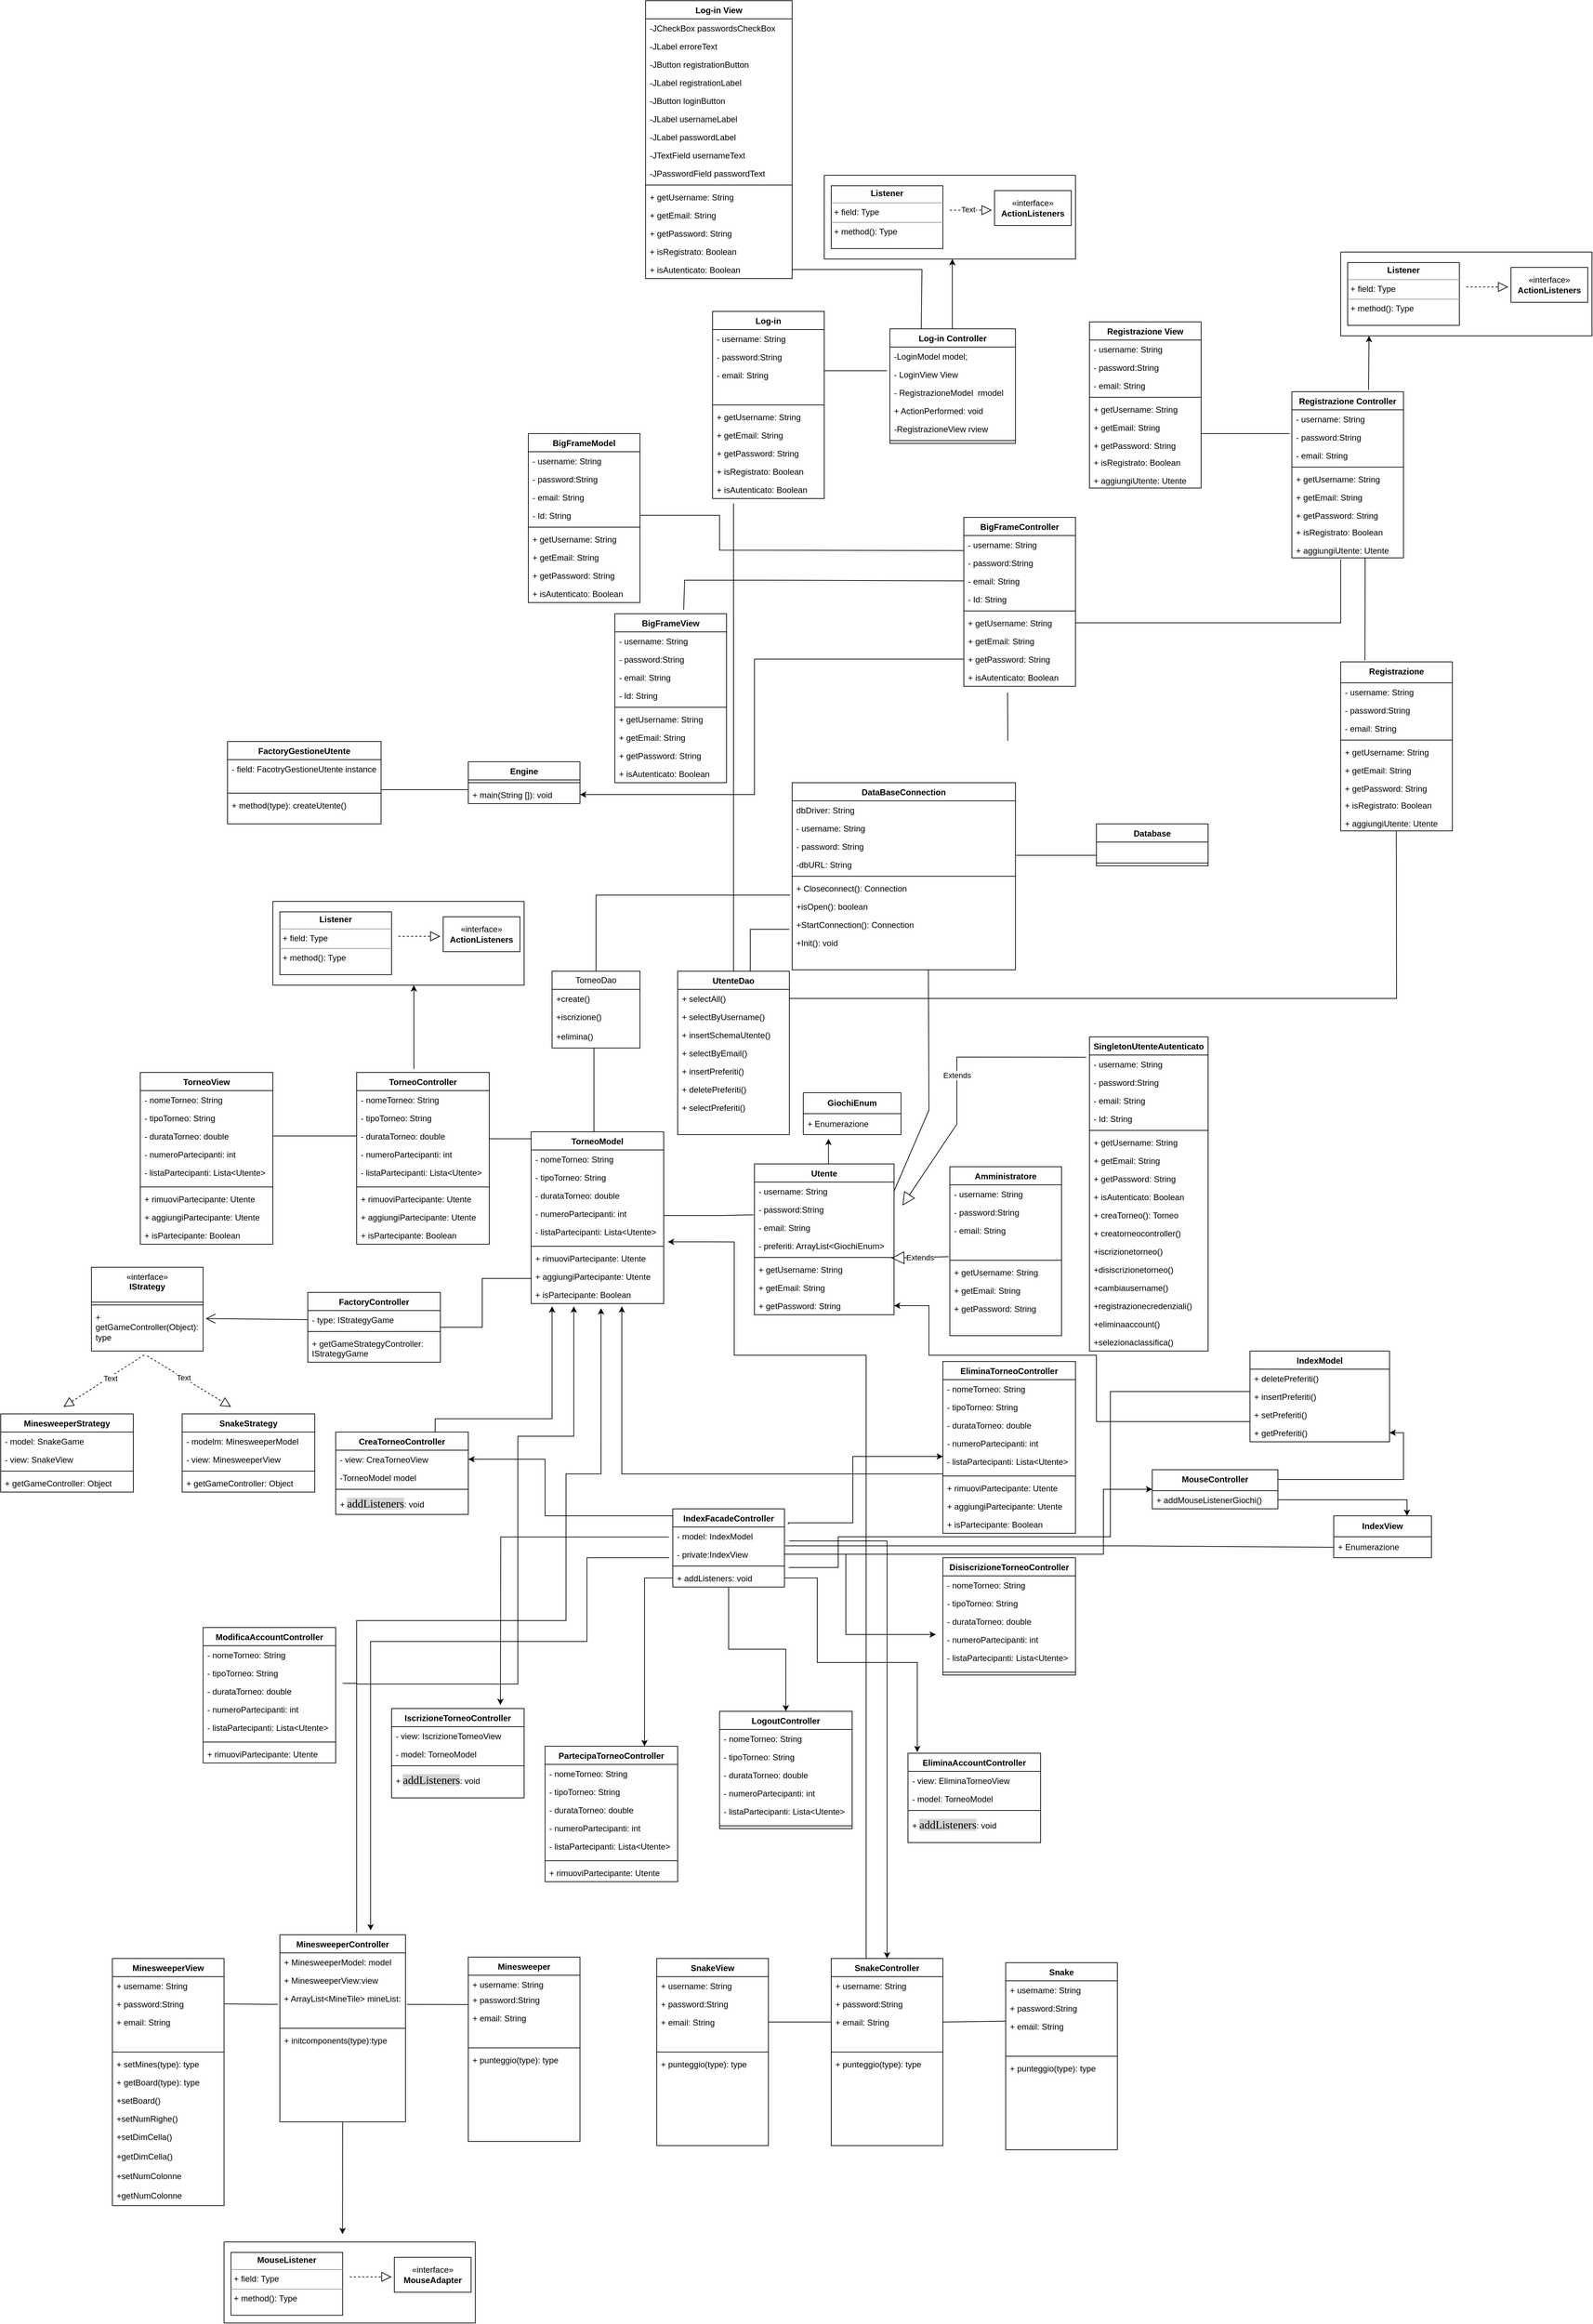 <mxfile version="24.6.2" type="device">
  <diagram name="Pagina-1" id="WcoVoS_8Uvb6vfmdnaM0">
    <mxGraphModel dx="2448" dy="1669" grid="1" gridSize="10" guides="1" tooltips="1" connect="1" arrows="1" fold="1" page="1" pageScale="1" pageWidth="827" pageHeight="1169" math="0" shadow="0">
      <root>
        <mxCell id="0" />
        <mxCell id="1" parent="0" />
        <mxCell id="TIoKJHa-RuYzyu_PPog5-53" value="TorneoModel" style="swimlane;fontStyle=1;align=center;verticalAlign=top;childLayout=stackLayout;horizontal=1;startSize=26;horizontalStack=0;resizeParent=1;resizeParentMax=0;resizeLast=0;collapsible=1;marginBottom=0;whiteSpace=wrap;html=1;" parent="1" vertex="1">
          <mxGeometry x="-260" y="600" width="190" height="246" as="geometry" />
        </mxCell>
        <mxCell id="TIoKJHa-RuYzyu_PPog5-54" value="- nomeTorneo: String" style="text;strokeColor=none;fillColor=none;align=left;verticalAlign=top;spacingLeft=4;spacingRight=4;overflow=hidden;rotatable=0;points=[[0,0.5],[1,0.5]];portConstraint=eastwest;whiteSpace=wrap;html=1;" parent="TIoKJHa-RuYzyu_PPog5-53" vertex="1">
          <mxGeometry y="26" width="190" height="26" as="geometry" />
        </mxCell>
        <mxCell id="TIoKJHa-RuYzyu_PPog5-55" value="- tipoTorneo: String" style="text;strokeColor=none;fillColor=none;align=left;verticalAlign=top;spacingLeft=4;spacingRight=4;overflow=hidden;rotatable=0;points=[[0,0.5],[1,0.5]];portConstraint=eastwest;whiteSpace=wrap;html=1;" parent="TIoKJHa-RuYzyu_PPog5-53" vertex="1">
          <mxGeometry y="52" width="190" height="26" as="geometry" />
        </mxCell>
        <mxCell id="TIoKJHa-RuYzyu_PPog5-56" value="- durataTorneo: double" style="text;strokeColor=none;fillColor=none;align=left;verticalAlign=top;spacingLeft=4;spacingRight=4;overflow=hidden;rotatable=0;points=[[0,0.5],[1,0.5]];portConstraint=eastwest;whiteSpace=wrap;html=1;" parent="TIoKJHa-RuYzyu_PPog5-53" vertex="1">
          <mxGeometry y="78" width="190" height="26" as="geometry" />
        </mxCell>
        <mxCell id="TIoKJHa-RuYzyu_PPog5-57" value="- numeroPartecipanti: int" style="text;strokeColor=none;fillColor=none;align=left;verticalAlign=top;spacingLeft=4;spacingRight=4;overflow=hidden;rotatable=0;points=[[0,0.5],[1,0.5]];portConstraint=eastwest;whiteSpace=wrap;html=1;" parent="TIoKJHa-RuYzyu_PPog5-53" vertex="1">
          <mxGeometry y="104" width="190" height="26" as="geometry" />
        </mxCell>
        <mxCell id="cdP461XPJl0elgUnZ6md-16" value="- listaPartecipanti: Lista&amp;lt;Utente&amp;gt;" style="text;strokeColor=none;fillColor=none;align=left;verticalAlign=top;spacingLeft=4;spacingRight=4;overflow=hidden;rotatable=0;points=[[0,0.5],[1,0.5]];portConstraint=eastwest;whiteSpace=wrap;html=1;" parent="TIoKJHa-RuYzyu_PPog5-53" vertex="1">
          <mxGeometry y="130" width="190" height="30" as="geometry" />
        </mxCell>
        <mxCell id="TIoKJHa-RuYzyu_PPog5-58" value="" style="line;strokeWidth=1;fillColor=none;align=left;verticalAlign=middle;spacingTop=-1;spacingLeft=3;spacingRight=3;rotatable=0;labelPosition=right;points=[];portConstraint=eastwest;strokeColor=inherit;" parent="TIoKJHa-RuYzyu_PPog5-53" vertex="1">
          <mxGeometry y="160" width="190" height="8" as="geometry" />
        </mxCell>
        <mxCell id="TIoKJHa-RuYzyu_PPog5-60" value="+ rimuoviPartecipante: Utente" style="text;strokeColor=none;fillColor=none;align=left;verticalAlign=top;spacingLeft=4;spacingRight=4;overflow=hidden;rotatable=0;points=[[0,0.5],[1,0.5]];portConstraint=eastwest;whiteSpace=wrap;html=1;" parent="TIoKJHa-RuYzyu_PPog5-53" vertex="1">
          <mxGeometry y="168" width="190" height="26" as="geometry" />
        </mxCell>
        <mxCell id="TIoKJHa-RuYzyu_PPog5-59" value="+ aggiungiPartecipante: Utente" style="text;strokeColor=none;fillColor=none;align=left;verticalAlign=top;spacingLeft=4;spacingRight=4;overflow=hidden;rotatable=0;points=[[0,0.5],[1,0.5]];portConstraint=eastwest;whiteSpace=wrap;html=1;" parent="TIoKJHa-RuYzyu_PPog5-53" vertex="1">
          <mxGeometry y="194" width="190" height="26" as="geometry" />
        </mxCell>
        <mxCell id="TIoKJHa-RuYzyu_PPog5-61" value="+ isPartecipante: Boolean" style="text;strokeColor=none;fillColor=none;align=left;verticalAlign=top;spacingLeft=4;spacingRight=4;overflow=hidden;rotatable=0;points=[[0,0.5],[1,0.5]];portConstraint=eastwest;whiteSpace=wrap;html=1;" parent="TIoKJHa-RuYzyu_PPog5-53" vertex="1">
          <mxGeometry y="220" width="190" height="26" as="geometry" />
        </mxCell>
        <mxCell id="TIoKJHa-RuYzyu_PPog5-75" value="&amp;nbsp;&lt;span style=&quot;font-weight: 400;&quot;&gt;«interface»&amp;nbsp;&lt;/span&gt;&lt;div&gt;IStrategy&lt;/div&gt;" style="swimlane;fontStyle=1;align=center;verticalAlign=top;childLayout=stackLayout;horizontal=1;startSize=50;horizontalStack=0;resizeParent=1;resizeParentMax=0;resizeLast=0;collapsible=1;marginBottom=0;whiteSpace=wrap;html=1;" parent="1" vertex="1">
          <mxGeometry x="-890" y="794" width="160" height="120" as="geometry" />
        </mxCell>
        <mxCell id="TIoKJHa-RuYzyu_PPog5-80" value="" style="line;strokeWidth=1;fillColor=none;align=left;verticalAlign=middle;spacingTop=-1;spacingLeft=3;spacingRight=3;rotatable=0;labelPosition=right;points=[];portConstraint=eastwest;strokeColor=inherit;" parent="TIoKJHa-RuYzyu_PPog5-75" vertex="1">
          <mxGeometry y="50" width="160" height="8" as="geometry" />
        </mxCell>
        <mxCell id="TIoKJHa-RuYzyu_PPog5-81" value="+ getGameController(Object): type" style="text;strokeColor=none;fillColor=none;align=left;verticalAlign=top;spacingLeft=4;spacingRight=4;overflow=hidden;rotatable=0;points=[[0,0.5],[1,0.5]];portConstraint=eastwest;whiteSpace=wrap;html=1;" parent="TIoKJHa-RuYzyu_PPog5-75" vertex="1">
          <mxGeometry y="58" width="160" height="62" as="geometry" />
        </mxCell>
        <mxCell id="TIoKJHa-RuYzyu_PPog5-102" value="" style="endArrow=none;endFill=0;endSize=24;html=1;rounded=0;entryX=1;entryY=0.5;entryDx=0;entryDy=0;" parent="1" target="sAMyjHDx0EX4EK5r-4V0-94" edge="1">
          <mxGeometry width="160" relative="1" as="geometry">
            <mxPoint x="-260" y="810" as="sourcePoint" />
            <mxPoint x="-400" y="810" as="targetPoint" />
            <Array as="points">
              <mxPoint x="-330" y="810" />
              <mxPoint x="-330" y="880" />
            </Array>
          </mxGeometry>
        </mxCell>
        <mxCell id="TIoKJHa-RuYzyu_PPog5-106" value="Amministratore" style="swimlane;fontStyle=1;align=center;verticalAlign=top;childLayout=stackLayout;horizontal=1;startSize=26;horizontalStack=0;resizeParent=1;resizeParentMax=0;resizeLast=0;collapsible=1;marginBottom=0;whiteSpace=wrap;html=1;" parent="1" vertex="1">
          <mxGeometry x="340" y="650" width="160" height="242" as="geometry" />
        </mxCell>
        <mxCell id="TIoKJHa-RuYzyu_PPog5-107" value="- username: String" style="text;strokeColor=none;fillColor=none;align=left;verticalAlign=top;spacingLeft=4;spacingRight=4;overflow=hidden;rotatable=0;points=[[0,0.5],[1,0.5]];portConstraint=eastwest;whiteSpace=wrap;html=1;" parent="TIoKJHa-RuYzyu_PPog5-106" vertex="1">
          <mxGeometry y="26" width="160" height="26" as="geometry" />
        </mxCell>
        <mxCell id="TIoKJHa-RuYzyu_PPog5-108" value="- password:String" style="text;strokeColor=none;fillColor=none;align=left;verticalAlign=top;spacingLeft=4;spacingRight=4;overflow=hidden;rotatable=0;points=[[0,0.5],[1,0.5]];portConstraint=eastwest;whiteSpace=wrap;html=1;" parent="TIoKJHa-RuYzyu_PPog5-106" vertex="1">
          <mxGeometry y="52" width="160" height="26" as="geometry" />
        </mxCell>
        <mxCell id="TIoKJHa-RuYzyu_PPog5-109" value="- email: String" style="text;strokeColor=none;fillColor=none;align=left;verticalAlign=top;spacingLeft=4;spacingRight=4;overflow=hidden;rotatable=0;points=[[0,0.5],[1,0.5]];portConstraint=eastwest;whiteSpace=wrap;html=1;" parent="TIoKJHa-RuYzyu_PPog5-106" vertex="1">
          <mxGeometry y="78" width="160" height="26" as="geometry" />
        </mxCell>
        <mxCell id="TIoKJHa-RuYzyu_PPog5-110" style="text;strokeColor=none;fillColor=none;align=left;verticalAlign=top;spacingLeft=4;spacingRight=4;overflow=hidden;rotatable=0;points=[[0,0.5],[1,0.5]];portConstraint=eastwest;whiteSpace=wrap;html=1;" parent="TIoKJHa-RuYzyu_PPog5-106" vertex="1">
          <mxGeometry y="104" width="160" height="26" as="geometry" />
        </mxCell>
        <mxCell id="TIoKJHa-RuYzyu_PPog5-111" value="" style="line;strokeWidth=1;fillColor=none;align=left;verticalAlign=middle;spacingTop=-1;spacingLeft=3;spacingRight=3;rotatable=0;labelPosition=right;points=[];portConstraint=eastwest;strokeColor=inherit;" parent="TIoKJHa-RuYzyu_PPog5-106" vertex="1">
          <mxGeometry y="130" width="160" height="8" as="geometry" />
        </mxCell>
        <mxCell id="TIoKJHa-RuYzyu_PPog5-112" value="+ getUsername: String" style="text;strokeColor=none;fillColor=none;align=left;verticalAlign=top;spacingLeft=4;spacingRight=4;overflow=hidden;rotatable=0;points=[[0,0.5],[1,0.5]];portConstraint=eastwest;whiteSpace=wrap;html=1;" parent="TIoKJHa-RuYzyu_PPog5-106" vertex="1">
          <mxGeometry y="138" width="160" height="26" as="geometry" />
        </mxCell>
        <mxCell id="TIoKJHa-RuYzyu_PPog5-113" value="+ getEmail: String" style="text;strokeColor=none;fillColor=none;align=left;verticalAlign=top;spacingLeft=4;spacingRight=4;overflow=hidden;rotatable=0;points=[[0,0.5],[1,0.5]];portConstraint=eastwest;whiteSpace=wrap;html=1;" parent="TIoKJHa-RuYzyu_PPog5-106" vertex="1">
          <mxGeometry y="164" width="160" height="26" as="geometry" />
        </mxCell>
        <mxCell id="TIoKJHa-RuYzyu_PPog5-114" value="+ getPassword: String" style="text;strokeColor=none;fillColor=none;align=left;verticalAlign=top;spacingLeft=4;spacingRight=4;overflow=hidden;rotatable=0;points=[[0,0.5],[1,0.5]];portConstraint=eastwest;whiteSpace=wrap;html=1;" parent="TIoKJHa-RuYzyu_PPog5-106" vertex="1">
          <mxGeometry y="190" width="160" height="26" as="geometry" />
        </mxCell>
        <mxCell id="TIoKJHa-RuYzyu_PPog5-116" style="text;strokeColor=none;fillColor=none;align=left;verticalAlign=top;spacingLeft=4;spacingRight=4;overflow=hidden;rotatable=0;points=[[0,0.5],[1,0.5]];portConstraint=eastwest;whiteSpace=wrap;html=1;" parent="TIoKJHa-RuYzyu_PPog5-106" vertex="1">
          <mxGeometry y="216" width="160" height="26" as="geometry" />
        </mxCell>
        <mxCell id="TIoKJHa-RuYzyu_PPog5-118" value="Log-in" style="swimlane;fontStyle=1;align=center;verticalAlign=top;childLayout=stackLayout;horizontal=1;startSize=26;horizontalStack=0;resizeParent=1;resizeParentMax=0;resizeLast=0;collapsible=1;marginBottom=0;whiteSpace=wrap;html=1;" parent="1" vertex="1">
          <mxGeometry y="-575" width="160" height="268" as="geometry" />
        </mxCell>
        <mxCell id="TIoKJHa-RuYzyu_PPog5-119" value="- username: String" style="text;strokeColor=none;fillColor=none;align=left;verticalAlign=top;spacingLeft=4;spacingRight=4;overflow=hidden;rotatable=0;points=[[0,0.5],[1,0.5]];portConstraint=eastwest;whiteSpace=wrap;html=1;" parent="TIoKJHa-RuYzyu_PPog5-118" vertex="1">
          <mxGeometry y="26" width="160" height="26" as="geometry" />
        </mxCell>
        <mxCell id="TIoKJHa-RuYzyu_PPog5-120" value="- password:String" style="text;strokeColor=none;fillColor=none;align=left;verticalAlign=top;spacingLeft=4;spacingRight=4;overflow=hidden;rotatable=0;points=[[0,0.5],[1,0.5]];portConstraint=eastwest;whiteSpace=wrap;html=1;" parent="TIoKJHa-RuYzyu_PPog5-118" vertex="1">
          <mxGeometry y="52" width="160" height="26" as="geometry" />
        </mxCell>
        <mxCell id="TIoKJHa-RuYzyu_PPog5-121" value="- email: String" style="text;strokeColor=none;fillColor=none;align=left;verticalAlign=top;spacingLeft=4;spacingRight=4;overflow=hidden;rotatable=0;points=[[0,0.5],[1,0.5]];portConstraint=eastwest;whiteSpace=wrap;html=1;" parent="TIoKJHa-RuYzyu_PPog5-118" vertex="1">
          <mxGeometry y="78" width="160" height="26" as="geometry" />
        </mxCell>
        <mxCell id="TIoKJHa-RuYzyu_PPog5-122" style="text;strokeColor=none;fillColor=none;align=left;verticalAlign=top;spacingLeft=4;spacingRight=4;overflow=hidden;rotatable=0;points=[[0,0.5],[1,0.5]];portConstraint=eastwest;whiteSpace=wrap;html=1;" parent="TIoKJHa-RuYzyu_PPog5-118" vertex="1">
          <mxGeometry y="104" width="160" height="26" as="geometry" />
        </mxCell>
        <mxCell id="TIoKJHa-RuYzyu_PPog5-123" value="" style="line;strokeWidth=1;fillColor=none;align=left;verticalAlign=middle;spacingTop=-1;spacingLeft=3;spacingRight=3;rotatable=0;labelPosition=right;points=[];portConstraint=eastwest;strokeColor=inherit;" parent="TIoKJHa-RuYzyu_PPog5-118" vertex="1">
          <mxGeometry y="130" width="160" height="8" as="geometry" />
        </mxCell>
        <mxCell id="TIoKJHa-RuYzyu_PPog5-124" value="+ getUsername: String" style="text;strokeColor=none;fillColor=none;align=left;verticalAlign=top;spacingLeft=4;spacingRight=4;overflow=hidden;rotatable=0;points=[[0,0.5],[1,0.5]];portConstraint=eastwest;whiteSpace=wrap;html=1;" parent="TIoKJHa-RuYzyu_PPog5-118" vertex="1">
          <mxGeometry y="138" width="160" height="26" as="geometry" />
        </mxCell>
        <mxCell id="TIoKJHa-RuYzyu_PPog5-125" value="+ getEmail: String" style="text;strokeColor=none;fillColor=none;align=left;verticalAlign=top;spacingLeft=4;spacingRight=4;overflow=hidden;rotatable=0;points=[[0,0.5],[1,0.5]];portConstraint=eastwest;whiteSpace=wrap;html=1;" parent="TIoKJHa-RuYzyu_PPog5-118" vertex="1">
          <mxGeometry y="164" width="160" height="26" as="geometry" />
        </mxCell>
        <mxCell id="TIoKJHa-RuYzyu_PPog5-126" value="+ getPassword: String" style="text;strokeColor=none;fillColor=none;align=left;verticalAlign=top;spacingLeft=4;spacingRight=4;overflow=hidden;rotatable=0;points=[[0,0.5],[1,0.5]];portConstraint=eastwest;whiteSpace=wrap;html=1;" parent="TIoKJHa-RuYzyu_PPog5-118" vertex="1">
          <mxGeometry y="190" width="160" height="26" as="geometry" />
        </mxCell>
        <mxCell id="TIoKJHa-RuYzyu_PPog5-128" value="+ isRegistrato: Boolean" style="text;strokeColor=none;fillColor=none;align=left;verticalAlign=top;spacingLeft=4;spacingRight=4;overflow=hidden;rotatable=0;points=[[0,0.5],[1,0.5]];portConstraint=eastwest;whiteSpace=wrap;html=1;" parent="TIoKJHa-RuYzyu_PPog5-118" vertex="1">
          <mxGeometry y="216" width="160" height="26" as="geometry" />
        </mxCell>
        <mxCell id="TIoKJHa-RuYzyu_PPog5-127" value="+ isAutenticato: Boolean" style="text;strokeColor=none;fillColor=none;align=left;verticalAlign=top;spacingLeft=4;spacingRight=4;overflow=hidden;rotatable=0;points=[[0,0.5],[1,0.5]];portConstraint=eastwest;whiteSpace=wrap;html=1;" parent="TIoKJHa-RuYzyu_PPog5-118" vertex="1">
          <mxGeometry y="242" width="160" height="26" as="geometry" />
        </mxCell>
        <mxCell id="TIoKJHa-RuYzyu_PPog5-129" value="Registrazione&lt;br&gt;" style="swimlane;fontStyle=1;align=center;verticalAlign=top;childLayout=stackLayout;horizontal=1;startSize=30;horizontalStack=0;resizeParent=1;resizeParentMax=0;resizeLast=0;collapsible=1;marginBottom=0;whiteSpace=wrap;html=1;" parent="1" vertex="1">
          <mxGeometry x="900" y="-73" width="160" height="242" as="geometry" />
        </mxCell>
        <mxCell id="TIoKJHa-RuYzyu_PPog5-130" value="- username: String" style="text;strokeColor=none;fillColor=none;align=left;verticalAlign=top;spacingLeft=4;spacingRight=4;overflow=hidden;rotatable=0;points=[[0,0.5],[1,0.5]];portConstraint=eastwest;whiteSpace=wrap;html=1;" parent="TIoKJHa-RuYzyu_PPog5-129" vertex="1">
          <mxGeometry y="30" width="160" height="26" as="geometry" />
        </mxCell>
        <mxCell id="TIoKJHa-RuYzyu_PPog5-131" value="- password:String" style="text;strokeColor=none;fillColor=none;align=left;verticalAlign=top;spacingLeft=4;spacingRight=4;overflow=hidden;rotatable=0;points=[[0,0.5],[1,0.5]];portConstraint=eastwest;whiteSpace=wrap;html=1;" parent="TIoKJHa-RuYzyu_PPog5-129" vertex="1">
          <mxGeometry y="56" width="160" height="26" as="geometry" />
        </mxCell>
        <mxCell id="TIoKJHa-RuYzyu_PPog5-132" value="- email: String" style="text;strokeColor=none;fillColor=none;align=left;verticalAlign=top;spacingLeft=4;spacingRight=4;overflow=hidden;rotatable=0;points=[[0,0.5],[1,0.5]];portConstraint=eastwest;whiteSpace=wrap;html=1;" parent="TIoKJHa-RuYzyu_PPog5-129" vertex="1">
          <mxGeometry y="82" width="160" height="26" as="geometry" />
        </mxCell>
        <mxCell id="TIoKJHa-RuYzyu_PPog5-134" value="" style="line;strokeWidth=1;fillColor=none;align=left;verticalAlign=middle;spacingTop=-1;spacingLeft=3;spacingRight=3;rotatable=0;labelPosition=right;points=[];portConstraint=eastwest;strokeColor=inherit;" parent="TIoKJHa-RuYzyu_PPog5-129" vertex="1">
          <mxGeometry y="108" width="160" height="8" as="geometry" />
        </mxCell>
        <mxCell id="TIoKJHa-RuYzyu_PPog5-135" value="+ getUsername: String" style="text;strokeColor=none;fillColor=none;align=left;verticalAlign=top;spacingLeft=4;spacingRight=4;overflow=hidden;rotatable=0;points=[[0,0.5],[1,0.5]];portConstraint=eastwest;whiteSpace=wrap;html=1;" parent="TIoKJHa-RuYzyu_PPog5-129" vertex="1">
          <mxGeometry y="116" width="160" height="26" as="geometry" />
        </mxCell>
        <mxCell id="TIoKJHa-RuYzyu_PPog5-136" value="+ getEmail: String" style="text;strokeColor=none;fillColor=none;align=left;verticalAlign=top;spacingLeft=4;spacingRight=4;overflow=hidden;rotatable=0;points=[[0,0.5],[1,0.5]];portConstraint=eastwest;whiteSpace=wrap;html=1;" parent="TIoKJHa-RuYzyu_PPog5-129" vertex="1">
          <mxGeometry y="142" width="160" height="26" as="geometry" />
        </mxCell>
        <mxCell id="TIoKJHa-RuYzyu_PPog5-137" value="+ getPassword: String" style="text;strokeColor=none;fillColor=none;align=left;verticalAlign=top;spacingLeft=4;spacingRight=4;overflow=hidden;rotatable=0;points=[[0,0.5],[1,0.5]];portConstraint=eastwest;whiteSpace=wrap;html=1;" parent="TIoKJHa-RuYzyu_PPog5-129" vertex="1">
          <mxGeometry y="168" width="160" height="24" as="geometry" />
        </mxCell>
        <mxCell id="TIoKJHa-RuYzyu_PPog5-139" value="+ isRegistrato: Boolean" style="text;strokeColor=none;fillColor=none;align=left;verticalAlign=top;spacingLeft=4;spacingRight=4;overflow=hidden;rotatable=0;points=[[0,0.5],[1,0.5]];portConstraint=eastwest;whiteSpace=wrap;html=1;" parent="TIoKJHa-RuYzyu_PPog5-129" vertex="1">
          <mxGeometry y="192" width="160" height="26" as="geometry" />
        </mxCell>
        <mxCell id="cdP461XPJl0elgUnZ6md-15" value="+ aggiungiUtente: Utente" style="text;strokeColor=none;fillColor=none;align=left;verticalAlign=top;spacingLeft=4;spacingRight=4;overflow=hidden;rotatable=0;points=[[0,0.5],[1,0.5]];portConstraint=eastwest;whiteSpace=wrap;html=1;" parent="TIoKJHa-RuYzyu_PPog5-129" vertex="1">
          <mxGeometry y="218" width="160" height="24" as="geometry" />
        </mxCell>
        <mxCell id="TIoKJHa-RuYzyu_PPog5-149" value="" style="endArrow=none;html=1;rounded=0;exitX=1;exitY=0.5;exitDx=0;exitDy=0;entryX=0.61;entryY=1.009;entryDx=0;entryDy=0;entryPerimeter=0;" parent="1" source="cdP461XPJl0elgUnZ6md-19" target="TIoKJHa-RuYzyu_PPog5-173" edge="1">
          <mxGeometry width="50" height="50" relative="1" as="geometry">
            <mxPoint x="230" y="550" as="sourcePoint" />
            <mxPoint x="310" y="380" as="targetPoint" />
            <Array as="points">
              <mxPoint x="310" y="569" />
            </Array>
          </mxGeometry>
        </mxCell>
        <mxCell id="TIoKJHa-RuYzyu_PPog5-150" value="" style="endArrow=none;html=1;rounded=0;entryX=0.498;entryY=1.024;entryDx=0;entryDy=0;entryPerimeter=0;exitX=1;exitY=0.5;exitDx=0;exitDy=0;" parent="1" source="C_FKgNJuqFJk9EJxWTkD-3" target="cdP461XPJl0elgUnZ6md-15" edge="1">
          <mxGeometry width="50" height="50" relative="1" as="geometry">
            <mxPoint x="86.0" y="409" as="sourcePoint" />
            <mxPoint x="660" y="-226" as="targetPoint" />
            <Array as="points">
              <mxPoint x="830" y="409" />
              <mxPoint x="980" y="409" />
            </Array>
          </mxGeometry>
        </mxCell>
        <mxCell id="TIoKJHa-RuYzyu_PPog5-151" value="" style="endArrow=none;html=1;rounded=0;exitX=0.5;exitY=0;exitDx=0;exitDy=0;" parent="1" source="C_FKgNJuqFJk9EJxWTkD-2" edge="1">
          <mxGeometry width="50" height="50" relative="1" as="geometry">
            <mxPoint x="23" y="370" as="sourcePoint" />
            <mxPoint x="30" y="-300" as="targetPoint" />
            <Array as="points">
              <mxPoint x="30" y="-240" />
            </Array>
          </mxGeometry>
        </mxCell>
        <mxCell id="TIoKJHa-RuYzyu_PPog5-156" value="FactoryGestioneUtente" style="swimlane;fontStyle=1;align=center;verticalAlign=top;childLayout=stackLayout;horizontal=1;startSize=26;horizontalStack=0;resizeParent=1;resizeParentMax=0;resizeLast=0;collapsible=1;marginBottom=0;whiteSpace=wrap;html=1;" parent="1" vertex="1">
          <mxGeometry x="-695" y="41" width="220" height="118" as="geometry" />
        </mxCell>
        <mxCell id="TIoKJHa-RuYzyu_PPog5-157" value="- field: FacotryGestioneUtente instance" style="text;strokeColor=none;fillColor=none;align=left;verticalAlign=top;spacingLeft=4;spacingRight=4;overflow=hidden;rotatable=0;points=[[0,0.5],[1,0.5]];portConstraint=eastwest;whiteSpace=wrap;html=1;" parent="TIoKJHa-RuYzyu_PPog5-156" vertex="1">
          <mxGeometry y="26" width="220" height="44" as="geometry" />
        </mxCell>
        <mxCell id="TIoKJHa-RuYzyu_PPog5-158" value="" style="line;strokeWidth=1;fillColor=none;align=left;verticalAlign=middle;spacingTop=-1;spacingLeft=3;spacingRight=3;rotatable=0;labelPosition=right;points=[];portConstraint=eastwest;strokeColor=inherit;" parent="TIoKJHa-RuYzyu_PPog5-156" vertex="1">
          <mxGeometry y="70" width="220" height="8" as="geometry" />
        </mxCell>
        <mxCell id="TIoKJHa-RuYzyu_PPog5-159" value="+ method(type): createUtente()" style="text;strokeColor=none;fillColor=none;align=left;verticalAlign=top;spacingLeft=4;spacingRight=4;overflow=hidden;rotatable=0;points=[[0,0.5],[1,0.5]];portConstraint=eastwest;whiteSpace=wrap;html=1;" parent="TIoKJHa-RuYzyu_PPog5-156" vertex="1">
          <mxGeometry y="78" width="220" height="40" as="geometry" />
        </mxCell>
        <mxCell id="TIoKJHa-RuYzyu_PPog5-164" value="" style="endArrow=none;endFill=0;html=1;rounded=0;exitX=-0.006;exitY=0.801;exitDx=0;exitDy=0;exitPerimeter=0;" parent="1" source="cdP461XPJl0elgUnZ6md-20" edge="1">
          <mxGeometry width="160" relative="1" as="geometry">
            <mxPoint x="50" y="590" as="sourcePoint" />
            <mxPoint x="-70" y="720" as="targetPoint" />
            <Array as="points">
              <mxPoint x="10" y="720" />
              <mxPoint x="-20" y="720" />
            </Array>
          </mxGeometry>
        </mxCell>
        <mxCell id="cdP461XPJl0elgUnZ6md-1" value="Database" style="swimlane;fontStyle=1;align=center;verticalAlign=top;childLayout=stackLayout;horizontal=1;startSize=26;horizontalStack=0;resizeParent=1;resizeParentMax=0;resizeLast=0;collapsible=1;marginBottom=0;whiteSpace=wrap;html=1;" parent="1" vertex="1">
          <mxGeometry x="550" y="159" width="160" height="60" as="geometry" />
        </mxCell>
        <mxCell id="cdP461XPJl0elgUnZ6md-5" style="text;strokeColor=none;fillColor=none;align=left;verticalAlign=top;spacingLeft=4;spacingRight=4;overflow=hidden;rotatable=0;points=[[0,0.5],[1,0.5]];portConstraint=eastwest;whiteSpace=wrap;html=1;" parent="cdP461XPJl0elgUnZ6md-1" vertex="1">
          <mxGeometry y="26" width="160" height="26" as="geometry" />
        </mxCell>
        <mxCell id="cdP461XPJl0elgUnZ6md-6" value="" style="line;strokeWidth=1;fillColor=none;align=left;verticalAlign=middle;spacingTop=-1;spacingLeft=3;spacingRight=3;rotatable=0;labelPosition=right;points=[];portConstraint=eastwest;strokeColor=inherit;" parent="cdP461XPJl0elgUnZ6md-1" vertex="1">
          <mxGeometry y="52" width="160" height="8" as="geometry" />
        </mxCell>
        <mxCell id="cdP461XPJl0elgUnZ6md-13" value="" style="endArrow=none;html=1;rounded=0;entryX=0;entryY=0.75;entryDx=0;entryDy=0;" parent="1" target="cdP461XPJl0elgUnZ6md-1" edge="1">
          <mxGeometry width="50" height="50" relative="1" as="geometry">
            <mxPoint x="435" y="204" as="sourcePoint" />
            <mxPoint x="565" y="216" as="targetPoint" />
            <Array as="points" />
          </mxGeometry>
        </mxCell>
        <mxCell id="cdP461XPJl0elgUnZ6md-18" value="Utente&lt;div&gt;&lt;br/&gt;&lt;/div&gt;" style="swimlane;fontStyle=1;align=center;verticalAlign=top;childLayout=stackLayout;horizontal=1;startSize=26;horizontalStack=0;resizeParent=1;resizeParentMax=0;resizeLast=0;collapsible=1;marginBottom=0;whiteSpace=wrap;html=1;" parent="1" vertex="1">
          <mxGeometry x="60" y="646" width="200" height="216" as="geometry" />
        </mxCell>
        <mxCell id="cdP461XPJl0elgUnZ6md-19" value="- username: String" style="text;strokeColor=none;fillColor=none;align=left;verticalAlign=top;spacingLeft=4;spacingRight=4;overflow=hidden;rotatable=0;points=[[0,0.5],[1,0.5]];portConstraint=eastwest;whiteSpace=wrap;html=1;" parent="cdP461XPJl0elgUnZ6md-18" vertex="1">
          <mxGeometry y="26" width="200" height="26" as="geometry" />
        </mxCell>
        <mxCell id="cdP461XPJl0elgUnZ6md-20" value="- password:String" style="text;strokeColor=none;fillColor=none;align=left;verticalAlign=top;spacingLeft=4;spacingRight=4;overflow=hidden;rotatable=0;points=[[0,0.5],[1,0.5]];portConstraint=eastwest;whiteSpace=wrap;html=1;" parent="cdP461XPJl0elgUnZ6md-18" vertex="1">
          <mxGeometry y="52" width="200" height="26" as="geometry" />
        </mxCell>
        <mxCell id="cdP461XPJl0elgUnZ6md-21" value="- email: String" style="text;strokeColor=none;fillColor=none;align=left;verticalAlign=top;spacingLeft=4;spacingRight=4;overflow=hidden;rotatable=0;points=[[0,0.5],[1,0.5]];portConstraint=eastwest;whiteSpace=wrap;html=1;" parent="cdP461XPJl0elgUnZ6md-18" vertex="1">
          <mxGeometry y="78" width="200" height="26" as="geometry" />
        </mxCell>
        <mxCell id="cdP461XPJl0elgUnZ6md-22" value="- preferiti: ArrayList&amp;lt;GiochiEnum&amp;gt;" style="text;strokeColor=none;fillColor=none;align=left;verticalAlign=top;spacingLeft=4;spacingRight=4;overflow=hidden;rotatable=0;points=[[0,0.5],[1,0.5]];portConstraint=eastwest;whiteSpace=wrap;html=1;" parent="cdP461XPJl0elgUnZ6md-18" vertex="1">
          <mxGeometry y="104" width="200" height="26" as="geometry" />
        </mxCell>
        <mxCell id="cdP461XPJl0elgUnZ6md-23" value="" style="line;strokeWidth=1;fillColor=none;align=left;verticalAlign=middle;spacingTop=-1;spacingLeft=3;spacingRight=3;rotatable=0;labelPosition=right;points=[];portConstraint=eastwest;strokeColor=inherit;" parent="cdP461XPJl0elgUnZ6md-18" vertex="1">
          <mxGeometry y="130" width="200" height="8" as="geometry" />
        </mxCell>
        <mxCell id="cdP461XPJl0elgUnZ6md-24" value="+ getUsername: String" style="text;strokeColor=none;fillColor=none;align=left;verticalAlign=top;spacingLeft=4;spacingRight=4;overflow=hidden;rotatable=0;points=[[0,0.5],[1,0.5]];portConstraint=eastwest;whiteSpace=wrap;html=1;" parent="cdP461XPJl0elgUnZ6md-18" vertex="1">
          <mxGeometry y="138" width="200" height="26" as="geometry" />
        </mxCell>
        <mxCell id="cdP461XPJl0elgUnZ6md-25" value="+ getEmail: String" style="text;strokeColor=none;fillColor=none;align=left;verticalAlign=top;spacingLeft=4;spacingRight=4;overflow=hidden;rotatable=0;points=[[0,0.5],[1,0.5]];portConstraint=eastwest;whiteSpace=wrap;html=1;" parent="cdP461XPJl0elgUnZ6md-18" vertex="1">
          <mxGeometry y="164" width="200" height="26" as="geometry" />
        </mxCell>
        <mxCell id="cdP461XPJl0elgUnZ6md-26" value="+ getPassword: String" style="text;strokeColor=none;fillColor=none;align=left;verticalAlign=top;spacingLeft=4;spacingRight=4;overflow=hidden;rotatable=0;points=[[0,0.5],[1,0.5]];portConstraint=eastwest;whiteSpace=wrap;html=1;" parent="cdP461XPJl0elgUnZ6md-18" vertex="1">
          <mxGeometry y="190" width="200" height="26" as="geometry" />
        </mxCell>
        <mxCell id="cdP461XPJl0elgUnZ6md-29" value="Extends" style="endArrow=block;endSize=16;endFill=0;html=1;rounded=0;exitX=-0.01;exitY=0.955;exitDx=0;exitDy=0;exitPerimeter=0;entryX=0.981;entryY=1.186;entryDx=0;entryDy=0;entryPerimeter=0;" parent="1" source="TIoKJHa-RuYzyu_PPog5-110" target="cdP461XPJl0elgUnZ6md-22" edge="1">
          <mxGeometry width="160" relative="1" as="geometry">
            <mxPoint x="340" y="730" as="sourcePoint" />
            <mxPoint x="230" y="750" as="targetPoint" />
            <Array as="points" />
          </mxGeometry>
        </mxCell>
        <mxCell id="cdP461XPJl0elgUnZ6md-31" value="Extends" style="endArrow=block;endSize=16;endFill=0;html=1;rounded=0;exitX=-0.027;exitY=0.123;exitDx=0;exitDy=0;exitPerimeter=0;entryX=1.06;entryY=0.287;entryDx=0;entryDy=0;entryPerimeter=0;" parent="1" source="cdP461XPJl0elgUnZ6md-33" target="cdP461XPJl0elgUnZ6md-20" edge="1">
          <mxGeometry width="160" relative="1" as="geometry">
            <mxPoint x="480" y="820" as="sourcePoint" />
            <mxPoint x="230" y="720" as="targetPoint" />
            <Array as="points">
              <mxPoint x="350" y="493" />
              <mxPoint x="350" y="589" />
            </Array>
          </mxGeometry>
        </mxCell>
        <mxCell id="cdP461XPJl0elgUnZ6md-32" value="SingletonUtenteAutenticato" style="swimlane;fontStyle=1;align=center;verticalAlign=top;childLayout=stackLayout;horizontal=1;startSize=26;horizontalStack=0;resizeParent=1;resizeParentMax=0;resizeLast=0;collapsible=1;marginBottom=0;whiteSpace=wrap;html=1;" parent="1" vertex="1">
          <mxGeometry x="540" y="464" width="170" height="450" as="geometry" />
        </mxCell>
        <mxCell id="cdP461XPJl0elgUnZ6md-33" value="- username: String" style="text;strokeColor=none;fillColor=none;align=left;verticalAlign=top;spacingLeft=4;spacingRight=4;overflow=hidden;rotatable=0;points=[[0,0.5],[1,0.5]];portConstraint=eastwest;whiteSpace=wrap;html=1;" parent="cdP461XPJl0elgUnZ6md-32" vertex="1">
          <mxGeometry y="26" width="170" height="26" as="geometry" />
        </mxCell>
        <mxCell id="cdP461XPJl0elgUnZ6md-34" value="- password:String" style="text;strokeColor=none;fillColor=none;align=left;verticalAlign=top;spacingLeft=4;spacingRight=4;overflow=hidden;rotatable=0;points=[[0,0.5],[1,0.5]];portConstraint=eastwest;whiteSpace=wrap;html=1;" parent="cdP461XPJl0elgUnZ6md-32" vertex="1">
          <mxGeometry y="52" width="170" height="26" as="geometry" />
        </mxCell>
        <mxCell id="cdP461XPJl0elgUnZ6md-35" value="- email: String" style="text;strokeColor=none;fillColor=none;align=left;verticalAlign=top;spacingLeft=4;spacingRight=4;overflow=hidden;rotatable=0;points=[[0,0.5],[1,0.5]];portConstraint=eastwest;whiteSpace=wrap;html=1;" parent="cdP461XPJl0elgUnZ6md-32" vertex="1">
          <mxGeometry y="78" width="170" height="26" as="geometry" />
        </mxCell>
        <mxCell id="cdP461XPJl0elgUnZ6md-36" value="- Id: String" style="text;strokeColor=none;fillColor=none;align=left;verticalAlign=top;spacingLeft=4;spacingRight=4;overflow=hidden;rotatable=0;points=[[0,0.5],[1,0.5]];portConstraint=eastwest;whiteSpace=wrap;html=1;" parent="cdP461XPJl0elgUnZ6md-32" vertex="1">
          <mxGeometry y="104" width="170" height="26" as="geometry" />
        </mxCell>
        <mxCell id="cdP461XPJl0elgUnZ6md-37" value="" style="line;strokeWidth=1;fillColor=none;align=left;verticalAlign=middle;spacingTop=-1;spacingLeft=3;spacingRight=3;rotatable=0;labelPosition=right;points=[];portConstraint=eastwest;strokeColor=inherit;" parent="cdP461XPJl0elgUnZ6md-32" vertex="1">
          <mxGeometry y="130" width="170" height="8" as="geometry" />
        </mxCell>
        <mxCell id="cdP461XPJl0elgUnZ6md-38" value="+ getUsername: String" style="text;strokeColor=none;fillColor=none;align=left;verticalAlign=top;spacingLeft=4;spacingRight=4;overflow=hidden;rotatable=0;points=[[0,0.5],[1,0.5]];portConstraint=eastwest;whiteSpace=wrap;html=1;" parent="cdP461XPJl0elgUnZ6md-32" vertex="1">
          <mxGeometry y="138" width="170" height="26" as="geometry" />
        </mxCell>
        <mxCell id="cdP461XPJl0elgUnZ6md-39" value="+ getEmail: String" style="text;strokeColor=none;fillColor=none;align=left;verticalAlign=top;spacingLeft=4;spacingRight=4;overflow=hidden;rotatable=0;points=[[0,0.5],[1,0.5]];portConstraint=eastwest;whiteSpace=wrap;html=1;" parent="cdP461XPJl0elgUnZ6md-32" vertex="1">
          <mxGeometry y="164" width="170" height="26" as="geometry" />
        </mxCell>
        <mxCell id="cdP461XPJl0elgUnZ6md-40" value="+ getPassword: String" style="text;strokeColor=none;fillColor=none;align=left;verticalAlign=top;spacingLeft=4;spacingRight=4;overflow=hidden;rotatable=0;points=[[0,0.5],[1,0.5]];portConstraint=eastwest;whiteSpace=wrap;html=1;" parent="cdP461XPJl0elgUnZ6md-32" vertex="1">
          <mxGeometry y="190" width="170" height="26" as="geometry" />
        </mxCell>
        <mxCell id="cdP461XPJl0elgUnZ6md-41" value="+ isAutenticato: Boolean" style="text;strokeColor=none;fillColor=none;align=left;verticalAlign=top;spacingLeft=4;spacingRight=4;overflow=hidden;rotatable=0;points=[[0,0.5],[1,0.5]];portConstraint=eastwest;whiteSpace=wrap;html=1;" parent="cdP461XPJl0elgUnZ6md-32" vertex="1">
          <mxGeometry y="216" width="170" height="26" as="geometry" />
        </mxCell>
        <mxCell id="cdP461XPJl0elgUnZ6md-42" value="+ creaTorneo(): Torneo" style="text;strokeColor=none;fillColor=none;align=left;verticalAlign=top;spacingLeft=4;spacingRight=4;overflow=hidden;rotatable=0;points=[[0,0.5],[1,0.5]];portConstraint=eastwest;whiteSpace=wrap;html=1;" parent="cdP461XPJl0elgUnZ6md-32" vertex="1">
          <mxGeometry y="242" width="170" height="26" as="geometry" />
        </mxCell>
        <mxCell id="X0UMLZNsmok5OIDImOcS-33" value="+ creatorneocontroller()" style="text;strokeColor=none;fillColor=none;align=left;verticalAlign=top;spacingLeft=4;spacingRight=4;overflow=hidden;rotatable=0;points=[[0,0.5],[1,0.5]];portConstraint=eastwest;whiteSpace=wrap;html=1;" parent="cdP461XPJl0elgUnZ6md-32" vertex="1">
          <mxGeometry y="268" width="170" height="26" as="geometry" />
        </mxCell>
        <mxCell id="X0UMLZNsmok5OIDImOcS-34" value="+iscrizionetorneo()" style="text;strokeColor=none;fillColor=none;align=left;verticalAlign=top;spacingLeft=4;spacingRight=4;overflow=hidden;rotatable=0;points=[[0,0.5],[1,0.5]];portConstraint=eastwest;whiteSpace=wrap;html=1;" parent="cdP461XPJl0elgUnZ6md-32" vertex="1">
          <mxGeometry y="294" width="170" height="26" as="geometry" />
        </mxCell>
        <mxCell id="X0UMLZNsmok5OIDImOcS-35" value="+disiscrizionetorneo()" style="text;strokeColor=none;fillColor=none;align=left;verticalAlign=top;spacingLeft=4;spacingRight=4;overflow=hidden;rotatable=0;points=[[0,0.5],[1,0.5]];portConstraint=eastwest;whiteSpace=wrap;html=1;" parent="cdP461XPJl0elgUnZ6md-32" vertex="1">
          <mxGeometry y="320" width="170" height="26" as="geometry" />
        </mxCell>
        <mxCell id="X0UMLZNsmok5OIDImOcS-36" value="+cambiausername()" style="text;strokeColor=none;fillColor=none;align=left;verticalAlign=top;spacingLeft=4;spacingRight=4;overflow=hidden;rotatable=0;points=[[0,0.5],[1,0.5]];portConstraint=eastwest;whiteSpace=wrap;html=1;" parent="cdP461XPJl0elgUnZ6md-32" vertex="1">
          <mxGeometry y="346" width="170" height="26" as="geometry" />
        </mxCell>
        <mxCell id="X0UMLZNsmok5OIDImOcS-37" value="+registrazionecredenziali()" style="text;strokeColor=none;fillColor=none;align=left;verticalAlign=top;spacingLeft=4;spacingRight=4;overflow=hidden;rotatable=0;points=[[0,0.5],[1,0.5]];portConstraint=eastwest;whiteSpace=wrap;html=1;" parent="cdP461XPJl0elgUnZ6md-32" vertex="1">
          <mxGeometry y="372" width="170" height="26" as="geometry" />
        </mxCell>
        <mxCell id="X0UMLZNsmok5OIDImOcS-38" value="+eliminaaccount()" style="text;strokeColor=none;fillColor=none;align=left;verticalAlign=top;spacingLeft=4;spacingRight=4;overflow=hidden;rotatable=0;points=[[0,0.5],[1,0.5]];portConstraint=eastwest;whiteSpace=wrap;html=1;" parent="cdP461XPJl0elgUnZ6md-32" vertex="1">
          <mxGeometry y="398" width="170" height="26" as="geometry" />
        </mxCell>
        <mxCell id="sAMyjHDx0EX4EK5r-4V0-11" value="+selezionaclassifica()" style="text;strokeColor=none;fillColor=none;align=left;verticalAlign=top;spacingLeft=4;spacingRight=4;overflow=hidden;rotatable=0;points=[[0,0.5],[1,0.5]];portConstraint=eastwest;whiteSpace=wrap;html=1;" parent="cdP461XPJl0elgUnZ6md-32" vertex="1">
          <mxGeometry y="424" width="170" height="26" as="geometry" />
        </mxCell>
        <mxCell id="0MAC-NKZP5OgTpHk53aV-1" value="Log-in Controller" style="swimlane;fontStyle=1;align=center;verticalAlign=top;childLayout=stackLayout;horizontal=1;startSize=26;horizontalStack=0;resizeParent=1;resizeParentMax=0;resizeLast=0;collapsible=1;marginBottom=0;whiteSpace=wrap;html=1;" parent="1" vertex="1">
          <mxGeometry x="254" y="-550" width="180" height="164" as="geometry" />
        </mxCell>
        <mxCell id="0MAC-NKZP5OgTpHk53aV-2" value="-LoginModel model;" style="text;strokeColor=none;fillColor=none;align=left;verticalAlign=top;spacingLeft=4;spacingRight=4;overflow=hidden;rotatable=0;points=[[0,0.5],[1,0.5]];portConstraint=eastwest;whiteSpace=wrap;html=1;" parent="0MAC-NKZP5OgTpHk53aV-1" vertex="1">
          <mxGeometry y="26" width="180" height="26" as="geometry" />
        </mxCell>
        <mxCell id="0MAC-NKZP5OgTpHk53aV-3" value="- LoginView View&amp;nbsp;" style="text;strokeColor=none;fillColor=none;align=left;verticalAlign=top;spacingLeft=4;spacingRight=4;overflow=hidden;rotatable=0;points=[[0,0.5],[1,0.5]];portConstraint=eastwest;whiteSpace=wrap;html=1;" parent="0MAC-NKZP5OgTpHk53aV-1" vertex="1">
          <mxGeometry y="52" width="180" height="26" as="geometry" />
        </mxCell>
        <mxCell id="0MAC-NKZP5OgTpHk53aV-4" value="- RegistrazioneModel&amp;nbsp; rmodel" style="text;strokeColor=none;fillColor=none;align=left;verticalAlign=top;spacingLeft=4;spacingRight=4;overflow=hidden;rotatable=0;points=[[0,0.5],[1,0.5]];portConstraint=eastwest;whiteSpace=wrap;html=1;" parent="0MAC-NKZP5OgTpHk53aV-1" vertex="1">
          <mxGeometry y="78" width="180" height="26" as="geometry" />
        </mxCell>
        <mxCell id="0MAC-NKZP5OgTpHk53aV-7" value="+ ActionPerformed: void" style="text;strokeColor=none;fillColor=none;align=left;verticalAlign=top;spacingLeft=4;spacingRight=4;overflow=hidden;rotatable=0;points=[[0,0.5],[1,0.5]];portConstraint=eastwest;whiteSpace=wrap;html=1;" parent="0MAC-NKZP5OgTpHk53aV-1" vertex="1">
          <mxGeometry y="104" width="180" height="26" as="geometry" />
        </mxCell>
        <mxCell id="0MAC-NKZP5OgTpHk53aV-5" value="-RegistrazioneView rview" style="text;strokeColor=none;fillColor=none;align=left;verticalAlign=top;spacingLeft=4;spacingRight=4;overflow=hidden;rotatable=0;points=[[0,0.5],[1,0.5]];portConstraint=eastwest;whiteSpace=wrap;html=1;" parent="0MAC-NKZP5OgTpHk53aV-1" vertex="1">
          <mxGeometry y="130" width="180" height="26" as="geometry" />
        </mxCell>
        <mxCell id="0MAC-NKZP5OgTpHk53aV-6" value="" style="line;strokeWidth=1;fillColor=none;align=left;verticalAlign=middle;spacingTop=-1;spacingLeft=3;spacingRight=3;rotatable=0;labelPosition=right;points=[];portConstraint=eastwest;strokeColor=inherit;" parent="0MAC-NKZP5OgTpHk53aV-1" vertex="1">
          <mxGeometry y="156" width="180" height="8" as="geometry" />
        </mxCell>
        <mxCell id="0MAC-NKZP5OgTpHk53aV-12" value="Log-in View" style="swimlane;fontStyle=1;align=center;verticalAlign=top;childLayout=stackLayout;horizontal=1;startSize=26;horizontalStack=0;resizeParent=1;resizeParentMax=0;resizeLast=0;collapsible=1;marginBottom=0;whiteSpace=wrap;html=1;" parent="1" vertex="1">
          <mxGeometry x="-96" y="-1020" width="210" height="398" as="geometry" />
        </mxCell>
        <mxCell id="0MAC-NKZP5OgTpHk53aV-164" value="-JCheckBox passwordsCheckBox" style="text;strokeColor=none;fillColor=none;align=left;verticalAlign=top;spacingLeft=4;spacingRight=4;overflow=hidden;rotatable=0;points=[[0,0.5],[1,0.5]];portConstraint=eastwest;whiteSpace=wrap;html=1;" parent="0MAC-NKZP5OgTpHk53aV-12" vertex="1">
          <mxGeometry y="26" width="210" height="26" as="geometry" />
        </mxCell>
        <mxCell id="0MAC-NKZP5OgTpHk53aV-163" value="-JLabel erroreText" style="text;strokeColor=none;fillColor=none;align=left;verticalAlign=top;spacingLeft=4;spacingRight=4;overflow=hidden;rotatable=0;points=[[0,0.5],[1,0.5]];portConstraint=eastwest;whiteSpace=wrap;html=1;" parent="0MAC-NKZP5OgTpHk53aV-12" vertex="1">
          <mxGeometry y="52" width="210" height="26" as="geometry" />
        </mxCell>
        <mxCell id="0MAC-NKZP5OgTpHk53aV-162" value="-JButton registrationButton" style="text;strokeColor=none;fillColor=none;align=left;verticalAlign=top;spacingLeft=4;spacingRight=4;overflow=hidden;rotatable=0;points=[[0,0.5],[1,0.5]];portConstraint=eastwest;whiteSpace=wrap;html=1;" parent="0MAC-NKZP5OgTpHk53aV-12" vertex="1">
          <mxGeometry y="78" width="210" height="26" as="geometry" />
        </mxCell>
        <mxCell id="0MAC-NKZP5OgTpHk53aV-161" value="-JLabel registrationLabel" style="text;strokeColor=none;fillColor=none;align=left;verticalAlign=top;spacingLeft=4;spacingRight=4;overflow=hidden;rotatable=0;points=[[0,0.5],[1,0.5]];portConstraint=eastwest;whiteSpace=wrap;html=1;" parent="0MAC-NKZP5OgTpHk53aV-12" vertex="1">
          <mxGeometry y="104" width="210" height="26" as="geometry" />
        </mxCell>
        <mxCell id="0MAC-NKZP5OgTpHk53aV-160" value="-JButton loginButton" style="text;strokeColor=none;fillColor=none;align=left;verticalAlign=top;spacingLeft=4;spacingRight=4;overflow=hidden;rotatable=0;points=[[0,0.5],[1,0.5]];portConstraint=eastwest;whiteSpace=wrap;html=1;" parent="0MAC-NKZP5OgTpHk53aV-12" vertex="1">
          <mxGeometry y="130" width="210" height="26" as="geometry" />
        </mxCell>
        <mxCell id="0MAC-NKZP5OgTpHk53aV-13" value="-JLabel usernameLabel" style="text;strokeColor=none;fillColor=none;align=left;verticalAlign=top;spacingLeft=4;spacingRight=4;overflow=hidden;rotatable=0;points=[[0,0.5],[1,0.5]];portConstraint=eastwest;whiteSpace=wrap;html=1;" parent="0MAC-NKZP5OgTpHk53aV-12" vertex="1">
          <mxGeometry y="156" width="210" height="26" as="geometry" />
        </mxCell>
        <mxCell id="0MAC-NKZP5OgTpHk53aV-14" value="-JLabel passwordLabel" style="text;strokeColor=none;fillColor=none;align=left;verticalAlign=top;spacingLeft=4;spacingRight=4;overflow=hidden;rotatable=0;points=[[0,0.5],[1,0.5]];portConstraint=eastwest;whiteSpace=wrap;html=1;" parent="0MAC-NKZP5OgTpHk53aV-12" vertex="1">
          <mxGeometry y="182" width="210" height="26" as="geometry" />
        </mxCell>
        <mxCell id="0MAC-NKZP5OgTpHk53aV-15" value="-JTextField usernameText" style="text;strokeColor=none;fillColor=none;align=left;verticalAlign=top;spacingLeft=4;spacingRight=4;overflow=hidden;rotatable=0;points=[[0,0.5],[1,0.5]];portConstraint=eastwest;whiteSpace=wrap;html=1;" parent="0MAC-NKZP5OgTpHk53aV-12" vertex="1">
          <mxGeometry y="208" width="210" height="26" as="geometry" />
        </mxCell>
        <mxCell id="0MAC-NKZP5OgTpHk53aV-16" value="-JPasswordField passwordText" style="text;strokeColor=none;fillColor=none;align=left;verticalAlign=top;spacingLeft=4;spacingRight=4;overflow=hidden;rotatable=0;points=[[0,0.5],[1,0.5]];portConstraint=eastwest;whiteSpace=wrap;html=1;" parent="0MAC-NKZP5OgTpHk53aV-12" vertex="1">
          <mxGeometry y="234" width="210" height="26" as="geometry" />
        </mxCell>
        <mxCell id="0MAC-NKZP5OgTpHk53aV-17" value="" style="line;strokeWidth=1;fillColor=none;align=left;verticalAlign=middle;spacingTop=-1;spacingLeft=3;spacingRight=3;rotatable=0;labelPosition=right;points=[];portConstraint=eastwest;strokeColor=inherit;" parent="0MAC-NKZP5OgTpHk53aV-12" vertex="1">
          <mxGeometry y="260" width="210" height="8" as="geometry" />
        </mxCell>
        <mxCell id="0MAC-NKZP5OgTpHk53aV-18" value="+ getUsername: String" style="text;strokeColor=none;fillColor=none;align=left;verticalAlign=top;spacingLeft=4;spacingRight=4;overflow=hidden;rotatable=0;points=[[0,0.5],[1,0.5]];portConstraint=eastwest;whiteSpace=wrap;html=1;" parent="0MAC-NKZP5OgTpHk53aV-12" vertex="1">
          <mxGeometry y="268" width="210" height="26" as="geometry" />
        </mxCell>
        <mxCell id="0MAC-NKZP5OgTpHk53aV-19" value="+ getEmail: String" style="text;strokeColor=none;fillColor=none;align=left;verticalAlign=top;spacingLeft=4;spacingRight=4;overflow=hidden;rotatable=0;points=[[0,0.5],[1,0.5]];portConstraint=eastwest;whiteSpace=wrap;html=1;" parent="0MAC-NKZP5OgTpHk53aV-12" vertex="1">
          <mxGeometry y="294" width="210" height="26" as="geometry" />
        </mxCell>
        <mxCell id="0MAC-NKZP5OgTpHk53aV-20" value="+ getPassword: String" style="text;strokeColor=none;fillColor=none;align=left;verticalAlign=top;spacingLeft=4;spacingRight=4;overflow=hidden;rotatable=0;points=[[0,0.5],[1,0.5]];portConstraint=eastwest;whiteSpace=wrap;html=1;" parent="0MAC-NKZP5OgTpHk53aV-12" vertex="1">
          <mxGeometry y="320" width="210" height="26" as="geometry" />
        </mxCell>
        <mxCell id="0MAC-NKZP5OgTpHk53aV-21" value="+ isRegistrato: Boolean" style="text;strokeColor=none;fillColor=none;align=left;verticalAlign=top;spacingLeft=4;spacingRight=4;overflow=hidden;rotatable=0;points=[[0,0.5],[1,0.5]];portConstraint=eastwest;whiteSpace=wrap;html=1;" parent="0MAC-NKZP5OgTpHk53aV-12" vertex="1">
          <mxGeometry y="346" width="210" height="26" as="geometry" />
        </mxCell>
        <mxCell id="0MAC-NKZP5OgTpHk53aV-22" value="+ isAutenticato: Boolean" style="text;strokeColor=none;fillColor=none;align=left;verticalAlign=top;spacingLeft=4;spacingRight=4;overflow=hidden;rotatable=0;points=[[0,0.5],[1,0.5]];portConstraint=eastwest;whiteSpace=wrap;html=1;" parent="0MAC-NKZP5OgTpHk53aV-12" vertex="1">
          <mxGeometry y="372" width="210" height="26" as="geometry" />
        </mxCell>
        <mxCell id="0MAC-NKZP5OgTpHk53aV-23" value="Registrazione View" style="swimlane;fontStyle=1;align=center;verticalAlign=top;childLayout=stackLayout;horizontal=1;startSize=26;horizontalStack=0;resizeParent=1;resizeParentMax=0;resizeLast=0;collapsible=1;marginBottom=0;whiteSpace=wrap;html=1;" parent="1" vertex="1">
          <mxGeometry x="540" y="-560" width="160" height="238" as="geometry" />
        </mxCell>
        <mxCell id="0MAC-NKZP5OgTpHk53aV-24" value="- username: String" style="text;strokeColor=none;fillColor=none;align=left;verticalAlign=top;spacingLeft=4;spacingRight=4;overflow=hidden;rotatable=0;points=[[0,0.5],[1,0.5]];portConstraint=eastwest;whiteSpace=wrap;html=1;" parent="0MAC-NKZP5OgTpHk53aV-23" vertex="1">
          <mxGeometry y="26" width="160" height="26" as="geometry" />
        </mxCell>
        <mxCell id="0MAC-NKZP5OgTpHk53aV-25" value="- password:String" style="text;strokeColor=none;fillColor=none;align=left;verticalAlign=top;spacingLeft=4;spacingRight=4;overflow=hidden;rotatable=0;points=[[0,0.5],[1,0.5]];portConstraint=eastwest;whiteSpace=wrap;html=1;" parent="0MAC-NKZP5OgTpHk53aV-23" vertex="1">
          <mxGeometry y="52" width="160" height="26" as="geometry" />
        </mxCell>
        <mxCell id="0MAC-NKZP5OgTpHk53aV-26" value="- email: String" style="text;strokeColor=none;fillColor=none;align=left;verticalAlign=top;spacingLeft=4;spacingRight=4;overflow=hidden;rotatable=0;points=[[0,0.5],[1,0.5]];portConstraint=eastwest;whiteSpace=wrap;html=1;" parent="0MAC-NKZP5OgTpHk53aV-23" vertex="1">
          <mxGeometry y="78" width="160" height="26" as="geometry" />
        </mxCell>
        <mxCell id="0MAC-NKZP5OgTpHk53aV-27" value="" style="line;strokeWidth=1;fillColor=none;align=left;verticalAlign=middle;spacingTop=-1;spacingLeft=3;spacingRight=3;rotatable=0;labelPosition=right;points=[];portConstraint=eastwest;strokeColor=inherit;" parent="0MAC-NKZP5OgTpHk53aV-23" vertex="1">
          <mxGeometry y="104" width="160" height="8" as="geometry" />
        </mxCell>
        <mxCell id="0MAC-NKZP5OgTpHk53aV-28" value="+ getUsername: String" style="text;strokeColor=none;fillColor=none;align=left;verticalAlign=top;spacingLeft=4;spacingRight=4;overflow=hidden;rotatable=0;points=[[0,0.5],[1,0.5]];portConstraint=eastwest;whiteSpace=wrap;html=1;" parent="0MAC-NKZP5OgTpHk53aV-23" vertex="1">
          <mxGeometry y="112" width="160" height="26" as="geometry" />
        </mxCell>
        <mxCell id="0MAC-NKZP5OgTpHk53aV-29" value="+ getEmail: String" style="text;strokeColor=none;fillColor=none;align=left;verticalAlign=top;spacingLeft=4;spacingRight=4;overflow=hidden;rotatable=0;points=[[0,0.5],[1,0.5]];portConstraint=eastwest;whiteSpace=wrap;html=1;" parent="0MAC-NKZP5OgTpHk53aV-23" vertex="1">
          <mxGeometry y="138" width="160" height="26" as="geometry" />
        </mxCell>
        <mxCell id="0MAC-NKZP5OgTpHk53aV-30" value="+ getPassword: String" style="text;strokeColor=none;fillColor=none;align=left;verticalAlign=top;spacingLeft=4;spacingRight=4;overflow=hidden;rotatable=0;points=[[0,0.5],[1,0.5]];portConstraint=eastwest;whiteSpace=wrap;html=1;" parent="0MAC-NKZP5OgTpHk53aV-23" vertex="1">
          <mxGeometry y="164" width="160" height="24" as="geometry" />
        </mxCell>
        <mxCell id="0MAC-NKZP5OgTpHk53aV-31" value="+ isRegistrato: Boolean" style="text;strokeColor=none;fillColor=none;align=left;verticalAlign=top;spacingLeft=4;spacingRight=4;overflow=hidden;rotatable=0;points=[[0,0.5],[1,0.5]];portConstraint=eastwest;whiteSpace=wrap;html=1;" parent="0MAC-NKZP5OgTpHk53aV-23" vertex="1">
          <mxGeometry y="188" width="160" height="26" as="geometry" />
        </mxCell>
        <mxCell id="0MAC-NKZP5OgTpHk53aV-32" value="+ aggiungiUtente: Utente" style="text;strokeColor=none;fillColor=none;align=left;verticalAlign=top;spacingLeft=4;spacingRight=4;overflow=hidden;rotatable=0;points=[[0,0.5],[1,0.5]];portConstraint=eastwest;whiteSpace=wrap;html=1;" parent="0MAC-NKZP5OgTpHk53aV-23" vertex="1">
          <mxGeometry y="214" width="160" height="24" as="geometry" />
        </mxCell>
        <mxCell id="0MAC-NKZP5OgTpHk53aV-33" value="Registrazione Controller" style="swimlane;fontStyle=1;align=center;verticalAlign=top;childLayout=stackLayout;horizontal=1;startSize=26;horizontalStack=0;resizeParent=1;resizeParentMax=0;resizeLast=0;collapsible=1;marginBottom=0;whiteSpace=wrap;html=1;" parent="1" vertex="1">
          <mxGeometry x="830" y="-460" width="160" height="238" as="geometry" />
        </mxCell>
        <mxCell id="0MAC-NKZP5OgTpHk53aV-34" value="- username: String" style="text;strokeColor=none;fillColor=none;align=left;verticalAlign=top;spacingLeft=4;spacingRight=4;overflow=hidden;rotatable=0;points=[[0,0.5],[1,0.5]];portConstraint=eastwest;whiteSpace=wrap;html=1;" parent="0MAC-NKZP5OgTpHk53aV-33" vertex="1">
          <mxGeometry y="26" width="160" height="26" as="geometry" />
        </mxCell>
        <mxCell id="0MAC-NKZP5OgTpHk53aV-35" value="- password:String" style="text;strokeColor=none;fillColor=none;align=left;verticalAlign=top;spacingLeft=4;spacingRight=4;overflow=hidden;rotatable=0;points=[[0,0.5],[1,0.5]];portConstraint=eastwest;whiteSpace=wrap;html=1;" parent="0MAC-NKZP5OgTpHk53aV-33" vertex="1">
          <mxGeometry y="52" width="160" height="26" as="geometry" />
        </mxCell>
        <mxCell id="0MAC-NKZP5OgTpHk53aV-36" value="- email: String" style="text;strokeColor=none;fillColor=none;align=left;verticalAlign=top;spacingLeft=4;spacingRight=4;overflow=hidden;rotatable=0;points=[[0,0.5],[1,0.5]];portConstraint=eastwest;whiteSpace=wrap;html=1;" parent="0MAC-NKZP5OgTpHk53aV-33" vertex="1">
          <mxGeometry y="78" width="160" height="26" as="geometry" />
        </mxCell>
        <mxCell id="0MAC-NKZP5OgTpHk53aV-37" value="" style="line;strokeWidth=1;fillColor=none;align=left;verticalAlign=middle;spacingTop=-1;spacingLeft=3;spacingRight=3;rotatable=0;labelPosition=right;points=[];portConstraint=eastwest;strokeColor=inherit;" parent="0MAC-NKZP5OgTpHk53aV-33" vertex="1">
          <mxGeometry y="104" width="160" height="8" as="geometry" />
        </mxCell>
        <mxCell id="0MAC-NKZP5OgTpHk53aV-38" value="+ getUsername: String" style="text;strokeColor=none;fillColor=none;align=left;verticalAlign=top;spacingLeft=4;spacingRight=4;overflow=hidden;rotatable=0;points=[[0,0.5],[1,0.5]];portConstraint=eastwest;whiteSpace=wrap;html=1;" parent="0MAC-NKZP5OgTpHk53aV-33" vertex="1">
          <mxGeometry y="112" width="160" height="26" as="geometry" />
        </mxCell>
        <mxCell id="0MAC-NKZP5OgTpHk53aV-39" value="+ getEmail: String" style="text;strokeColor=none;fillColor=none;align=left;verticalAlign=top;spacingLeft=4;spacingRight=4;overflow=hidden;rotatable=0;points=[[0,0.5],[1,0.5]];portConstraint=eastwest;whiteSpace=wrap;html=1;" parent="0MAC-NKZP5OgTpHk53aV-33" vertex="1">
          <mxGeometry y="138" width="160" height="26" as="geometry" />
        </mxCell>
        <mxCell id="0MAC-NKZP5OgTpHk53aV-40" value="+ getPassword: String" style="text;strokeColor=none;fillColor=none;align=left;verticalAlign=top;spacingLeft=4;spacingRight=4;overflow=hidden;rotatable=0;points=[[0,0.5],[1,0.5]];portConstraint=eastwest;whiteSpace=wrap;html=1;" parent="0MAC-NKZP5OgTpHk53aV-33" vertex="1">
          <mxGeometry y="164" width="160" height="24" as="geometry" />
        </mxCell>
        <mxCell id="0MAC-NKZP5OgTpHk53aV-41" value="+ isRegistrato: Boolean" style="text;strokeColor=none;fillColor=none;align=left;verticalAlign=top;spacingLeft=4;spacingRight=4;overflow=hidden;rotatable=0;points=[[0,0.5],[1,0.5]];portConstraint=eastwest;whiteSpace=wrap;html=1;" parent="0MAC-NKZP5OgTpHk53aV-33" vertex="1">
          <mxGeometry y="188" width="160" height="26" as="geometry" />
        </mxCell>
        <mxCell id="0MAC-NKZP5OgTpHk53aV-42" value="+ aggiungiUtente: Utente" style="text;strokeColor=none;fillColor=none;align=left;verticalAlign=top;spacingLeft=4;spacingRight=4;overflow=hidden;rotatable=0;points=[[0,0.5],[1,0.5]];portConstraint=eastwest;whiteSpace=wrap;html=1;" parent="0MAC-NKZP5OgTpHk53aV-33" vertex="1">
          <mxGeometry y="214" width="160" height="24" as="geometry" />
        </mxCell>
        <mxCell id="0MAC-NKZP5OgTpHk53aV-44" value="&lt;br&gt;&lt;br&gt;" style="endArrow=none;html=1;rounded=0;" parent="1" edge="1">
          <mxGeometry width="50" height="50" relative="1" as="geometry">
            <mxPoint x="820" y="-400" as="sourcePoint" />
            <mxPoint x="700" y="-400" as="targetPoint" />
            <Array as="points">
              <mxPoint x="827" y="-400" />
            </Array>
          </mxGeometry>
        </mxCell>
        <mxCell id="0MAC-NKZP5OgTpHk53aV-46" value="" style="endArrow=none;html=1;rounded=0;entryX=1;entryY=0.5;entryDx=0;entryDy=0;exitX=0.25;exitY=0;exitDx=0;exitDy=0;" parent="1" source="0MAC-NKZP5OgTpHk53aV-1" target="0MAC-NKZP5OgTpHk53aV-22" edge="1">
          <mxGeometry width="50" height="50" relative="1" as="geometry">
            <mxPoint x="-30" y="-310" as="sourcePoint" />
            <mxPoint x="-80" y="-362" as="targetPoint" />
            <Array as="points">
              <mxPoint x="300" y="-635" />
            </Array>
          </mxGeometry>
        </mxCell>
        <mxCell id="0MAC-NKZP5OgTpHk53aV-58" value="Snake" style="swimlane;fontStyle=1;align=center;verticalAlign=top;childLayout=stackLayout;horizontal=1;startSize=26;horizontalStack=0;resizeParent=1;resizeParentMax=0;resizeLast=0;collapsible=1;marginBottom=0;whiteSpace=wrap;html=1;" parent="1" vertex="1">
          <mxGeometry x="420" y="1790" width="160" height="268" as="geometry" />
        </mxCell>
        <mxCell id="0MAC-NKZP5OgTpHk53aV-59" value="+ username: String" style="text;strokeColor=none;fillColor=none;align=left;verticalAlign=top;spacingLeft=4;spacingRight=4;overflow=hidden;rotatable=0;points=[[0,0.5],[1,0.5]];portConstraint=eastwest;whiteSpace=wrap;html=1;" parent="0MAC-NKZP5OgTpHk53aV-58" vertex="1">
          <mxGeometry y="26" width="160" height="26" as="geometry" />
        </mxCell>
        <mxCell id="0MAC-NKZP5OgTpHk53aV-60" value="+ password:String" style="text;strokeColor=none;fillColor=none;align=left;verticalAlign=top;spacingLeft=4;spacingRight=4;overflow=hidden;rotatable=0;points=[[0,0.5],[1,0.5]];portConstraint=eastwest;whiteSpace=wrap;html=1;" parent="0MAC-NKZP5OgTpHk53aV-58" vertex="1">
          <mxGeometry y="52" width="160" height="26" as="geometry" />
        </mxCell>
        <mxCell id="0MAC-NKZP5OgTpHk53aV-61" value="+ email: String" style="text;strokeColor=none;fillColor=none;align=left;verticalAlign=top;spacingLeft=4;spacingRight=4;overflow=hidden;rotatable=0;points=[[0,0.5],[1,0.5]];portConstraint=eastwest;whiteSpace=wrap;html=1;" parent="0MAC-NKZP5OgTpHk53aV-58" vertex="1">
          <mxGeometry y="78" width="160" height="26" as="geometry" />
        </mxCell>
        <mxCell id="0MAC-NKZP5OgTpHk53aV-62" style="text;strokeColor=none;fillColor=none;align=left;verticalAlign=top;spacingLeft=4;spacingRight=4;overflow=hidden;rotatable=0;points=[[0,0.5],[1,0.5]];portConstraint=eastwest;whiteSpace=wrap;html=1;" parent="0MAC-NKZP5OgTpHk53aV-58" vertex="1">
          <mxGeometry y="104" width="160" height="26" as="geometry" />
        </mxCell>
        <mxCell id="0MAC-NKZP5OgTpHk53aV-63" value="" style="line;strokeWidth=1;fillColor=none;align=left;verticalAlign=middle;spacingTop=-1;spacingLeft=3;spacingRight=3;rotatable=0;labelPosition=right;points=[];portConstraint=eastwest;strokeColor=inherit;" parent="0MAC-NKZP5OgTpHk53aV-58" vertex="1">
          <mxGeometry y="130" width="160" height="8" as="geometry" />
        </mxCell>
        <mxCell id="0MAC-NKZP5OgTpHk53aV-64" value="+ punteggio(type): type" style="text;strokeColor=none;fillColor=none;align=left;verticalAlign=top;spacingLeft=4;spacingRight=4;overflow=hidden;rotatable=0;points=[[0,0.5],[1,0.5]];portConstraint=eastwest;whiteSpace=wrap;html=1;" parent="0MAC-NKZP5OgTpHk53aV-58" vertex="1">
          <mxGeometry y="138" width="160" height="26" as="geometry" />
        </mxCell>
        <mxCell id="0MAC-NKZP5OgTpHk53aV-65" style="text;strokeColor=none;fillColor=none;align=left;verticalAlign=top;spacingLeft=4;spacingRight=4;overflow=hidden;rotatable=0;points=[[0,0.5],[1,0.5]];portConstraint=eastwest;whiteSpace=wrap;html=1;" parent="0MAC-NKZP5OgTpHk53aV-58" vertex="1">
          <mxGeometry y="164" width="160" height="26" as="geometry" />
        </mxCell>
        <mxCell id="0MAC-NKZP5OgTpHk53aV-66" style="text;strokeColor=none;fillColor=none;align=left;verticalAlign=top;spacingLeft=4;spacingRight=4;overflow=hidden;rotatable=0;points=[[0,0.5],[1,0.5]];portConstraint=eastwest;whiteSpace=wrap;html=1;" parent="0MAC-NKZP5OgTpHk53aV-58" vertex="1">
          <mxGeometry y="190" width="160" height="26" as="geometry" />
        </mxCell>
        <mxCell id="0MAC-NKZP5OgTpHk53aV-67" style="text;strokeColor=none;fillColor=none;align=left;verticalAlign=top;spacingLeft=4;spacingRight=4;overflow=hidden;rotatable=0;points=[[0,0.5],[1,0.5]];portConstraint=eastwest;whiteSpace=wrap;html=1;" parent="0MAC-NKZP5OgTpHk53aV-58" vertex="1">
          <mxGeometry y="216" width="160" height="26" as="geometry" />
        </mxCell>
        <mxCell id="0MAC-NKZP5OgTpHk53aV-68" style="text;strokeColor=none;fillColor=none;align=left;verticalAlign=top;spacingLeft=4;spacingRight=4;overflow=hidden;rotatable=0;points=[[0,0.5],[1,0.5]];portConstraint=eastwest;whiteSpace=wrap;html=1;" parent="0MAC-NKZP5OgTpHk53aV-58" vertex="1">
          <mxGeometry y="242" width="160" height="26" as="geometry" />
        </mxCell>
        <mxCell id="0MAC-NKZP5OgTpHk53aV-86" value="TorneoDao" style="swimlane;fontStyle=0;childLayout=stackLayout;horizontal=1;startSize=26;fillColor=none;horizontalStack=0;resizeParent=1;resizeParentMax=0;resizeLast=0;collapsible=1;marginBottom=0;whiteSpace=wrap;html=1;" parent="1" vertex="1">
          <mxGeometry x="-230" y="370" width="126" height="110" as="geometry" />
        </mxCell>
        <mxCell id="0MAC-NKZP5OgTpHk53aV-87" value="+create()" style="text;strokeColor=none;fillColor=none;align=left;verticalAlign=top;spacingLeft=4;spacingRight=4;overflow=hidden;rotatable=0;points=[[0,0.5],[1,0.5]];portConstraint=eastwest;whiteSpace=wrap;html=1;" parent="0MAC-NKZP5OgTpHk53aV-86" vertex="1">
          <mxGeometry y="26" width="126" height="26" as="geometry" />
        </mxCell>
        <mxCell id="0MAC-NKZP5OgTpHk53aV-89" value="+iscrizione()" style="text;strokeColor=none;fillColor=none;align=left;verticalAlign=top;spacingLeft=4;spacingRight=4;overflow=hidden;rotatable=0;points=[[0,0.5],[1,0.5]];portConstraint=eastwest;whiteSpace=wrap;html=1;" parent="0MAC-NKZP5OgTpHk53aV-86" vertex="1">
          <mxGeometry y="52" width="126" height="28" as="geometry" />
        </mxCell>
        <mxCell id="0MAC-NKZP5OgTpHk53aV-88" value="+elimina()" style="text;strokeColor=none;fillColor=none;align=left;verticalAlign=top;spacingLeft=4;spacingRight=4;overflow=hidden;rotatable=0;points=[[0,0.5],[1,0.5]];portConstraint=eastwest;whiteSpace=wrap;html=1;" parent="0MAC-NKZP5OgTpHk53aV-86" vertex="1">
          <mxGeometry y="80" width="126" height="30" as="geometry" />
        </mxCell>
        <mxCell id="0MAC-NKZP5OgTpHk53aV-90" value="" style="endArrow=none;html=1;rounded=0;exitX=0.65;exitY=0.002;exitDx=0;exitDy=0;exitPerimeter=0;" parent="1" source="C_FKgNJuqFJk9EJxWTkD-2" edge="1">
          <mxGeometry width="50" height="50" relative="1" as="geometry">
            <mxPoint x="39.254" y="365.05" as="sourcePoint" />
            <mxPoint x="110" y="310" as="targetPoint" />
            <Array as="points">
              <mxPoint x="54" y="310" />
            </Array>
          </mxGeometry>
        </mxCell>
        <mxCell id="0MAC-NKZP5OgTpHk53aV-91" value="" style="endArrow=none;html=1;rounded=0;exitX=0.5;exitY=0;exitDx=0;exitDy=0;entryX=-0.009;entryY=-0.115;entryDx=0;entryDy=0;entryPerimeter=0;" parent="1" source="0MAC-NKZP5OgTpHk53aV-86" target="TIoKJHa-RuYzyu_PPog5-170" edge="1">
          <mxGeometry width="50" height="50" relative="1" as="geometry">
            <mxPoint x="-170" y="290" as="sourcePoint" />
            <mxPoint x="210" y="290" as="targetPoint" />
            <Array as="points">
              <mxPoint x="-167" y="261" />
            </Array>
          </mxGeometry>
        </mxCell>
        <mxCell id="0MAC-NKZP5OgTpHk53aV-92" value="" style="endArrow=none;html=1;rounded=0;" parent="1" edge="1">
          <mxGeometry width="50" height="50" relative="1" as="geometry">
            <mxPoint x="-170" y="600" as="sourcePoint" />
            <mxPoint x="-170" y="480" as="targetPoint" />
          </mxGeometry>
        </mxCell>
        <mxCell id="0MAC-NKZP5OgTpHk53aV-93" value="MinesweeperView" style="swimlane;fontStyle=1;align=center;verticalAlign=top;childLayout=stackLayout;horizontal=1;startSize=26;horizontalStack=0;resizeParent=1;resizeParentMax=0;resizeLast=0;collapsible=1;marginBottom=0;whiteSpace=wrap;html=1;strokeColor=default;" parent="1" vertex="1">
          <mxGeometry x="-860" y="1784" width="160" height="354" as="geometry" />
        </mxCell>
        <mxCell id="0MAC-NKZP5OgTpHk53aV-94" value="+ username: String" style="text;strokeColor=none;fillColor=none;align=left;verticalAlign=top;spacingLeft=4;spacingRight=4;overflow=hidden;rotatable=0;points=[[0,0.5],[1,0.5]];portConstraint=eastwest;whiteSpace=wrap;html=1;" parent="0MAC-NKZP5OgTpHk53aV-93" vertex="1">
          <mxGeometry y="26" width="160" height="26" as="geometry" />
        </mxCell>
        <mxCell id="0MAC-NKZP5OgTpHk53aV-95" value="+ password:String" style="text;strokeColor=none;fillColor=none;align=left;verticalAlign=top;spacingLeft=4;spacingRight=4;overflow=hidden;rotatable=0;points=[[0,0.5],[1,0.5]];portConstraint=eastwest;whiteSpace=wrap;html=1;" parent="0MAC-NKZP5OgTpHk53aV-93" vertex="1">
          <mxGeometry y="52" width="160" height="26" as="geometry" />
        </mxCell>
        <mxCell id="0MAC-NKZP5OgTpHk53aV-96" value="+ email: String" style="text;strokeColor=none;fillColor=none;align=left;verticalAlign=top;spacingLeft=4;spacingRight=4;overflow=hidden;rotatable=0;points=[[0,0.5],[1,0.5]];portConstraint=eastwest;whiteSpace=wrap;html=1;" parent="0MAC-NKZP5OgTpHk53aV-93" vertex="1">
          <mxGeometry y="78" width="160" height="26" as="geometry" />
        </mxCell>
        <mxCell id="0MAC-NKZP5OgTpHk53aV-97" style="text;strokeColor=none;fillColor=none;align=left;verticalAlign=top;spacingLeft=4;spacingRight=4;overflow=hidden;rotatable=0;points=[[0,0.5],[1,0.5]];portConstraint=eastwest;whiteSpace=wrap;html=1;" parent="0MAC-NKZP5OgTpHk53aV-93" vertex="1">
          <mxGeometry y="104" width="160" height="26" as="geometry" />
        </mxCell>
        <mxCell id="0MAC-NKZP5OgTpHk53aV-98" value="" style="line;strokeWidth=1;fillColor=none;align=left;verticalAlign=middle;spacingTop=-1;spacingLeft=3;spacingRight=3;rotatable=0;labelPosition=right;points=[];portConstraint=eastwest;strokeColor=inherit;" parent="0MAC-NKZP5OgTpHk53aV-93" vertex="1">
          <mxGeometry y="130" width="160" height="8" as="geometry" />
        </mxCell>
        <mxCell id="0MAC-NKZP5OgTpHk53aV-99" value="+ setMines(type): type" style="text;strokeColor=none;fillColor=none;align=left;verticalAlign=top;spacingLeft=4;spacingRight=4;overflow=hidden;rotatable=0;points=[[0,0.5],[1,0.5]];portConstraint=eastwest;whiteSpace=wrap;html=1;" parent="0MAC-NKZP5OgTpHk53aV-93" vertex="1">
          <mxGeometry y="138" width="160" height="26" as="geometry" />
        </mxCell>
        <mxCell id="0MAC-NKZP5OgTpHk53aV-100" value="+ getBoard(type): type" style="text;strokeColor=none;fillColor=none;align=left;verticalAlign=top;spacingLeft=4;spacingRight=4;overflow=hidden;rotatable=0;points=[[0,0.5],[1,0.5]];portConstraint=eastwest;whiteSpace=wrap;html=1;" parent="0MAC-NKZP5OgTpHk53aV-93" vertex="1">
          <mxGeometry y="164" width="160" height="26" as="geometry" />
        </mxCell>
        <mxCell id="0MAC-NKZP5OgTpHk53aV-101" value="+setBoard()" style="text;strokeColor=none;fillColor=none;align=left;verticalAlign=top;spacingLeft=4;spacingRight=4;overflow=hidden;rotatable=0;points=[[0,0.5],[1,0.5]];portConstraint=eastwest;whiteSpace=wrap;html=1;" parent="0MAC-NKZP5OgTpHk53aV-93" vertex="1">
          <mxGeometry y="190" width="160" height="26" as="geometry" />
        </mxCell>
        <mxCell id="0MAC-NKZP5OgTpHk53aV-102" value="+setNumRighe()" style="text;strokeColor=none;fillColor=none;align=left;verticalAlign=top;spacingLeft=4;spacingRight=4;overflow=hidden;rotatable=0;points=[[0,0.5],[1,0.5]];portConstraint=eastwest;whiteSpace=wrap;html=1;" parent="0MAC-NKZP5OgTpHk53aV-93" vertex="1">
          <mxGeometry y="216" width="160" height="26" as="geometry" />
        </mxCell>
        <mxCell id="0MAC-NKZP5OgTpHk53aV-103" value="+setDimCella()" style="text;strokeColor=none;fillColor=none;align=left;verticalAlign=top;spacingLeft=4;spacingRight=4;overflow=hidden;rotatable=0;points=[[0,0.5],[1,0.5]];portConstraint=eastwest;whiteSpace=wrap;html=1;" parent="0MAC-NKZP5OgTpHk53aV-93" vertex="1">
          <mxGeometry y="242" width="160" height="28" as="geometry" />
        </mxCell>
        <mxCell id="0MAC-NKZP5OgTpHk53aV-142" value="+getDimCella()" style="text;strokeColor=none;fillColor=none;align=left;verticalAlign=top;spacingLeft=4;spacingRight=4;overflow=hidden;rotatable=0;points=[[0,0.5],[1,0.5]];portConstraint=eastwest;whiteSpace=wrap;html=1;" parent="0MAC-NKZP5OgTpHk53aV-93" vertex="1">
          <mxGeometry y="270" width="160" height="28" as="geometry" />
        </mxCell>
        <mxCell id="0MAC-NKZP5OgTpHk53aV-143" value="+setNumColonne" style="text;strokeColor=none;fillColor=none;align=left;verticalAlign=top;spacingLeft=4;spacingRight=4;overflow=hidden;rotatable=0;points=[[0,0.5],[1,0.5]];portConstraint=eastwest;whiteSpace=wrap;html=1;" parent="0MAC-NKZP5OgTpHk53aV-93" vertex="1">
          <mxGeometry y="298" width="160" height="28" as="geometry" />
        </mxCell>
        <mxCell id="0MAC-NKZP5OgTpHk53aV-144" value="+getNumColonne" style="text;strokeColor=none;fillColor=none;align=left;verticalAlign=top;spacingLeft=4;spacingRight=4;overflow=hidden;rotatable=0;points=[[0,0.5],[1,0.5]];portConstraint=eastwest;whiteSpace=wrap;html=1;" parent="0MAC-NKZP5OgTpHk53aV-93" vertex="1">
          <mxGeometry y="326" width="160" height="28" as="geometry" />
        </mxCell>
        <mxCell id="0MAC-NKZP5OgTpHk53aV-104" value="MinesweeperController" style="swimlane;fontStyle=1;align=center;verticalAlign=top;childLayout=stackLayout;horizontal=1;startSize=26;horizontalStack=0;resizeParent=1;resizeParentMax=0;resizeLast=0;collapsible=1;marginBottom=0;whiteSpace=wrap;html=1;" parent="1" vertex="1">
          <mxGeometry x="-620" y="1750" width="180" height="268" as="geometry" />
        </mxCell>
        <mxCell id="0MAC-NKZP5OgTpHk53aV-105" value="+ MinesweeperModel: model" style="text;strokeColor=none;fillColor=none;align=left;verticalAlign=top;spacingLeft=4;spacingRight=4;overflow=hidden;rotatable=0;points=[[0,0.5],[1,0.5]];portConstraint=eastwest;whiteSpace=wrap;html=1;" parent="0MAC-NKZP5OgTpHk53aV-104" vertex="1">
          <mxGeometry y="26" width="180" height="26" as="geometry" />
        </mxCell>
        <mxCell id="0MAC-NKZP5OgTpHk53aV-106" value="+ MinesweeperView:view" style="text;strokeColor=none;fillColor=none;align=left;verticalAlign=top;spacingLeft=4;spacingRight=4;overflow=hidden;rotatable=0;points=[[0,0.5],[1,0.5]];portConstraint=eastwest;whiteSpace=wrap;html=1;" parent="0MAC-NKZP5OgTpHk53aV-104" vertex="1">
          <mxGeometry y="52" width="180" height="26" as="geometry" />
        </mxCell>
        <mxCell id="0MAC-NKZP5OgTpHk53aV-107" value="+ ArrayList&amp;lt;MineTile&amp;gt; mineList:" style="text;strokeColor=none;fillColor=none;align=left;verticalAlign=top;spacingLeft=4;spacingRight=4;overflow=hidden;rotatable=0;points=[[0,0.5],[1,0.5]];portConstraint=eastwest;whiteSpace=wrap;html=1;" parent="0MAC-NKZP5OgTpHk53aV-104" vertex="1">
          <mxGeometry y="78" width="180" height="26" as="geometry" />
        </mxCell>
        <mxCell id="0MAC-NKZP5OgTpHk53aV-108" style="text;strokeColor=none;fillColor=none;align=left;verticalAlign=top;spacingLeft=4;spacingRight=4;overflow=hidden;rotatable=0;points=[[0,0.5],[1,0.5]];portConstraint=eastwest;whiteSpace=wrap;html=1;" parent="0MAC-NKZP5OgTpHk53aV-104" vertex="1">
          <mxGeometry y="104" width="180" height="26" as="geometry" />
        </mxCell>
        <mxCell id="0MAC-NKZP5OgTpHk53aV-109" value="" style="line;strokeWidth=1;fillColor=none;align=left;verticalAlign=middle;spacingTop=-1;spacingLeft=3;spacingRight=3;rotatable=0;labelPosition=right;points=[];portConstraint=eastwest;strokeColor=inherit;" parent="0MAC-NKZP5OgTpHk53aV-104" vertex="1">
          <mxGeometry y="130" width="180" height="8" as="geometry" />
        </mxCell>
        <mxCell id="0MAC-NKZP5OgTpHk53aV-110" value="+ initcomponents(type):type" style="text;strokeColor=none;fillColor=none;align=left;verticalAlign=top;spacingLeft=4;spacingRight=4;overflow=hidden;rotatable=0;points=[[0,0.5],[1,0.5]];portConstraint=eastwest;whiteSpace=wrap;html=1;" parent="0MAC-NKZP5OgTpHk53aV-104" vertex="1">
          <mxGeometry y="138" width="180" height="26" as="geometry" />
        </mxCell>
        <mxCell id="0MAC-NKZP5OgTpHk53aV-111" style="text;strokeColor=none;fillColor=none;align=left;verticalAlign=top;spacingLeft=4;spacingRight=4;overflow=hidden;rotatable=0;points=[[0,0.5],[1,0.5]];portConstraint=eastwest;whiteSpace=wrap;html=1;" parent="0MAC-NKZP5OgTpHk53aV-104" vertex="1">
          <mxGeometry y="164" width="180" height="26" as="geometry" />
        </mxCell>
        <mxCell id="0MAC-NKZP5OgTpHk53aV-112" style="text;strokeColor=none;fillColor=none;align=left;verticalAlign=top;spacingLeft=4;spacingRight=4;overflow=hidden;rotatable=0;points=[[0,0.5],[1,0.5]];portConstraint=eastwest;whiteSpace=wrap;html=1;" parent="0MAC-NKZP5OgTpHk53aV-104" vertex="1">
          <mxGeometry y="190" width="180" height="26" as="geometry" />
        </mxCell>
        <mxCell id="0MAC-NKZP5OgTpHk53aV-113" style="text;strokeColor=none;fillColor=none;align=left;verticalAlign=top;spacingLeft=4;spacingRight=4;overflow=hidden;rotatable=0;points=[[0,0.5],[1,0.5]];portConstraint=eastwest;whiteSpace=wrap;html=1;" parent="0MAC-NKZP5OgTpHk53aV-104" vertex="1">
          <mxGeometry y="216" width="180" height="26" as="geometry" />
        </mxCell>
        <mxCell id="0MAC-NKZP5OgTpHk53aV-114" style="text;strokeColor=none;fillColor=none;align=left;verticalAlign=top;spacingLeft=4;spacingRight=4;overflow=hidden;rotatable=0;points=[[0,0.5],[1,0.5]];portConstraint=eastwest;whiteSpace=wrap;html=1;" parent="0MAC-NKZP5OgTpHk53aV-104" vertex="1">
          <mxGeometry y="242" width="180" height="26" as="geometry" />
        </mxCell>
        <mxCell id="sAMyjHDx0EX4EK5r-4V0-161" style="edgeStyle=orthogonalEdgeStyle;rounded=0;orthogonalLoop=1;jettySize=auto;html=1;exitX=0;exitY=0;exitDx=0;exitDy=0;entryX=1.031;entryY=0.922;entryDx=0;entryDy=0;entryPerimeter=0;" parent="1" source="0MAC-NKZP5OgTpHk53aV-117" target="cdP461XPJl0elgUnZ6md-16" edge="1">
          <mxGeometry relative="1" as="geometry">
            <mxPoint x="30" y="760" as="targetPoint" />
            <Array as="points">
              <mxPoint x="220" y="1784" />
              <mxPoint x="220" y="920" />
              <mxPoint x="31" y="920" />
              <mxPoint x="31" y="758" />
            </Array>
          </mxGeometry>
        </mxCell>
        <mxCell id="0MAC-NKZP5OgTpHk53aV-117" value="SnakeController" style="swimlane;fontStyle=1;align=center;verticalAlign=top;childLayout=stackLayout;horizontal=1;startSize=26;horizontalStack=0;resizeParent=1;resizeParentMax=0;resizeLast=0;collapsible=1;marginBottom=0;whiteSpace=wrap;html=1;" parent="1" vertex="1">
          <mxGeometry x="170" y="1784" width="160" height="268" as="geometry" />
        </mxCell>
        <mxCell id="0MAC-NKZP5OgTpHk53aV-118" value="+ username: String" style="text;strokeColor=none;fillColor=none;align=left;verticalAlign=top;spacingLeft=4;spacingRight=4;overflow=hidden;rotatable=0;points=[[0,0.5],[1,0.5]];portConstraint=eastwest;whiteSpace=wrap;html=1;" parent="0MAC-NKZP5OgTpHk53aV-117" vertex="1">
          <mxGeometry y="26" width="160" height="26" as="geometry" />
        </mxCell>
        <mxCell id="0MAC-NKZP5OgTpHk53aV-119" value="+ password:String" style="text;strokeColor=none;fillColor=none;align=left;verticalAlign=top;spacingLeft=4;spacingRight=4;overflow=hidden;rotatable=0;points=[[0,0.5],[1,0.5]];portConstraint=eastwest;whiteSpace=wrap;html=1;" parent="0MAC-NKZP5OgTpHk53aV-117" vertex="1">
          <mxGeometry y="52" width="160" height="26" as="geometry" />
        </mxCell>
        <mxCell id="0MAC-NKZP5OgTpHk53aV-120" value="+ email: String" style="text;strokeColor=none;fillColor=none;align=left;verticalAlign=top;spacingLeft=4;spacingRight=4;overflow=hidden;rotatable=0;points=[[0,0.5],[1,0.5]];portConstraint=eastwest;whiteSpace=wrap;html=1;" parent="0MAC-NKZP5OgTpHk53aV-117" vertex="1">
          <mxGeometry y="78" width="160" height="26" as="geometry" />
        </mxCell>
        <mxCell id="0MAC-NKZP5OgTpHk53aV-121" style="text;strokeColor=none;fillColor=none;align=left;verticalAlign=top;spacingLeft=4;spacingRight=4;overflow=hidden;rotatable=0;points=[[0,0.5],[1,0.5]];portConstraint=eastwest;whiteSpace=wrap;html=1;" parent="0MAC-NKZP5OgTpHk53aV-117" vertex="1">
          <mxGeometry y="104" width="160" height="26" as="geometry" />
        </mxCell>
        <mxCell id="0MAC-NKZP5OgTpHk53aV-122" value="" style="line;strokeWidth=1;fillColor=none;align=left;verticalAlign=middle;spacingTop=-1;spacingLeft=3;spacingRight=3;rotatable=0;labelPosition=right;points=[];portConstraint=eastwest;strokeColor=inherit;" parent="0MAC-NKZP5OgTpHk53aV-117" vertex="1">
          <mxGeometry y="130" width="160" height="8" as="geometry" />
        </mxCell>
        <mxCell id="0MAC-NKZP5OgTpHk53aV-123" value="+ punteggio(type): type" style="text;strokeColor=none;fillColor=none;align=left;verticalAlign=top;spacingLeft=4;spacingRight=4;overflow=hidden;rotatable=0;points=[[0,0.5],[1,0.5]];portConstraint=eastwest;whiteSpace=wrap;html=1;" parent="0MAC-NKZP5OgTpHk53aV-117" vertex="1">
          <mxGeometry y="138" width="160" height="26" as="geometry" />
        </mxCell>
        <mxCell id="0MAC-NKZP5OgTpHk53aV-124" style="text;strokeColor=none;fillColor=none;align=left;verticalAlign=top;spacingLeft=4;spacingRight=4;overflow=hidden;rotatable=0;points=[[0,0.5],[1,0.5]];portConstraint=eastwest;whiteSpace=wrap;html=1;" parent="0MAC-NKZP5OgTpHk53aV-117" vertex="1">
          <mxGeometry y="164" width="160" height="26" as="geometry" />
        </mxCell>
        <mxCell id="0MAC-NKZP5OgTpHk53aV-125" style="text;strokeColor=none;fillColor=none;align=left;verticalAlign=top;spacingLeft=4;spacingRight=4;overflow=hidden;rotatable=0;points=[[0,0.5],[1,0.5]];portConstraint=eastwest;whiteSpace=wrap;html=1;" parent="0MAC-NKZP5OgTpHk53aV-117" vertex="1">
          <mxGeometry y="190" width="160" height="26" as="geometry" />
        </mxCell>
        <mxCell id="0MAC-NKZP5OgTpHk53aV-126" style="text;strokeColor=none;fillColor=none;align=left;verticalAlign=top;spacingLeft=4;spacingRight=4;overflow=hidden;rotatable=0;points=[[0,0.5],[1,0.5]];portConstraint=eastwest;whiteSpace=wrap;html=1;" parent="0MAC-NKZP5OgTpHk53aV-117" vertex="1">
          <mxGeometry y="216" width="160" height="26" as="geometry" />
        </mxCell>
        <mxCell id="0MAC-NKZP5OgTpHk53aV-127" style="text;strokeColor=none;fillColor=none;align=left;verticalAlign=top;spacingLeft=4;spacingRight=4;overflow=hidden;rotatable=0;points=[[0,0.5],[1,0.5]];portConstraint=eastwest;whiteSpace=wrap;html=1;" parent="0MAC-NKZP5OgTpHk53aV-117" vertex="1">
          <mxGeometry y="242" width="160" height="26" as="geometry" />
        </mxCell>
        <mxCell id="0MAC-NKZP5OgTpHk53aV-128" value="SnakeView" style="swimlane;fontStyle=1;align=center;verticalAlign=top;childLayout=stackLayout;horizontal=1;startSize=26;horizontalStack=0;resizeParent=1;resizeParentMax=0;resizeLast=0;collapsible=1;marginBottom=0;whiteSpace=wrap;html=1;" parent="1" vertex="1">
          <mxGeometry x="-80" y="1784" width="160" height="268" as="geometry" />
        </mxCell>
        <mxCell id="0MAC-NKZP5OgTpHk53aV-129" value="+ username: String" style="text;strokeColor=none;fillColor=none;align=left;verticalAlign=top;spacingLeft=4;spacingRight=4;overflow=hidden;rotatable=0;points=[[0,0.5],[1,0.5]];portConstraint=eastwest;whiteSpace=wrap;html=1;" parent="0MAC-NKZP5OgTpHk53aV-128" vertex="1">
          <mxGeometry y="26" width="160" height="26" as="geometry" />
        </mxCell>
        <mxCell id="0MAC-NKZP5OgTpHk53aV-130" value="+ password:String" style="text;strokeColor=none;fillColor=none;align=left;verticalAlign=top;spacingLeft=4;spacingRight=4;overflow=hidden;rotatable=0;points=[[0,0.5],[1,0.5]];portConstraint=eastwest;whiteSpace=wrap;html=1;" parent="0MAC-NKZP5OgTpHk53aV-128" vertex="1">
          <mxGeometry y="52" width="160" height="26" as="geometry" />
        </mxCell>
        <mxCell id="0MAC-NKZP5OgTpHk53aV-131" value="+ email: String" style="text;strokeColor=none;fillColor=none;align=left;verticalAlign=top;spacingLeft=4;spacingRight=4;overflow=hidden;rotatable=0;points=[[0,0.5],[1,0.5]];portConstraint=eastwest;whiteSpace=wrap;html=1;" parent="0MAC-NKZP5OgTpHk53aV-128" vertex="1">
          <mxGeometry y="78" width="160" height="26" as="geometry" />
        </mxCell>
        <mxCell id="0MAC-NKZP5OgTpHk53aV-132" style="text;strokeColor=none;fillColor=none;align=left;verticalAlign=top;spacingLeft=4;spacingRight=4;overflow=hidden;rotatable=0;points=[[0,0.5],[1,0.5]];portConstraint=eastwest;whiteSpace=wrap;html=1;" parent="0MAC-NKZP5OgTpHk53aV-128" vertex="1">
          <mxGeometry y="104" width="160" height="26" as="geometry" />
        </mxCell>
        <mxCell id="0MAC-NKZP5OgTpHk53aV-133" value="" style="line;strokeWidth=1;fillColor=none;align=left;verticalAlign=middle;spacingTop=-1;spacingLeft=3;spacingRight=3;rotatable=0;labelPosition=right;points=[];portConstraint=eastwest;strokeColor=inherit;" parent="0MAC-NKZP5OgTpHk53aV-128" vertex="1">
          <mxGeometry y="130" width="160" height="8" as="geometry" />
        </mxCell>
        <mxCell id="0MAC-NKZP5OgTpHk53aV-134" value="+ punteggio(type): type" style="text;strokeColor=none;fillColor=none;align=left;verticalAlign=top;spacingLeft=4;spacingRight=4;overflow=hidden;rotatable=0;points=[[0,0.5],[1,0.5]];portConstraint=eastwest;whiteSpace=wrap;html=1;" parent="0MAC-NKZP5OgTpHk53aV-128" vertex="1">
          <mxGeometry y="138" width="160" height="26" as="geometry" />
        </mxCell>
        <mxCell id="0MAC-NKZP5OgTpHk53aV-135" style="text;strokeColor=none;fillColor=none;align=left;verticalAlign=top;spacingLeft=4;spacingRight=4;overflow=hidden;rotatable=0;points=[[0,0.5],[1,0.5]];portConstraint=eastwest;whiteSpace=wrap;html=1;" parent="0MAC-NKZP5OgTpHk53aV-128" vertex="1">
          <mxGeometry y="164" width="160" height="26" as="geometry" />
        </mxCell>
        <mxCell id="0MAC-NKZP5OgTpHk53aV-136" style="text;strokeColor=none;fillColor=none;align=left;verticalAlign=top;spacingLeft=4;spacingRight=4;overflow=hidden;rotatable=0;points=[[0,0.5],[1,0.5]];portConstraint=eastwest;whiteSpace=wrap;html=1;" parent="0MAC-NKZP5OgTpHk53aV-128" vertex="1">
          <mxGeometry y="190" width="160" height="26" as="geometry" />
        </mxCell>
        <mxCell id="0MAC-NKZP5OgTpHk53aV-137" style="text;strokeColor=none;fillColor=none;align=left;verticalAlign=top;spacingLeft=4;spacingRight=4;overflow=hidden;rotatable=0;points=[[0,0.5],[1,0.5]];portConstraint=eastwest;whiteSpace=wrap;html=1;" parent="0MAC-NKZP5OgTpHk53aV-128" vertex="1">
          <mxGeometry y="216" width="160" height="26" as="geometry" />
        </mxCell>
        <mxCell id="0MAC-NKZP5OgTpHk53aV-138" style="text;strokeColor=none;fillColor=none;align=left;verticalAlign=top;spacingLeft=4;spacingRight=4;overflow=hidden;rotatable=0;points=[[0,0.5],[1,0.5]];portConstraint=eastwest;whiteSpace=wrap;html=1;" parent="0MAC-NKZP5OgTpHk53aV-128" vertex="1">
          <mxGeometry y="242" width="160" height="26" as="geometry" />
        </mxCell>
        <mxCell id="0MAC-NKZP5OgTpHk53aV-145" value="" style="endArrow=classic;html=1;rounded=0;" parent="1" edge="1">
          <mxGeometry width="50" height="50" relative="1" as="geometry">
            <mxPoint x="343.5" y="-550" as="sourcePoint" />
            <mxPoint x="343.5" y="-650" as="targetPoint" />
          </mxGeometry>
        </mxCell>
        <mxCell id="0MAC-NKZP5OgTpHk53aV-147" value="" style="swimlane;startSize=0;" parent="1" vertex="1">
          <mxGeometry x="-630" y="270" width="360" height="120" as="geometry" />
        </mxCell>
        <mxCell id="0MAC-NKZP5OgTpHk53aV-155" value="" style="endArrow=block;dashed=1;endFill=0;endSize=12;html=1;rounded=0;" parent="0MAC-NKZP5OgTpHk53aV-147" edge="1">
          <mxGeometry width="160" relative="1" as="geometry">
            <mxPoint x="180" y="50" as="sourcePoint" />
            <mxPoint x="240" y="50" as="targetPoint" />
          </mxGeometry>
        </mxCell>
        <mxCell id="0MAC-NKZP5OgTpHk53aV-156" value="«interface»&lt;br&gt;&lt;b&gt;ActionListeners&lt;/b&gt;" style="html=1;whiteSpace=wrap;" parent="0MAC-NKZP5OgTpHk53aV-147" vertex="1">
          <mxGeometry x="244" y="22" width="110" height="50" as="geometry" />
        </mxCell>
        <mxCell id="0MAC-NKZP5OgTpHk53aV-158" value="&lt;p style=&quot;margin:0px;margin-top:4px;text-align:center;&quot;&gt;&lt;b&gt;Listener&lt;/b&gt;&lt;/p&gt;&lt;hr size=&quot;1&quot;&gt;&lt;p style=&quot;margin:0px;margin-left:4px;&quot;&gt;+ field: Type&lt;/p&gt;&lt;hr size=&quot;1&quot;&gt;&lt;p style=&quot;margin:0px;margin-left:4px;&quot;&gt;+ method(): Type&lt;/p&gt;" style="verticalAlign=top;align=left;overflow=fill;fontSize=12;fontFamily=Helvetica;html=1;whiteSpace=wrap;" parent="0MAC-NKZP5OgTpHk53aV-147" vertex="1">
          <mxGeometry x="10" y="15" width="160" height="90" as="geometry" />
        </mxCell>
        <mxCell id="TIoKJHa-RuYzyu_PPog5-174" style="text;strokeColor=none;fillColor=none;align=left;verticalAlign=top;spacingLeft=4;spacingRight=4;overflow=hidden;rotatable=0;points=[[0,0.5],[1,0.5]];portConstraint=eastwest;whiteSpace=wrap;html=1;" parent="1" vertex="1">
          <mxGeometry x="160" y="370" width="320" height="26" as="geometry" />
        </mxCell>
        <mxCell id="0MAC-NKZP5OgTpHk53aV-174" value="" style="swimlane;startSize=0;" parent="1" vertex="1">
          <mxGeometry x="-700" y="2190" width="360" height="116" as="geometry" />
        </mxCell>
        <mxCell id="0MAC-NKZP5OgTpHk53aV-175" value="" style="endArrow=block;dashed=1;endFill=0;endSize=12;html=1;rounded=0;" parent="0MAC-NKZP5OgTpHk53aV-174" edge="1">
          <mxGeometry width="160" relative="1" as="geometry">
            <mxPoint x="180" y="50" as="sourcePoint" />
            <mxPoint x="240" y="50" as="targetPoint" />
          </mxGeometry>
        </mxCell>
        <mxCell id="0MAC-NKZP5OgTpHk53aV-176" value="«interface»&lt;br&gt;&lt;b&gt;MouseAdapter&lt;/b&gt;" style="html=1;whiteSpace=wrap;" parent="0MAC-NKZP5OgTpHk53aV-174" vertex="1">
          <mxGeometry x="244" y="22" width="110" height="50" as="geometry" />
        </mxCell>
        <mxCell id="0MAC-NKZP5OgTpHk53aV-177" value="&lt;p style=&quot;margin:0px;margin-top:4px;text-align:center;&quot;&gt;&lt;b&gt;MouseListener&lt;/b&gt;&lt;/p&gt;&lt;hr size=&quot;1&quot;&gt;&lt;p style=&quot;margin:0px;margin-left:4px;&quot;&gt;+ field: Type&lt;/p&gt;&lt;hr size=&quot;1&quot;&gt;&lt;p style=&quot;margin:0px;margin-left:4px;&quot;&gt;+ method(): Type&lt;/p&gt;" style="verticalAlign=top;align=left;overflow=fill;fontSize=12;fontFamily=Helvetica;html=1;whiteSpace=wrap;" parent="0MAC-NKZP5OgTpHk53aV-174" vertex="1">
          <mxGeometry x="10" y="15" width="160" height="90" as="geometry" />
        </mxCell>
        <mxCell id="0MAC-NKZP5OgTpHk53aV-179" value="" style="endArrow=classic;html=1;rounded=0;entryX=0.416;entryY=-0.011;entryDx=0;entryDy=0;entryPerimeter=0;" parent="1" source="0MAC-NKZP5OgTpHk53aV-114" edge="1">
          <mxGeometry width="50" height="50" relative="1" as="geometry">
            <mxPoint x="-530" y="2027" as="sourcePoint" />
            <mxPoint x="-530.24" y="2178.724" as="targetPoint" />
          </mxGeometry>
        </mxCell>
        <mxCell id="0MAC-NKZP5OgTpHk53aV-180" value="" style="swimlane;startSize=0;" parent="1" vertex="1">
          <mxGeometry x="900" y="-660" width="360" height="120" as="geometry" />
        </mxCell>
        <mxCell id="0MAC-NKZP5OgTpHk53aV-181" value="" style="endArrow=block;dashed=1;endFill=0;endSize=12;html=1;rounded=0;" parent="0MAC-NKZP5OgTpHk53aV-180" edge="1">
          <mxGeometry width="160" relative="1" as="geometry">
            <mxPoint x="180" y="50" as="sourcePoint" />
            <mxPoint x="240" y="50" as="targetPoint" />
          </mxGeometry>
        </mxCell>
        <mxCell id="0MAC-NKZP5OgTpHk53aV-182" value="«interface»&lt;br&gt;&lt;b&gt;ActionListeners&lt;/b&gt;" style="html=1;whiteSpace=wrap;" parent="0MAC-NKZP5OgTpHk53aV-180" vertex="1">
          <mxGeometry x="244" y="22" width="110" height="50" as="geometry" />
        </mxCell>
        <mxCell id="0MAC-NKZP5OgTpHk53aV-183" value="&lt;p style=&quot;margin:0px;margin-top:4px;text-align:center;&quot;&gt;&lt;b&gt;Listener&lt;/b&gt;&lt;/p&gt;&lt;hr size=&quot;1&quot;&gt;&lt;p style=&quot;margin:0px;margin-left:4px;&quot;&gt;+ field: Type&lt;/p&gt;&lt;hr size=&quot;1&quot;&gt;&lt;p style=&quot;margin:0px;margin-left:4px;&quot;&gt;+ method(): Type&lt;/p&gt;" style="verticalAlign=top;align=left;overflow=fill;fontSize=12;fontFamily=Helvetica;html=1;whiteSpace=wrap;" parent="0MAC-NKZP5OgTpHk53aV-180" vertex="1">
          <mxGeometry x="10" y="15" width="160" height="90" as="geometry" />
        </mxCell>
        <mxCell id="0MAC-NKZP5OgTpHk53aV-184" value="" style="endArrow=classic;html=1;rounded=0;entryX=0.446;entryY=1.053;entryDx=0;entryDy=0;entryPerimeter=0;exitX=0.687;exitY=-0.01;exitDx=0;exitDy=0;exitPerimeter=0;" parent="1" source="0MAC-NKZP5OgTpHk53aV-33" edge="1">
          <mxGeometry width="50" height="50" relative="1" as="geometry">
            <mxPoint x="940" y="-476.36" as="sourcePoint" />
            <mxPoint x="940.56" y="-540.0" as="targetPoint" />
          </mxGeometry>
        </mxCell>
        <mxCell id="0MAC-NKZP5OgTpHk53aV-43" value="" style="endArrow=none;html=1;rounded=0;exitX=0.217;exitY=-0.008;exitDx=0;exitDy=0;exitPerimeter=0;" parent="1" source="TIoKJHa-RuYzyu_PPog5-129" edge="1">
          <mxGeometry width="50" height="50" relative="1" as="geometry">
            <mxPoint x="760" y="-190" as="sourcePoint" />
            <mxPoint x="935" y="-222" as="targetPoint" />
            <Array as="points">
              <mxPoint x="935" y="-190" />
            </Array>
          </mxGeometry>
        </mxCell>
        <mxCell id="GOnmC0AQ7lS74tMsSBuP-4" value="" style="endArrow=none;html=1;rounded=0;exitX=1;exitY=0.5;exitDx=0;exitDy=0;entryX=0;entryY=0.5;entryDx=0;entryDy=0;" parent="1" source="0MAC-NKZP5OgTpHk53aV-131" target="0MAC-NKZP5OgTpHk53aV-120" edge="1">
          <mxGeometry width="50" height="50" relative="1" as="geometry">
            <mxPoint x="110" y="1920" as="sourcePoint" />
            <mxPoint x="160" y="1870" as="targetPoint" />
          </mxGeometry>
        </mxCell>
        <mxCell id="GOnmC0AQ7lS74tMsSBuP-5" value="" style="endArrow=none;html=1;rounded=0;exitX=1;exitY=0.5;exitDx=0;exitDy=0;entryX=-0.001;entryY=0.222;entryDx=0;entryDy=0;entryPerimeter=0;" parent="1" source="0MAC-NKZP5OgTpHk53aV-120" target="0MAC-NKZP5OgTpHk53aV-61" edge="1">
          <mxGeometry width="50" height="50" relative="1" as="geometry">
            <mxPoint x="370" y="1930" as="sourcePoint" />
            <mxPoint x="420" y="1880" as="targetPoint" />
          </mxGeometry>
        </mxCell>
        <mxCell id="0MAC-NKZP5OgTpHk53aV-47" value="Minesweeper" style="swimlane;fontStyle=1;align=center;verticalAlign=top;childLayout=stackLayout;horizontal=1;startSize=26;horizontalStack=0;resizeParent=1;resizeParentMax=0;resizeLast=0;collapsible=1;marginBottom=0;whiteSpace=wrap;html=1;" parent="1" vertex="1">
          <mxGeometry x="-350" y="1782" width="160" height="264" as="geometry" />
        </mxCell>
        <mxCell id="0MAC-NKZP5OgTpHk53aV-48" value="+ username: String" style="text;strokeColor=none;fillColor=none;align=left;verticalAlign=top;spacingLeft=4;spacingRight=4;overflow=hidden;rotatable=0;points=[[0,0.5],[1,0.5]];portConstraint=eastwest;whiteSpace=wrap;html=1;" parent="0MAC-NKZP5OgTpHk53aV-47" vertex="1">
          <mxGeometry y="26" width="160" height="22" as="geometry" />
        </mxCell>
        <mxCell id="0MAC-NKZP5OgTpHk53aV-49" value="+ password:String" style="text;strokeColor=none;fillColor=none;align=left;verticalAlign=top;spacingLeft=4;spacingRight=4;overflow=hidden;rotatable=0;points=[[0,0.5],[1,0.5]];portConstraint=eastwest;whiteSpace=wrap;html=1;" parent="0MAC-NKZP5OgTpHk53aV-47" vertex="1">
          <mxGeometry y="48" width="160" height="26" as="geometry" />
        </mxCell>
        <mxCell id="0MAC-NKZP5OgTpHk53aV-50" value="+ email: String" style="text;strokeColor=none;fillColor=none;align=left;verticalAlign=top;spacingLeft=4;spacingRight=4;overflow=hidden;rotatable=0;points=[[0,0.5],[1,0.5]];portConstraint=eastwest;whiteSpace=wrap;html=1;" parent="0MAC-NKZP5OgTpHk53aV-47" vertex="1">
          <mxGeometry y="74" width="160" height="26" as="geometry" />
        </mxCell>
        <mxCell id="0MAC-NKZP5OgTpHk53aV-51" style="text;strokeColor=none;fillColor=none;align=left;verticalAlign=top;spacingLeft=4;spacingRight=4;overflow=hidden;rotatable=0;points=[[0,0.5],[1,0.5]];portConstraint=eastwest;whiteSpace=wrap;html=1;" parent="0MAC-NKZP5OgTpHk53aV-47" vertex="1">
          <mxGeometry y="100" width="160" height="26" as="geometry" />
        </mxCell>
        <mxCell id="0MAC-NKZP5OgTpHk53aV-52" value="" style="line;strokeWidth=1;fillColor=none;align=left;verticalAlign=middle;spacingTop=-1;spacingLeft=3;spacingRight=3;rotatable=0;labelPosition=right;points=[];portConstraint=eastwest;strokeColor=inherit;" parent="0MAC-NKZP5OgTpHk53aV-47" vertex="1">
          <mxGeometry y="126" width="160" height="8" as="geometry" />
        </mxCell>
        <mxCell id="0MAC-NKZP5OgTpHk53aV-53" value="+ punteggio(type): type" style="text;strokeColor=none;fillColor=none;align=left;verticalAlign=top;spacingLeft=4;spacingRight=4;overflow=hidden;rotatable=0;points=[[0,0.5],[1,0.5]];portConstraint=eastwest;whiteSpace=wrap;html=1;" parent="0MAC-NKZP5OgTpHk53aV-47" vertex="1">
          <mxGeometry y="134" width="160" height="26" as="geometry" />
        </mxCell>
        <mxCell id="0MAC-NKZP5OgTpHk53aV-54" style="text;strokeColor=none;fillColor=none;align=left;verticalAlign=top;spacingLeft=4;spacingRight=4;overflow=hidden;rotatable=0;points=[[0,0.5],[1,0.5]];portConstraint=eastwest;whiteSpace=wrap;html=1;" parent="0MAC-NKZP5OgTpHk53aV-47" vertex="1">
          <mxGeometry y="160" width="160" height="26" as="geometry" />
        </mxCell>
        <mxCell id="0MAC-NKZP5OgTpHk53aV-55" style="text;strokeColor=none;fillColor=none;align=left;verticalAlign=top;spacingLeft=4;spacingRight=4;overflow=hidden;rotatable=0;points=[[0,0.5],[1,0.5]];portConstraint=eastwest;whiteSpace=wrap;html=1;" parent="0MAC-NKZP5OgTpHk53aV-47" vertex="1">
          <mxGeometry y="186" width="160" height="26" as="geometry" />
        </mxCell>
        <mxCell id="0MAC-NKZP5OgTpHk53aV-56" style="text;strokeColor=none;fillColor=none;align=left;verticalAlign=top;spacingLeft=4;spacingRight=4;overflow=hidden;rotatable=0;points=[[0,0.5],[1,0.5]];portConstraint=eastwest;whiteSpace=wrap;html=1;" parent="0MAC-NKZP5OgTpHk53aV-47" vertex="1">
          <mxGeometry y="212" width="160" height="26" as="geometry" />
        </mxCell>
        <mxCell id="0MAC-NKZP5OgTpHk53aV-57" style="text;strokeColor=none;fillColor=none;align=left;verticalAlign=top;spacingLeft=4;spacingRight=4;overflow=hidden;rotatable=0;points=[[0,0.5],[1,0.5]];portConstraint=eastwest;whiteSpace=wrap;html=1;" parent="0MAC-NKZP5OgTpHk53aV-47" vertex="1">
          <mxGeometry y="238" width="160" height="26" as="geometry" />
        </mxCell>
        <mxCell id="GOnmC0AQ7lS74tMsSBuP-7" value="" style="endArrow=none;html=1;rounded=0;exitX=1.012;exitY=0.838;exitDx=0;exitDy=0;exitPerimeter=0;" parent="1" source="0MAC-NKZP5OgTpHk53aV-107" edge="1">
          <mxGeometry width="50" height="50" relative="1" as="geometry">
            <mxPoint x="-400" y="1900" as="sourcePoint" />
            <mxPoint x="-350" y="1850" as="targetPoint" />
          </mxGeometry>
        </mxCell>
        <mxCell id="GOnmC0AQ7lS74tMsSBuP-8" value="" style="endArrow=none;html=1;rounded=0;exitX=1;exitY=0.5;exitDx=0;exitDy=0;entryX=-0.015;entryY=0.838;entryDx=0;entryDy=0;entryPerimeter=0;" parent="1" source="0MAC-NKZP5OgTpHk53aV-95" target="0MAC-NKZP5OgTpHk53aV-107" edge="1">
          <mxGeometry width="50" height="50" relative="1" as="geometry">
            <mxPoint x="-670" y="1900" as="sourcePoint" />
            <mxPoint x="-630" y="1847" as="targetPoint" />
          </mxGeometry>
        </mxCell>
        <mxCell id="GOnmC0AQ7lS74tMsSBuP-13" value="Engine&lt;div&gt;&lt;br/&gt;&lt;/div&gt;" style="swimlane;fontStyle=1;align=center;verticalAlign=top;childLayout=stackLayout;horizontal=1;startSize=26;horizontalStack=0;resizeParent=1;resizeParentMax=0;resizeLast=0;collapsible=1;marginBottom=0;whiteSpace=wrap;html=1;" parent="1" vertex="1">
          <mxGeometry x="-350" y="70" width="160" height="60" as="geometry" />
        </mxCell>
        <mxCell id="GOnmC0AQ7lS74tMsSBuP-15" value="" style="line;strokeWidth=1;fillColor=none;align=left;verticalAlign=middle;spacingTop=-1;spacingLeft=3;spacingRight=3;rotatable=0;labelPosition=right;points=[];portConstraint=eastwest;strokeColor=inherit;" parent="GOnmC0AQ7lS74tMsSBuP-13" vertex="1">
          <mxGeometry y="26" width="160" height="8" as="geometry" />
        </mxCell>
        <mxCell id="GOnmC0AQ7lS74tMsSBuP-16" value="+ main(String []): void" style="text;strokeColor=none;fillColor=none;align=left;verticalAlign=top;spacingLeft=4;spacingRight=4;overflow=hidden;rotatable=0;points=[[0,0.5],[1,0.5]];portConstraint=eastwest;whiteSpace=wrap;html=1;" parent="GOnmC0AQ7lS74tMsSBuP-13" vertex="1">
          <mxGeometry y="34" width="160" height="26" as="geometry" />
        </mxCell>
        <mxCell id="X0UMLZNsmok5OIDImOcS-1" value="TorneoView" style="swimlane;fontStyle=1;align=center;verticalAlign=top;childLayout=stackLayout;horizontal=1;startSize=26;horizontalStack=0;resizeParent=1;resizeParentMax=0;resizeLast=0;collapsible=1;marginBottom=0;whiteSpace=wrap;html=1;" parent="1" vertex="1">
          <mxGeometry x="-820" y="515" width="190" height="246" as="geometry" />
        </mxCell>
        <mxCell id="X0UMLZNsmok5OIDImOcS-2" value="- nomeTorneo: String" style="text;strokeColor=none;fillColor=none;align=left;verticalAlign=top;spacingLeft=4;spacingRight=4;overflow=hidden;rotatable=0;points=[[0,0.5],[1,0.5]];portConstraint=eastwest;whiteSpace=wrap;html=1;" parent="X0UMLZNsmok5OIDImOcS-1" vertex="1">
          <mxGeometry y="26" width="190" height="26" as="geometry" />
        </mxCell>
        <mxCell id="X0UMLZNsmok5OIDImOcS-3" value="- tipoTorneo: String" style="text;strokeColor=none;fillColor=none;align=left;verticalAlign=top;spacingLeft=4;spacingRight=4;overflow=hidden;rotatable=0;points=[[0,0.5],[1,0.5]];portConstraint=eastwest;whiteSpace=wrap;html=1;" parent="X0UMLZNsmok5OIDImOcS-1" vertex="1">
          <mxGeometry y="52" width="190" height="26" as="geometry" />
        </mxCell>
        <mxCell id="X0UMLZNsmok5OIDImOcS-4" value="- durataTorneo: double" style="text;strokeColor=none;fillColor=none;align=left;verticalAlign=top;spacingLeft=4;spacingRight=4;overflow=hidden;rotatable=0;points=[[0,0.5],[1,0.5]];portConstraint=eastwest;whiteSpace=wrap;html=1;" parent="X0UMLZNsmok5OIDImOcS-1" vertex="1">
          <mxGeometry y="78" width="190" height="26" as="geometry" />
        </mxCell>
        <mxCell id="X0UMLZNsmok5OIDImOcS-5" value="- numeroPartecipanti: int" style="text;strokeColor=none;fillColor=none;align=left;verticalAlign=top;spacingLeft=4;spacingRight=4;overflow=hidden;rotatable=0;points=[[0,0.5],[1,0.5]];portConstraint=eastwest;whiteSpace=wrap;html=1;" parent="X0UMLZNsmok5OIDImOcS-1" vertex="1">
          <mxGeometry y="104" width="190" height="26" as="geometry" />
        </mxCell>
        <mxCell id="X0UMLZNsmok5OIDImOcS-6" value="- listaPartecipanti: Lista&amp;lt;Utente&amp;gt;" style="text;strokeColor=none;fillColor=none;align=left;verticalAlign=top;spacingLeft=4;spacingRight=4;overflow=hidden;rotatable=0;points=[[0,0.5],[1,0.5]];portConstraint=eastwest;whiteSpace=wrap;html=1;" parent="X0UMLZNsmok5OIDImOcS-1" vertex="1">
          <mxGeometry y="130" width="190" height="30" as="geometry" />
        </mxCell>
        <mxCell id="X0UMLZNsmok5OIDImOcS-7" value="" style="line;strokeWidth=1;fillColor=none;align=left;verticalAlign=middle;spacingTop=-1;spacingLeft=3;spacingRight=3;rotatable=0;labelPosition=right;points=[];portConstraint=eastwest;strokeColor=inherit;" parent="X0UMLZNsmok5OIDImOcS-1" vertex="1">
          <mxGeometry y="160" width="190" height="8" as="geometry" />
        </mxCell>
        <mxCell id="X0UMLZNsmok5OIDImOcS-8" value="+ rimuoviPartecipante: Utente" style="text;strokeColor=none;fillColor=none;align=left;verticalAlign=top;spacingLeft=4;spacingRight=4;overflow=hidden;rotatable=0;points=[[0,0.5],[1,0.5]];portConstraint=eastwest;whiteSpace=wrap;html=1;" parent="X0UMLZNsmok5OIDImOcS-1" vertex="1">
          <mxGeometry y="168" width="190" height="26" as="geometry" />
        </mxCell>
        <mxCell id="X0UMLZNsmok5OIDImOcS-9" value="+ aggiungiPartecipante: Utente" style="text;strokeColor=none;fillColor=none;align=left;verticalAlign=top;spacingLeft=4;spacingRight=4;overflow=hidden;rotatable=0;points=[[0,0.5],[1,0.5]];portConstraint=eastwest;whiteSpace=wrap;html=1;" parent="X0UMLZNsmok5OIDImOcS-1" vertex="1">
          <mxGeometry y="194" width="190" height="26" as="geometry" />
        </mxCell>
        <mxCell id="X0UMLZNsmok5OIDImOcS-10" value="+ isPartecipante: Boolean" style="text;strokeColor=none;fillColor=none;align=left;verticalAlign=top;spacingLeft=4;spacingRight=4;overflow=hidden;rotatable=0;points=[[0,0.5],[1,0.5]];portConstraint=eastwest;whiteSpace=wrap;html=1;" parent="X0UMLZNsmok5OIDImOcS-1" vertex="1">
          <mxGeometry y="220" width="190" height="26" as="geometry" />
        </mxCell>
        <mxCell id="X0UMLZNsmok5OIDImOcS-11" value="TorneoController" style="swimlane;fontStyle=1;align=center;verticalAlign=top;childLayout=stackLayout;horizontal=1;startSize=26;horizontalStack=0;resizeParent=1;resizeParentMax=0;resizeLast=0;collapsible=1;marginBottom=0;whiteSpace=wrap;html=1;" parent="1" vertex="1">
          <mxGeometry x="-510" y="515" width="190" height="246" as="geometry" />
        </mxCell>
        <mxCell id="X0UMLZNsmok5OIDImOcS-12" value="- nomeTorneo: String" style="text;strokeColor=none;fillColor=none;align=left;verticalAlign=top;spacingLeft=4;spacingRight=4;overflow=hidden;rotatable=0;points=[[0,0.5],[1,0.5]];portConstraint=eastwest;whiteSpace=wrap;html=1;" parent="X0UMLZNsmok5OIDImOcS-11" vertex="1">
          <mxGeometry y="26" width="190" height="26" as="geometry" />
        </mxCell>
        <mxCell id="X0UMLZNsmok5OIDImOcS-13" value="- tipoTorneo: String" style="text;strokeColor=none;fillColor=none;align=left;verticalAlign=top;spacingLeft=4;spacingRight=4;overflow=hidden;rotatable=0;points=[[0,0.5],[1,0.5]];portConstraint=eastwest;whiteSpace=wrap;html=1;" parent="X0UMLZNsmok5OIDImOcS-11" vertex="1">
          <mxGeometry y="52" width="190" height="26" as="geometry" />
        </mxCell>
        <mxCell id="X0UMLZNsmok5OIDImOcS-14" value="- durataTorneo: double" style="text;strokeColor=none;fillColor=none;align=left;verticalAlign=top;spacingLeft=4;spacingRight=4;overflow=hidden;rotatable=0;points=[[0,0.5],[1,0.5]];portConstraint=eastwest;whiteSpace=wrap;html=1;" parent="X0UMLZNsmok5OIDImOcS-11" vertex="1">
          <mxGeometry y="78" width="190" height="26" as="geometry" />
        </mxCell>
        <mxCell id="X0UMLZNsmok5OIDImOcS-15" value="- numeroPartecipanti: int" style="text;strokeColor=none;fillColor=none;align=left;verticalAlign=top;spacingLeft=4;spacingRight=4;overflow=hidden;rotatable=0;points=[[0,0.5],[1,0.5]];portConstraint=eastwest;whiteSpace=wrap;html=1;" parent="X0UMLZNsmok5OIDImOcS-11" vertex="1">
          <mxGeometry y="104" width="190" height="26" as="geometry" />
        </mxCell>
        <mxCell id="X0UMLZNsmok5OIDImOcS-16" value="- listaPartecipanti: Lista&amp;lt;Utente&amp;gt;" style="text;strokeColor=none;fillColor=none;align=left;verticalAlign=top;spacingLeft=4;spacingRight=4;overflow=hidden;rotatable=0;points=[[0,0.5],[1,0.5]];portConstraint=eastwest;whiteSpace=wrap;html=1;" parent="X0UMLZNsmok5OIDImOcS-11" vertex="1">
          <mxGeometry y="130" width="190" height="30" as="geometry" />
        </mxCell>
        <mxCell id="X0UMLZNsmok5OIDImOcS-17" value="" style="line;strokeWidth=1;fillColor=none;align=left;verticalAlign=middle;spacingTop=-1;spacingLeft=3;spacingRight=3;rotatable=0;labelPosition=right;points=[];portConstraint=eastwest;strokeColor=inherit;" parent="X0UMLZNsmok5OIDImOcS-11" vertex="1">
          <mxGeometry y="160" width="190" height="8" as="geometry" />
        </mxCell>
        <mxCell id="X0UMLZNsmok5OIDImOcS-18" value="+ rimuoviPartecipante: Utente" style="text;strokeColor=none;fillColor=none;align=left;verticalAlign=top;spacingLeft=4;spacingRight=4;overflow=hidden;rotatable=0;points=[[0,0.5],[1,0.5]];portConstraint=eastwest;whiteSpace=wrap;html=1;" parent="X0UMLZNsmok5OIDImOcS-11" vertex="1">
          <mxGeometry y="168" width="190" height="26" as="geometry" />
        </mxCell>
        <mxCell id="X0UMLZNsmok5OIDImOcS-19" value="+ aggiungiPartecipante: Utente" style="text;strokeColor=none;fillColor=none;align=left;verticalAlign=top;spacingLeft=4;spacingRight=4;overflow=hidden;rotatable=0;points=[[0,0.5],[1,0.5]];portConstraint=eastwest;whiteSpace=wrap;html=1;" parent="X0UMLZNsmok5OIDImOcS-11" vertex="1">
          <mxGeometry y="194" width="190" height="26" as="geometry" />
        </mxCell>
        <mxCell id="X0UMLZNsmok5OIDImOcS-20" value="+ isPartecipante: Boolean" style="text;strokeColor=none;fillColor=none;align=left;verticalAlign=top;spacingLeft=4;spacingRight=4;overflow=hidden;rotatable=0;points=[[0,0.5],[1,0.5]];portConstraint=eastwest;whiteSpace=wrap;html=1;" parent="X0UMLZNsmok5OIDImOcS-11" vertex="1">
          <mxGeometry y="220" width="190" height="26" as="geometry" />
        </mxCell>
        <mxCell id="X0UMLZNsmok5OIDImOcS-25" value="" style="swimlane;startSize=0;" parent="1" vertex="1">
          <mxGeometry x="160" y="-770" width="360" height="120" as="geometry" />
        </mxCell>
        <mxCell id="X0UMLZNsmok5OIDImOcS-26" value="" style="endArrow=block;dashed=1;endFill=0;endSize=12;html=1;rounded=0;" parent="X0UMLZNsmok5OIDImOcS-25" edge="1">
          <mxGeometry width="160" relative="1" as="geometry">
            <mxPoint x="180" y="50" as="sourcePoint" />
            <mxPoint x="240" y="50" as="targetPoint" />
          </mxGeometry>
        </mxCell>
        <mxCell id="sAMyjHDx0EX4EK5r-4V0-15" value="Text" style="edgeLabel;html=1;align=center;verticalAlign=middle;resizable=0;points=[];" parent="X0UMLZNsmok5OIDImOcS-26" vertex="1" connectable="0">
          <mxGeometry x="-0.144" y="1" relative="1" as="geometry">
            <mxPoint as="offset" />
          </mxGeometry>
        </mxCell>
        <mxCell id="X0UMLZNsmok5OIDImOcS-27" value="«interface»&lt;br&gt;&lt;b&gt;ActionListeners&lt;/b&gt;" style="html=1;whiteSpace=wrap;" parent="X0UMLZNsmok5OIDImOcS-25" vertex="1">
          <mxGeometry x="244" y="22" width="110" height="50" as="geometry" />
        </mxCell>
        <mxCell id="X0UMLZNsmok5OIDImOcS-28" value="&lt;p style=&quot;margin:0px;margin-top:4px;text-align:center;&quot;&gt;&lt;b&gt;Listener&lt;/b&gt;&lt;/p&gt;&lt;hr size=&quot;1&quot;&gt;&lt;p style=&quot;margin:0px;margin-left:4px;&quot;&gt;+ field: Type&lt;/p&gt;&lt;hr size=&quot;1&quot;&gt;&lt;p style=&quot;margin:0px;margin-left:4px;&quot;&gt;+ method(): Type&lt;/p&gt;" style="verticalAlign=top;align=left;overflow=fill;fontSize=12;fontFamily=Helvetica;html=1;whiteSpace=wrap;" parent="X0UMLZNsmok5OIDImOcS-25" vertex="1">
          <mxGeometry x="10" y="15" width="160" height="90" as="geometry" />
        </mxCell>
        <mxCell id="X0UMLZNsmok5OIDImOcS-29" value="" style="endArrow=classic;html=1;rounded=0;" parent="1" edge="1">
          <mxGeometry width="50" height="50" relative="1" as="geometry">
            <mxPoint x="-428" y="510" as="sourcePoint" />
            <mxPoint x="-428" y="390" as="targetPoint" />
          </mxGeometry>
        </mxCell>
        <mxCell id="X0UMLZNsmok5OIDImOcS-31" value="" style="endArrow=none;html=1;rounded=0;exitX=1;exitY=0.5;exitDx=0;exitDy=0;entryX=0;entryY=0.5;entryDx=0;entryDy=0;" parent="1" source="X0UMLZNsmok5OIDImOcS-4" target="X0UMLZNsmok5OIDImOcS-14" edge="1">
          <mxGeometry width="50" height="50" relative="1" as="geometry">
            <mxPoint x="-560" y="660" as="sourcePoint" />
            <mxPoint x="-510" y="610" as="targetPoint" />
          </mxGeometry>
        </mxCell>
        <mxCell id="X0UMLZNsmok5OIDImOcS-32" value="" style="endArrow=none;html=1;rounded=0;exitX=1;exitY=0.5;exitDx=0;exitDy=0;" parent="1" edge="1">
          <mxGeometry width="50" height="50" relative="1" as="geometry">
            <mxPoint x="-320" y="610" as="sourcePoint" />
            <mxPoint x="-260" y="610" as="targetPoint" />
          </mxGeometry>
        </mxCell>
        <mxCell id="ze-UZ8EKO2N5Si2OTf7X-8" value="" style="endArrow=none;html=1;rounded=0;" parent="1" edge="1">
          <mxGeometry width="50" height="50" relative="1" as="geometry">
            <mxPoint x="-475" y="110" as="sourcePoint" />
            <mxPoint x="-350" y="110" as="targetPoint" />
          </mxGeometry>
        </mxCell>
        <mxCell id="sAMyjHDx0EX4EK5r-4V0-206" style="edgeStyle=orthogonalEdgeStyle;rounded=0;orthogonalLoop=1;jettySize=auto;html=1;entryX=0.5;entryY=0;entryDx=0;entryDy=0;" parent="1" source="sAMyjHDx0EX4EK5r-4V0-1" target="sAMyjHDx0EX4EK5r-4V0-184" edge="1">
          <mxGeometry relative="1" as="geometry" />
        </mxCell>
        <mxCell id="sAMyjHDx0EX4EK5r-4V0-1" value="&lt;div&gt;IndexFacadeController&lt;/div&gt;&lt;div&gt;&lt;br&gt;&lt;/div&gt;" style="swimlane;fontStyle=1;align=center;verticalAlign=top;childLayout=stackLayout;horizontal=1;startSize=26;horizontalStack=0;resizeParent=1;resizeParentMax=0;resizeLast=0;collapsible=1;marginBottom=0;whiteSpace=wrap;html=1;" parent="1" vertex="1">
          <mxGeometry x="-57" y="1140" width="160" height="112" as="geometry" />
        </mxCell>
        <mxCell id="sAMyjHDx0EX4EK5r-4V0-2" value="- model: IndexModel" style="text;strokeColor=none;fillColor=none;align=left;verticalAlign=top;spacingLeft=4;spacingRight=4;overflow=hidden;rotatable=0;points=[[0,0.5],[1,0.5]];portConstraint=eastwest;whiteSpace=wrap;html=1;" parent="sAMyjHDx0EX4EK5r-4V0-1" vertex="1">
          <mxGeometry y="26" width="160" height="26" as="geometry" />
        </mxCell>
        <mxCell id="sAMyjHDx0EX4EK5r-4V0-3" value="- private:IndexView" style="text;strokeColor=none;fillColor=none;align=left;verticalAlign=top;spacingLeft=4;spacingRight=4;overflow=hidden;rotatable=0;points=[[0,0.5],[1,0.5]];portConstraint=eastwest;whiteSpace=wrap;html=1;" parent="sAMyjHDx0EX4EK5r-4V0-1" vertex="1">
          <mxGeometry y="52" width="160" height="26" as="geometry" />
        </mxCell>
        <mxCell id="sAMyjHDx0EX4EK5r-4V0-6" value="" style="line;strokeWidth=1;fillColor=none;align=left;verticalAlign=middle;spacingTop=-1;spacingLeft=3;spacingRight=3;rotatable=0;labelPosition=right;points=[];portConstraint=eastwest;strokeColor=inherit;" parent="sAMyjHDx0EX4EK5r-4V0-1" vertex="1">
          <mxGeometry y="78" width="160" height="8" as="geometry" />
        </mxCell>
        <mxCell id="sAMyjHDx0EX4EK5r-4V0-7" value="+ addListeners: void" style="text;strokeColor=none;fillColor=none;align=left;verticalAlign=top;spacingLeft=4;spacingRight=4;overflow=hidden;rotatable=0;points=[[0,0.5],[1,0.5]];portConstraint=eastwest;whiteSpace=wrap;html=1;" parent="sAMyjHDx0EX4EK5r-4V0-1" vertex="1">
          <mxGeometry y="86" width="160" height="26" as="geometry" />
        </mxCell>
        <mxCell id="sAMyjHDx0EX4EK5r-4V0-16" value="" style="endArrow=block;dashed=1;endFill=0;endSize=12;html=1;rounded=0;exitX=0.494;exitY=1.063;exitDx=0;exitDy=0;exitPerimeter=0;" parent="1" edge="1">
          <mxGeometry width="160" relative="1" as="geometry">
            <mxPoint x="-810" y="920.956" as="sourcePoint" />
            <mxPoint x="-690" y="994" as="targetPoint" />
          </mxGeometry>
        </mxCell>
        <mxCell id="sAMyjHDx0EX4EK5r-4V0-17" value="Text" style="edgeLabel;html=1;align=center;verticalAlign=middle;resizable=0;points=[];" parent="sAMyjHDx0EX4EK5r-4V0-16" vertex="1" connectable="0">
          <mxGeometry x="-0.144" y="1" relative="1" as="geometry">
            <mxPoint as="offset" />
          </mxGeometry>
        </mxCell>
        <mxCell id="sAMyjHDx0EX4EK5r-4V0-18" value="" style="endArrow=block;dashed=1;endFill=0;endSize=12;html=1;rounded=0;exitX=0.472;exitY=1.091;exitDx=0;exitDy=0;exitPerimeter=0;" parent="1" source="TIoKJHa-RuYzyu_PPog5-81" edge="1">
          <mxGeometry width="160" relative="1" as="geometry">
            <mxPoint x="-614" y="1061" as="sourcePoint" />
            <mxPoint x="-930" y="994" as="targetPoint" />
          </mxGeometry>
        </mxCell>
        <mxCell id="sAMyjHDx0EX4EK5r-4V0-19" value="Text" style="edgeLabel;html=1;align=center;verticalAlign=middle;resizable=0;points=[];" parent="sAMyjHDx0EX4EK5r-4V0-18" vertex="1" connectable="0">
          <mxGeometry x="-0.144" y="1" relative="1" as="geometry">
            <mxPoint as="offset" />
          </mxGeometry>
        </mxCell>
        <mxCell id="sAMyjHDx0EX4EK5r-4V0-20" value="MinesweeperStrategy" style="swimlane;fontStyle=1;align=center;verticalAlign=top;childLayout=stackLayout;horizontal=1;startSize=26;horizontalStack=0;resizeParent=1;resizeParentMax=0;resizeLast=0;collapsible=1;marginBottom=0;whiteSpace=wrap;html=1;" parent="1" vertex="1">
          <mxGeometry x="-1020" y="1004" width="190" height="112" as="geometry" />
        </mxCell>
        <mxCell id="sAMyjHDx0EX4EK5r-4V0-21" value="- model: SnakeGame" style="text;strokeColor=none;fillColor=none;align=left;verticalAlign=top;spacingLeft=4;spacingRight=4;overflow=hidden;rotatable=0;points=[[0,0.5],[1,0.5]];portConstraint=eastwest;whiteSpace=wrap;html=1;" parent="sAMyjHDx0EX4EK5r-4V0-20" vertex="1">
          <mxGeometry y="26" width="190" height="26" as="geometry" />
        </mxCell>
        <mxCell id="sAMyjHDx0EX4EK5r-4V0-22" value="- view: SnakeView" style="text;strokeColor=none;fillColor=none;align=left;verticalAlign=top;spacingLeft=4;spacingRight=4;overflow=hidden;rotatable=0;points=[[0,0.5],[1,0.5]];portConstraint=eastwest;whiteSpace=wrap;html=1;" parent="sAMyjHDx0EX4EK5r-4V0-20" vertex="1">
          <mxGeometry y="52" width="190" height="26" as="geometry" />
        </mxCell>
        <mxCell id="sAMyjHDx0EX4EK5r-4V0-26" value="" style="line;strokeWidth=1;fillColor=none;align=left;verticalAlign=middle;spacingTop=-1;spacingLeft=3;spacingRight=3;rotatable=0;labelPosition=right;points=[];portConstraint=eastwest;strokeColor=inherit;" parent="sAMyjHDx0EX4EK5r-4V0-20" vertex="1">
          <mxGeometry y="78" width="190" height="8" as="geometry" />
        </mxCell>
        <mxCell id="sAMyjHDx0EX4EK5r-4V0-27" value="+ getGameController: Object" style="text;strokeColor=none;fillColor=none;align=left;verticalAlign=top;spacingLeft=4;spacingRight=4;overflow=hidden;rotatable=0;points=[[0,0.5],[1,0.5]];portConstraint=eastwest;whiteSpace=wrap;html=1;" parent="sAMyjHDx0EX4EK5r-4V0-20" vertex="1">
          <mxGeometry y="86" width="190" height="26" as="geometry" />
        </mxCell>
        <mxCell id="sAMyjHDx0EX4EK5r-4V0-30" value="SnakeStrategy&lt;div&gt;&lt;br&gt;&lt;/div&gt;" style="swimlane;fontStyle=1;align=center;verticalAlign=top;childLayout=stackLayout;horizontal=1;startSize=26;horizontalStack=0;resizeParent=1;resizeParentMax=0;resizeLast=0;collapsible=1;marginBottom=0;whiteSpace=wrap;html=1;" parent="1" vertex="1">
          <mxGeometry x="-760" y="1004" width="190" height="112" as="geometry" />
        </mxCell>
        <mxCell id="sAMyjHDx0EX4EK5r-4V0-31" value="- modelm: MinesweeperModel" style="text;strokeColor=none;fillColor=none;align=left;verticalAlign=top;spacingLeft=4;spacingRight=4;overflow=hidden;rotatable=0;points=[[0,0.5],[1,0.5]];portConstraint=eastwest;whiteSpace=wrap;html=1;" parent="sAMyjHDx0EX4EK5r-4V0-30" vertex="1">
          <mxGeometry y="26" width="190" height="26" as="geometry" />
        </mxCell>
        <mxCell id="sAMyjHDx0EX4EK5r-4V0-32" value="- view: MinesweeperView" style="text;strokeColor=none;fillColor=none;align=left;verticalAlign=top;spacingLeft=4;spacingRight=4;overflow=hidden;rotatable=0;points=[[0,0.5],[1,0.5]];portConstraint=eastwest;whiteSpace=wrap;html=1;" parent="sAMyjHDx0EX4EK5r-4V0-30" vertex="1">
          <mxGeometry y="52" width="190" height="26" as="geometry" />
        </mxCell>
        <mxCell id="sAMyjHDx0EX4EK5r-4V0-36" value="" style="line;strokeWidth=1;fillColor=none;align=left;verticalAlign=middle;spacingTop=-1;spacingLeft=3;spacingRight=3;rotatable=0;labelPosition=right;points=[];portConstraint=eastwest;strokeColor=inherit;" parent="sAMyjHDx0EX4EK5r-4V0-30" vertex="1">
          <mxGeometry y="78" width="190" height="8" as="geometry" />
        </mxCell>
        <mxCell id="sAMyjHDx0EX4EK5r-4V0-37" value="+ getGameController: Object&lt;div&gt;&lt;br&gt;&lt;/div&gt;" style="text;strokeColor=none;fillColor=none;align=left;verticalAlign=top;spacingLeft=4;spacingRight=4;overflow=hidden;rotatable=0;points=[[0,0.5],[1,0.5]];portConstraint=eastwest;whiteSpace=wrap;html=1;" parent="sAMyjHDx0EX4EK5r-4V0-30" vertex="1">
          <mxGeometry y="86" width="190" height="26" as="geometry" />
        </mxCell>
        <mxCell id="sAMyjHDx0EX4EK5r-4V0-54" value="PartecipaTorneoController" style="swimlane;fontStyle=1;align=center;verticalAlign=top;childLayout=stackLayout;horizontal=1;startSize=26;horizontalStack=0;resizeParent=1;resizeParentMax=0;resizeLast=0;collapsible=1;marginBottom=0;whiteSpace=wrap;html=1;" parent="1" vertex="1">
          <mxGeometry x="-240" y="1480" width="190" height="194" as="geometry" />
        </mxCell>
        <mxCell id="sAMyjHDx0EX4EK5r-4V0-55" value="- nomeTorneo: String" style="text;strokeColor=none;fillColor=none;align=left;verticalAlign=top;spacingLeft=4;spacingRight=4;overflow=hidden;rotatable=0;points=[[0,0.5],[1,0.5]];portConstraint=eastwest;whiteSpace=wrap;html=1;" parent="sAMyjHDx0EX4EK5r-4V0-54" vertex="1">
          <mxGeometry y="26" width="190" height="26" as="geometry" />
        </mxCell>
        <mxCell id="sAMyjHDx0EX4EK5r-4V0-56" value="- tipoTorneo: String" style="text;strokeColor=none;fillColor=none;align=left;verticalAlign=top;spacingLeft=4;spacingRight=4;overflow=hidden;rotatable=0;points=[[0,0.5],[1,0.5]];portConstraint=eastwest;whiteSpace=wrap;html=1;" parent="sAMyjHDx0EX4EK5r-4V0-54" vertex="1">
          <mxGeometry y="52" width="190" height="26" as="geometry" />
        </mxCell>
        <mxCell id="sAMyjHDx0EX4EK5r-4V0-57" value="- durataTorneo: double" style="text;strokeColor=none;fillColor=none;align=left;verticalAlign=top;spacingLeft=4;spacingRight=4;overflow=hidden;rotatable=0;points=[[0,0.5],[1,0.5]];portConstraint=eastwest;whiteSpace=wrap;html=1;" parent="sAMyjHDx0EX4EK5r-4V0-54" vertex="1">
          <mxGeometry y="78" width="190" height="26" as="geometry" />
        </mxCell>
        <mxCell id="sAMyjHDx0EX4EK5r-4V0-58" value="- numeroPartecipanti: int" style="text;strokeColor=none;fillColor=none;align=left;verticalAlign=top;spacingLeft=4;spacingRight=4;overflow=hidden;rotatable=0;points=[[0,0.5],[1,0.5]];portConstraint=eastwest;whiteSpace=wrap;html=1;" parent="sAMyjHDx0EX4EK5r-4V0-54" vertex="1">
          <mxGeometry y="104" width="190" height="26" as="geometry" />
        </mxCell>
        <mxCell id="sAMyjHDx0EX4EK5r-4V0-59" value="- listaPartecipanti: Lista&amp;lt;Utente&amp;gt;" style="text;strokeColor=none;fillColor=none;align=left;verticalAlign=top;spacingLeft=4;spacingRight=4;overflow=hidden;rotatable=0;points=[[0,0.5],[1,0.5]];portConstraint=eastwest;whiteSpace=wrap;html=1;" parent="sAMyjHDx0EX4EK5r-4V0-54" vertex="1">
          <mxGeometry y="130" width="190" height="30" as="geometry" />
        </mxCell>
        <mxCell id="sAMyjHDx0EX4EK5r-4V0-60" value="" style="line;strokeWidth=1;fillColor=none;align=left;verticalAlign=middle;spacingTop=-1;spacingLeft=3;spacingRight=3;rotatable=0;labelPosition=right;points=[];portConstraint=eastwest;strokeColor=inherit;" parent="sAMyjHDx0EX4EK5r-4V0-54" vertex="1">
          <mxGeometry y="160" width="190" height="8" as="geometry" />
        </mxCell>
        <mxCell id="sAMyjHDx0EX4EK5r-4V0-61" value="+ rimuoviPartecipante: Utente" style="text;strokeColor=none;fillColor=none;align=left;verticalAlign=top;spacingLeft=4;spacingRight=4;overflow=hidden;rotatable=0;points=[[0,0.5],[1,0.5]];portConstraint=eastwest;whiteSpace=wrap;html=1;" parent="sAMyjHDx0EX4EK5r-4V0-54" vertex="1">
          <mxGeometry y="168" width="190" height="26" as="geometry" />
        </mxCell>
        <mxCell id="sAMyjHDx0EX4EK5r-4V0-156" style="edgeStyle=orthogonalEdgeStyle;rounded=0;orthogonalLoop=1;jettySize=auto;html=1;exitX=0;exitY=0;exitDx=0;exitDy=0;" parent="1" source="sAMyjHDx0EX4EK5r-4V0-64" edge="1">
          <mxGeometry relative="1" as="geometry">
            <mxPoint x="-130" y="850" as="targetPoint" />
            <Array as="points">
              <mxPoint x="330" y="1090" />
              <mxPoint x="-130" y="1090" />
              <mxPoint x="-130" y="851" />
            </Array>
          </mxGeometry>
        </mxCell>
        <mxCell id="sAMyjHDx0EX4EK5r-4V0-64" value="EliminaTorneoController" style="swimlane;fontStyle=1;align=center;verticalAlign=top;childLayout=stackLayout;horizontal=1;startSize=26;horizontalStack=0;resizeParent=1;resizeParentMax=0;resizeLast=0;collapsible=1;marginBottom=0;whiteSpace=wrap;html=1;" parent="1" vertex="1">
          <mxGeometry x="330" y="929" width="190" height="246" as="geometry" />
        </mxCell>
        <mxCell id="sAMyjHDx0EX4EK5r-4V0-65" value="- nomeTorneo: String" style="text;strokeColor=none;fillColor=none;align=left;verticalAlign=top;spacingLeft=4;spacingRight=4;overflow=hidden;rotatable=0;points=[[0,0.5],[1,0.5]];portConstraint=eastwest;whiteSpace=wrap;html=1;" parent="sAMyjHDx0EX4EK5r-4V0-64" vertex="1">
          <mxGeometry y="26" width="190" height="26" as="geometry" />
        </mxCell>
        <mxCell id="sAMyjHDx0EX4EK5r-4V0-66" value="- tipoTorneo: String" style="text;strokeColor=none;fillColor=none;align=left;verticalAlign=top;spacingLeft=4;spacingRight=4;overflow=hidden;rotatable=0;points=[[0,0.5],[1,0.5]];portConstraint=eastwest;whiteSpace=wrap;html=1;" parent="sAMyjHDx0EX4EK5r-4V0-64" vertex="1">
          <mxGeometry y="52" width="190" height="26" as="geometry" />
        </mxCell>
        <mxCell id="sAMyjHDx0EX4EK5r-4V0-67" value="- durataTorneo: double" style="text;strokeColor=none;fillColor=none;align=left;verticalAlign=top;spacingLeft=4;spacingRight=4;overflow=hidden;rotatable=0;points=[[0,0.5],[1,0.5]];portConstraint=eastwest;whiteSpace=wrap;html=1;" parent="sAMyjHDx0EX4EK5r-4V0-64" vertex="1">
          <mxGeometry y="78" width="190" height="26" as="geometry" />
        </mxCell>
        <mxCell id="sAMyjHDx0EX4EK5r-4V0-68" value="- numeroPartecipanti: int" style="text;strokeColor=none;fillColor=none;align=left;verticalAlign=top;spacingLeft=4;spacingRight=4;overflow=hidden;rotatable=0;points=[[0,0.5],[1,0.5]];portConstraint=eastwest;whiteSpace=wrap;html=1;" parent="sAMyjHDx0EX4EK5r-4V0-64" vertex="1">
          <mxGeometry y="104" width="190" height="26" as="geometry" />
        </mxCell>
        <mxCell id="sAMyjHDx0EX4EK5r-4V0-69" value="- listaPartecipanti: Lista&amp;lt;Utente&amp;gt;" style="text;strokeColor=none;fillColor=none;align=left;verticalAlign=top;spacingLeft=4;spacingRight=4;overflow=hidden;rotatable=0;points=[[0,0.5],[1,0.5]];portConstraint=eastwest;whiteSpace=wrap;html=1;" parent="sAMyjHDx0EX4EK5r-4V0-64" vertex="1">
          <mxGeometry y="130" width="190" height="30" as="geometry" />
        </mxCell>
        <mxCell id="sAMyjHDx0EX4EK5r-4V0-70" value="" style="line;strokeWidth=1;fillColor=none;align=left;verticalAlign=middle;spacingTop=-1;spacingLeft=3;spacingRight=3;rotatable=0;labelPosition=right;points=[];portConstraint=eastwest;strokeColor=inherit;" parent="sAMyjHDx0EX4EK5r-4V0-64" vertex="1">
          <mxGeometry y="160" width="190" height="8" as="geometry" />
        </mxCell>
        <mxCell id="sAMyjHDx0EX4EK5r-4V0-71" value="+ rimuoviPartecipante: Utente" style="text;strokeColor=none;fillColor=none;align=left;verticalAlign=top;spacingLeft=4;spacingRight=4;overflow=hidden;rotatable=0;points=[[0,0.5],[1,0.5]];portConstraint=eastwest;whiteSpace=wrap;html=1;" parent="sAMyjHDx0EX4EK5r-4V0-64" vertex="1">
          <mxGeometry y="168" width="190" height="26" as="geometry" />
        </mxCell>
        <mxCell id="sAMyjHDx0EX4EK5r-4V0-72" value="+ aggiungiPartecipante: Utente" style="text;strokeColor=none;fillColor=none;align=left;verticalAlign=top;spacingLeft=4;spacingRight=4;overflow=hidden;rotatable=0;points=[[0,0.5],[1,0.5]];portConstraint=eastwest;whiteSpace=wrap;html=1;" parent="sAMyjHDx0EX4EK5r-4V0-64" vertex="1">
          <mxGeometry y="194" width="190" height="26" as="geometry" />
        </mxCell>
        <mxCell id="sAMyjHDx0EX4EK5r-4V0-73" value="+ isPartecipante: Boolean" style="text;strokeColor=none;fillColor=none;align=left;verticalAlign=top;spacingLeft=4;spacingRight=4;overflow=hidden;rotatable=0;points=[[0,0.5],[1,0.5]];portConstraint=eastwest;whiteSpace=wrap;html=1;" parent="sAMyjHDx0EX4EK5r-4V0-64" vertex="1">
          <mxGeometry y="220" width="190" height="26" as="geometry" />
        </mxCell>
        <mxCell id="sAMyjHDx0EX4EK5r-4V0-84" value="DisiscrizioneTorneoController" style="swimlane;fontStyle=1;align=center;verticalAlign=top;childLayout=stackLayout;horizontal=1;startSize=26;horizontalStack=0;resizeParent=1;resizeParentMax=0;resizeLast=0;collapsible=1;marginBottom=0;whiteSpace=wrap;html=1;" parent="1" vertex="1">
          <mxGeometry x="330" y="1210" width="190" height="168" as="geometry" />
        </mxCell>
        <mxCell id="sAMyjHDx0EX4EK5r-4V0-85" value="- nomeTorneo: String" style="text;strokeColor=none;fillColor=none;align=left;verticalAlign=top;spacingLeft=4;spacingRight=4;overflow=hidden;rotatable=0;points=[[0,0.5],[1,0.5]];portConstraint=eastwest;whiteSpace=wrap;html=1;" parent="sAMyjHDx0EX4EK5r-4V0-84" vertex="1">
          <mxGeometry y="26" width="190" height="26" as="geometry" />
        </mxCell>
        <mxCell id="sAMyjHDx0EX4EK5r-4V0-86" value="- tipoTorneo: String" style="text;strokeColor=none;fillColor=none;align=left;verticalAlign=top;spacingLeft=4;spacingRight=4;overflow=hidden;rotatable=0;points=[[0,0.5],[1,0.5]];portConstraint=eastwest;whiteSpace=wrap;html=1;" parent="sAMyjHDx0EX4EK5r-4V0-84" vertex="1">
          <mxGeometry y="52" width="190" height="26" as="geometry" />
        </mxCell>
        <mxCell id="sAMyjHDx0EX4EK5r-4V0-87" value="- durataTorneo: double" style="text;strokeColor=none;fillColor=none;align=left;verticalAlign=top;spacingLeft=4;spacingRight=4;overflow=hidden;rotatable=0;points=[[0,0.5],[1,0.5]];portConstraint=eastwest;whiteSpace=wrap;html=1;" parent="sAMyjHDx0EX4EK5r-4V0-84" vertex="1">
          <mxGeometry y="78" width="190" height="26" as="geometry" />
        </mxCell>
        <mxCell id="sAMyjHDx0EX4EK5r-4V0-88" value="- numeroPartecipanti: int" style="text;strokeColor=none;fillColor=none;align=left;verticalAlign=top;spacingLeft=4;spacingRight=4;overflow=hidden;rotatable=0;points=[[0,0.5],[1,0.5]];portConstraint=eastwest;whiteSpace=wrap;html=1;" parent="sAMyjHDx0EX4EK5r-4V0-84" vertex="1">
          <mxGeometry y="104" width="190" height="26" as="geometry" />
        </mxCell>
        <mxCell id="sAMyjHDx0EX4EK5r-4V0-89" value="- listaPartecipanti: Lista&amp;lt;Utente&amp;gt;" style="text;strokeColor=none;fillColor=none;align=left;verticalAlign=top;spacingLeft=4;spacingRight=4;overflow=hidden;rotatable=0;points=[[0,0.5],[1,0.5]];portConstraint=eastwest;whiteSpace=wrap;html=1;" parent="sAMyjHDx0EX4EK5r-4V0-84" vertex="1">
          <mxGeometry y="130" width="190" height="30" as="geometry" />
        </mxCell>
        <mxCell id="sAMyjHDx0EX4EK5r-4V0-90" value="" style="line;strokeWidth=1;fillColor=none;align=left;verticalAlign=middle;spacingTop=-1;spacingLeft=3;spacingRight=3;rotatable=0;labelPosition=right;points=[];portConstraint=eastwest;strokeColor=inherit;" parent="sAMyjHDx0EX4EK5r-4V0-84" vertex="1">
          <mxGeometry y="160" width="190" height="8" as="geometry" />
        </mxCell>
        <mxCell id="sAMyjHDx0EX4EK5r-4V0-94" value="FactoryController" style="swimlane;fontStyle=1;align=center;verticalAlign=top;childLayout=stackLayout;horizontal=1;startSize=26;horizontalStack=0;resizeParent=1;resizeParentMax=0;resizeLast=0;collapsible=1;marginBottom=0;whiteSpace=wrap;html=1;" parent="1" vertex="1">
          <mxGeometry x="-580" y="830" width="190" height="100" as="geometry" />
        </mxCell>
        <mxCell id="sAMyjHDx0EX4EK5r-4V0-95" value="- type: IStrategyGame" style="text;strokeColor=none;fillColor=none;align=left;verticalAlign=top;spacingLeft=4;spacingRight=4;overflow=hidden;rotatable=0;points=[[0,0.5],[1,0.5]];portConstraint=eastwest;whiteSpace=wrap;html=1;" parent="sAMyjHDx0EX4EK5r-4V0-94" vertex="1">
          <mxGeometry y="26" width="190" height="26" as="geometry" />
        </mxCell>
        <mxCell id="sAMyjHDx0EX4EK5r-4V0-100" value="" style="line;strokeWidth=1;fillColor=none;align=left;verticalAlign=middle;spacingTop=-1;spacingLeft=3;spacingRight=3;rotatable=0;labelPosition=right;points=[];portConstraint=eastwest;strokeColor=inherit;" parent="sAMyjHDx0EX4EK5r-4V0-94" vertex="1">
          <mxGeometry y="52" width="190" height="8" as="geometry" />
        </mxCell>
        <mxCell id="sAMyjHDx0EX4EK5r-4V0-101" value="+ getGameStrategyController: IStrategyGame" style="text;strokeColor=none;fillColor=none;align=left;verticalAlign=top;spacingLeft=4;spacingRight=4;overflow=hidden;rotatable=0;points=[[0,0.5],[1,0.5]];portConstraint=eastwest;whiteSpace=wrap;html=1;" parent="sAMyjHDx0EX4EK5r-4V0-94" vertex="1">
          <mxGeometry y="60" width="190" height="40" as="geometry" />
        </mxCell>
        <mxCell id="sAMyjHDx0EX4EK5r-4V0-105" value="" style="endArrow=open;endFill=1;endSize=12;html=1;rounded=0;entryX=1.023;entryY=0.249;entryDx=0;entryDy=0;entryPerimeter=0;exitX=0;exitY=0.5;exitDx=0;exitDy=0;" parent="1" source="sAMyjHDx0EX4EK5r-4V0-95" target="TIoKJHa-RuYzyu_PPog5-81" edge="1">
          <mxGeometry width="160" relative="1" as="geometry">
            <mxPoint x="-670" y="879.23" as="sourcePoint" />
            <mxPoint x="-510" y="879.23" as="targetPoint" />
          </mxGeometry>
        </mxCell>
        <mxCell id="sAMyjHDx0EX4EK5r-4V0-157" style="edgeStyle=orthogonalEdgeStyle;rounded=0;orthogonalLoop=1;jettySize=auto;html=1;exitX=0.75;exitY=0;exitDx=0;exitDy=0;" parent="1" source="sAMyjHDx0EX4EK5r-4V0-74" edge="1">
          <mxGeometry relative="1" as="geometry">
            <mxPoint x="-230" y="850" as="targetPoint" />
            <mxPoint x="-440" y="1010" as="sourcePoint" />
            <Array as="points">
              <mxPoint x="-397" y="1011" />
              <mxPoint x="-230" y="1011" />
            </Array>
          </mxGeometry>
        </mxCell>
        <mxCell id="sAMyjHDx0EX4EK5r-4V0-74" value="Crea&lt;span style=&quot;color: rgba(0, 0, 0, 0); font-family: monospace; font-size: 0px; font-weight: 400; text-align: start; text-wrap: nowrap;&quot;&gt;%3CmxGraphModel%3E%3Croot%3E%3CmxCell%20id%3D%220%22%2F%3E%3CmxCell%20id%3D%221%22%20parent%3D%220%22%2F%3E%3CmxCell%20id%3D%222%22%20value%3D%22IscrizioneTorneoController%22%20style%3D%22swimlane%3BfontStyle%3D1%3Balign%3Dcenter%3BverticalAlign%3Dtop%3BchildLayout%3DstackLayout%3Bhorizontal%3D1%3BstartSize%3D26%3BhorizontalStack%3D0%3BresizeParent%3D1%3BresizeParentMax%3D0%3BresizeLast%3D0%3Bcollapsible%3D1%3BmarginBottom%3D0%3BwhiteSpace%3Dwrap%3Bhtml%3D1%3B%22%20vertex%3D%221%22%20parent%3D%221%22%3E%3CmxGeometry%20x%3D%22-790%22%20y%3D%22-750%22%20width%3D%22190%22%20height%3D%22246%22%20as%3D%22geometry%22%2F%3E%3C%2FmxCell%3E%3CmxCell%20id%3D%223%22%20value%3D%22-%20nomeTorneo%3A%20String%22%20style%3D%22text%3BstrokeColor%3Dnone%3BfillColor%3Dnone%3Balign%3Dleft%3BverticalAlign%3Dtop%3BspacingLeft%3D4%3BspacingRight%3D4%3Boverflow%3Dhidden%3Brotatable%3D0%3Bpoints%3D%5B%5B0%2C0.5%5D%2C%5B1%2C0.5%5D%5D%3BportConstraint%3Deastwest%3BwhiteSpace%3Dwrap%3Bhtml%3D1%3B%22%20vertex%3D%221%22%20parent%3D%222%22%3E%3CmxGeometry%20y%3D%2226%22%20width%3D%22190%22%20height%3D%2226%22%20as%3D%22geometry%22%2F%3E%3C%2FmxCell%3E%3CmxCell%20id%3D%224%22%20value%3D%22-%20tipoTorneo%3A%20String%22%20style%3D%22text%3BstrokeColor%3Dnone%3BfillColor%3Dnone%3Balign%3Dleft%3BverticalAlign%3Dtop%3BspacingLeft%3D4%3BspacingRight%3D4%3Boverflow%3Dhidden%3Brotatable%3D0%3Bpoints%3D%5B%5B0%2C0.5%5D%2C%5B1%2C0.5%5D%5D%3BportConstraint%3Deastwest%3BwhiteSpace%3Dwrap%3Bhtml%3D1%3B%22%20vertex%3D%221%22%20parent%3D%222%22%3E%3CmxGeometry%20y%3D%2252%22%20width%3D%22190%22%20height%3D%2226%22%20as%3D%22geometry%22%2F%3E%3C%2FmxCell%3E%3CmxCell%20id%3D%225%22%20value%3D%22-%20durataTorneo%3A%20double%22%20style%3D%22text%3BstrokeColor%3Dnone%3BfillColor%3Dnone%3Balign%3Dleft%3BverticalAlign%3Dtop%3BspacingLeft%3D4%3BspacingRight%3D4%3Boverflow%3Dhidden%3Brotatable%3D0%3Bpoints%3D%5B%5B0%2C0.5%5D%2C%5B1%2C0.5%5D%5D%3BportConstraint%3Deastwest%3BwhiteSpace%3Dwrap%3Bhtml%3D1%3B%22%20vertex%3D%221%22%20parent%3D%222%22%3E%3CmxGeometry%20y%3D%2278%22%20width%3D%22190%22%20height%3D%2226%22%20as%3D%22geometry%22%2F%3E%3C%2FmxCell%3E%3CmxCell%20id%3D%226%22%20value%3D%22-%20numeroPartecipanti%3A%20int%22%20style%3D%22text%3BstrokeColor%3Dnone%3BfillColor%3Dnone%3Balign%3Dleft%3BverticalAlign%3Dtop%3BspacingLeft%3D4%3BspacingRight%3D4%3Boverflow%3Dhidden%3Brotatable%3D0%3Bpoints%3D%5B%5B0%2C0.5%5D%2C%5B1%2C0.5%5D%5D%3BportConstraint%3Deastwest%3BwhiteSpace%3Dwrap%3Bhtml%3D1%3B%22%20vertex%3D%221%22%20parent%3D%222%22%3E%3CmxGeometry%20y%3D%22104%22%20width%3D%22190%22%20height%3D%2226%22%20as%3D%22geometry%22%2F%3E%3C%2FmxCell%3E%3CmxCell%20id%3D%227%22%20value%3D%22-%20listaPartecipanti%3A%20Lista%26amp%3Blt%3BUtente%26amp%3Bgt%3B%22%20style%3D%22text%3BstrokeColor%3Dnone%3BfillColor%3Dnone%3Balign%3Dleft%3BverticalAlign%3Dtop%3BspacingLeft%3D4%3BspacingRight%3D4%3Boverflow%3Dhidden%3Brotatable%3D0%3Bpoints%3D%5B%5B0%2C0.5%5D%2C%5B1%2C0.5%5D%5D%3BportConstraint%3Deastwest%3BwhiteSpace%3Dwrap%3Bhtml%3D1%3B%22%20vertex%3D%221%22%20parent%3D%222%22%3E%3CmxGeometry%20y%3D%22130%22%20width%3D%22190%22%20height%3D%2230%22%20as%3D%22geometry%22%2F%3E%3C%2FmxCell%3E%3CmxCell%20id%3D%228%22%20value%3D%22%22%20style%3D%22line%3BstrokeWidth%3D1%3BfillColor%3Dnone%3Balign%3Dleft%3BverticalAlign%3Dmiddle%3BspacingTop%3D-1%3BspacingLeft%3D3%3BspacingRight%3D3%3Brotatable%3D0%3BlabelPosition%3Dright%3Bpoints%3D%5B%5D%3BportConstraint%3Deastwest%3BstrokeColor%3Dinherit%3B%22%20vertex%3D%221%22%20parent%3D%222%22%3E%3CmxGeometry%20y%3D%22160%22%20width%3D%22190%22%20height%3D%228%22%20as%3D%22geometry%22%2F%3E%3C%2FmxCell%3E%3CmxCell%20id%3D%229%22%20value%3D%22%2B%20rimuoviPartecipante%3A%20Utente%22%20style%3D%22text%3BstrokeColor%3Dnone%3BfillColor%3Dnone%3Balign%3Dleft%3BverticalAlign%3Dtop%3BspacingLeft%3D4%3BspacingRight%3D4%3Boverflow%3Dhidden%3Brotatable%3D0%3Bpoints%3D%5B%5B0%2C0.5%5D%2C%5B1%2C0.5%5D%5D%3BportConstraint%3Deastwest%3BwhiteSpace%3Dwrap%3Bhtml%3D1%3B%22%20vertex%3D%221%22%20parent%3D%222%22%3E%3CmxGeometry%20y%3D%22168%22%20width%3D%22190%22%20height%3D%2226%22%20as%3D%22geometry%22%2F%3E%3C%2FmxCell%3E%3CmxCell%20id%3D%2210%22%20value%3D%22%2B%20aggiungiPartecipante%3A%20Utente%22%20style%3D%22text%3BstrokeColor%3Dnone%3BfillColor%3Dnone%3Balign%3Dleft%3BverticalAlign%3Dtop%3BspacingLeft%3D4%3BspacingRight%3D4%3Boverflow%3Dhidden%3Brotatable%3D0%3Bpoints%3D%5B%5B0%2C0.5%5D%2C%5B1%2C0.5%5D%5D%3BportConstraint%3Deastwest%3BwhiteSpace%3Dwrap%3Bhtml%3D1%3B%22%20vertex%3D%221%22%20parent%3D%222%22%3E%3CmxGeometry%20y%3D%22194%22%20width%3D%22190%22%20height%3D%2226%22%20as%3D%22geometry%22%2F%3E%3C%2FmxCell%3E%3CmxCell%20id%3D%2211%22%20value%3D%22%2B%20isPartecipante%3A%20Boolean%22%20style%3D%22text%3BstrokeColor%3Dnone%3BfillColor%3Dnone%3Balign%3Dleft%3BverticalAlign%3Dtop%3BspacingLeft%3D4%3BspacingRight%3D4%3Boverflow%3Dhidden%3Brotatable%3D0%3Bpoints%3D%5B%5B0%2C0.5%5D%2C%5B1%2C0.5%5D%5D%3BportConstraint%3Deastwest%3BwhiteSpace%3Dwrap%3Bhtml%3D1%3B%22%20vertex%3D%221%22%20parent%3D%222%22%3E%3CmxGeometry%20y%3D%22220%22%20width%3D%22190%22%20height%3D%2226%22%20as%3D%22geometry%22%2F%3E%3C%2FmxCell%3E%3C%2Froot%3E%3C%2FmxGraphModel%3E&lt;/span&gt;TorneoController" style="swimlane;fontStyle=1;align=center;verticalAlign=top;childLayout=stackLayout;horizontal=1;startSize=26;horizontalStack=0;resizeParent=1;resizeParentMax=0;resizeLast=0;collapsible=1;marginBottom=0;whiteSpace=wrap;html=1;" parent="1" vertex="1">
          <mxGeometry x="-540" y="1030" width="190" height="118" as="geometry" />
        </mxCell>
        <mxCell id="sAMyjHDx0EX4EK5r-4V0-75" value="- view: CreaTorneoView" style="text;strokeColor=none;fillColor=none;align=left;verticalAlign=top;spacingLeft=4;spacingRight=4;overflow=hidden;rotatable=0;points=[[0,0.5],[1,0.5]];portConstraint=eastwest;whiteSpace=wrap;html=1;" parent="sAMyjHDx0EX4EK5r-4V0-74" vertex="1">
          <mxGeometry y="26" width="190" height="26" as="geometry" />
        </mxCell>
        <mxCell id="sAMyjHDx0EX4EK5r-4V0-76" value="-TorneoModel model" style="text;strokeColor=none;fillColor=none;align=left;verticalAlign=top;spacingLeft=4;spacingRight=4;overflow=hidden;rotatable=0;points=[[0,0.5],[1,0.5]];portConstraint=eastwest;whiteSpace=wrap;html=1;" parent="sAMyjHDx0EX4EK5r-4V0-74" vertex="1">
          <mxGeometry y="52" width="190" height="26" as="geometry" />
        </mxCell>
        <mxCell id="sAMyjHDx0EX4EK5r-4V0-80" value="" style="line;strokeWidth=1;fillColor=none;align=left;verticalAlign=middle;spacingTop=-1;spacingLeft=3;spacingRight=3;rotatable=0;labelPosition=right;points=[];portConstraint=eastwest;strokeColor=inherit;" parent="sAMyjHDx0EX4EK5r-4V0-74" vertex="1">
          <mxGeometry y="78" width="190" height="8" as="geometry" />
        </mxCell>
        <mxCell id="sAMyjHDx0EX4EK5r-4V0-82" value="+&amp;nbsp;&lt;font face=&quot;Consolas&quot;&gt;&lt;span style=&quot;font-size: 16px; white-space: pre; background-color: rgb(212, 212, 212);&quot;&gt;addListeners&lt;/span&gt;&lt;/font&gt;: void" style="text;strokeColor=none;fillColor=none;align=left;verticalAlign=top;spacingLeft=4;spacingRight=4;overflow=hidden;rotatable=0;points=[[0,0.5],[1,0.5]];portConstraint=eastwest;whiteSpace=wrap;html=1;" parent="sAMyjHDx0EX4EK5r-4V0-74" vertex="1">
          <mxGeometry y="86" width="190" height="32" as="geometry" />
        </mxCell>
        <mxCell id="sAMyjHDx0EX4EK5r-4V0-120" value="&lt;div&gt;BigFrameModel&lt;/div&gt;&lt;div&gt;&lt;br&gt;&lt;/div&gt;" style="swimlane;fontStyle=1;align=center;verticalAlign=top;childLayout=stackLayout;horizontal=1;startSize=26;horizontalStack=0;resizeParent=1;resizeParentMax=0;resizeLast=0;collapsible=1;marginBottom=0;whiteSpace=wrap;html=1;" parent="1" vertex="1">
          <mxGeometry x="-264" y="-400" width="160" height="242" as="geometry" />
        </mxCell>
        <mxCell id="sAMyjHDx0EX4EK5r-4V0-121" value="- username: String" style="text;strokeColor=none;fillColor=none;align=left;verticalAlign=top;spacingLeft=4;spacingRight=4;overflow=hidden;rotatable=0;points=[[0,0.5],[1,0.5]];portConstraint=eastwest;whiteSpace=wrap;html=1;" parent="sAMyjHDx0EX4EK5r-4V0-120" vertex="1">
          <mxGeometry y="26" width="160" height="26" as="geometry" />
        </mxCell>
        <mxCell id="sAMyjHDx0EX4EK5r-4V0-122" value="- password:String" style="text;strokeColor=none;fillColor=none;align=left;verticalAlign=top;spacingLeft=4;spacingRight=4;overflow=hidden;rotatable=0;points=[[0,0.5],[1,0.5]];portConstraint=eastwest;whiteSpace=wrap;html=1;" parent="sAMyjHDx0EX4EK5r-4V0-120" vertex="1">
          <mxGeometry y="52" width="160" height="26" as="geometry" />
        </mxCell>
        <mxCell id="sAMyjHDx0EX4EK5r-4V0-123" value="- email: String" style="text;strokeColor=none;fillColor=none;align=left;verticalAlign=top;spacingLeft=4;spacingRight=4;overflow=hidden;rotatable=0;points=[[0,0.5],[1,0.5]];portConstraint=eastwest;whiteSpace=wrap;html=1;" parent="sAMyjHDx0EX4EK5r-4V0-120" vertex="1">
          <mxGeometry y="78" width="160" height="26" as="geometry" />
        </mxCell>
        <mxCell id="sAMyjHDx0EX4EK5r-4V0-124" value="- Id: String" style="text;strokeColor=none;fillColor=none;align=left;verticalAlign=top;spacingLeft=4;spacingRight=4;overflow=hidden;rotatable=0;points=[[0,0.5],[1,0.5]];portConstraint=eastwest;whiteSpace=wrap;html=1;" parent="sAMyjHDx0EX4EK5r-4V0-120" vertex="1">
          <mxGeometry y="104" width="160" height="26" as="geometry" />
        </mxCell>
        <mxCell id="sAMyjHDx0EX4EK5r-4V0-125" value="" style="line;strokeWidth=1;fillColor=none;align=left;verticalAlign=middle;spacingTop=-1;spacingLeft=3;spacingRight=3;rotatable=0;labelPosition=right;points=[];portConstraint=eastwest;strokeColor=inherit;" parent="sAMyjHDx0EX4EK5r-4V0-120" vertex="1">
          <mxGeometry y="130" width="160" height="8" as="geometry" />
        </mxCell>
        <mxCell id="sAMyjHDx0EX4EK5r-4V0-126" value="+ getUsername: String" style="text;strokeColor=none;fillColor=none;align=left;verticalAlign=top;spacingLeft=4;spacingRight=4;overflow=hidden;rotatable=0;points=[[0,0.5],[1,0.5]];portConstraint=eastwest;whiteSpace=wrap;html=1;" parent="sAMyjHDx0EX4EK5r-4V0-120" vertex="1">
          <mxGeometry y="138" width="160" height="26" as="geometry" />
        </mxCell>
        <mxCell id="sAMyjHDx0EX4EK5r-4V0-127" value="+ getEmail: String" style="text;strokeColor=none;fillColor=none;align=left;verticalAlign=top;spacingLeft=4;spacingRight=4;overflow=hidden;rotatable=0;points=[[0,0.5],[1,0.5]];portConstraint=eastwest;whiteSpace=wrap;html=1;" parent="sAMyjHDx0EX4EK5r-4V0-120" vertex="1">
          <mxGeometry y="164" width="160" height="26" as="geometry" />
        </mxCell>
        <mxCell id="sAMyjHDx0EX4EK5r-4V0-128" value="+ getPassword: String" style="text;strokeColor=none;fillColor=none;align=left;verticalAlign=top;spacingLeft=4;spacingRight=4;overflow=hidden;rotatable=0;points=[[0,0.5],[1,0.5]];portConstraint=eastwest;whiteSpace=wrap;html=1;" parent="sAMyjHDx0EX4EK5r-4V0-120" vertex="1">
          <mxGeometry y="190" width="160" height="26" as="geometry" />
        </mxCell>
        <mxCell id="sAMyjHDx0EX4EK5r-4V0-129" value="+ isAutenticato: Boolean" style="text;strokeColor=none;fillColor=none;align=left;verticalAlign=top;spacingLeft=4;spacingRight=4;overflow=hidden;rotatable=0;points=[[0,0.5],[1,0.5]];portConstraint=eastwest;whiteSpace=wrap;html=1;" parent="sAMyjHDx0EX4EK5r-4V0-120" vertex="1">
          <mxGeometry y="216" width="160" height="26" as="geometry" />
        </mxCell>
        <mxCell id="sAMyjHDx0EX4EK5r-4V0-130" value="" style="endArrow=none;html=1;rounded=0;entryX=1;entryY=0.5;entryDx=0;entryDy=0;" parent="1" target="sAMyjHDx0EX4EK5r-4V0-150" edge="1">
          <mxGeometry width="50" height="50" relative="1" as="geometry">
            <mxPoint x="900" y="-220" as="sourcePoint" />
            <mxPoint x="660" y="-80" as="targetPoint" />
            <Array as="points">
              <mxPoint x="900" y="-129" />
            </Array>
          </mxGeometry>
        </mxCell>
        <mxCell id="0MAC-NKZP5OgTpHk53aV-45" value="" style="endArrow=none;html=1;rounded=0;" parent="1" edge="1">
          <mxGeometry width="50" height="50" relative="1" as="geometry">
            <mxPoint x="160" y="-490" as="sourcePoint" />
            <mxPoint x="250" y="-490" as="targetPoint" />
            <Array as="points">
              <mxPoint x="188" y="-490" />
            </Array>
          </mxGeometry>
        </mxCell>
        <mxCell id="sAMyjHDx0EX4EK5r-4V0-134" value="&lt;div&gt;BigFrameView&lt;/div&gt;" style="swimlane;fontStyle=1;align=center;verticalAlign=top;childLayout=stackLayout;horizontal=1;startSize=26;horizontalStack=0;resizeParent=1;resizeParentMax=0;resizeLast=0;collapsible=1;marginBottom=0;whiteSpace=wrap;html=1;" parent="1" vertex="1">
          <mxGeometry x="-140" y="-142" width="160" height="242" as="geometry" />
        </mxCell>
        <mxCell id="sAMyjHDx0EX4EK5r-4V0-135" value="- username: String" style="text;strokeColor=none;fillColor=none;align=left;verticalAlign=top;spacingLeft=4;spacingRight=4;overflow=hidden;rotatable=0;points=[[0,0.5],[1,0.5]];portConstraint=eastwest;whiteSpace=wrap;html=1;" parent="sAMyjHDx0EX4EK5r-4V0-134" vertex="1">
          <mxGeometry y="26" width="160" height="26" as="geometry" />
        </mxCell>
        <mxCell id="sAMyjHDx0EX4EK5r-4V0-136" value="- password:String" style="text;strokeColor=none;fillColor=none;align=left;verticalAlign=top;spacingLeft=4;spacingRight=4;overflow=hidden;rotatable=0;points=[[0,0.5],[1,0.5]];portConstraint=eastwest;whiteSpace=wrap;html=1;" parent="sAMyjHDx0EX4EK5r-4V0-134" vertex="1">
          <mxGeometry y="52" width="160" height="26" as="geometry" />
        </mxCell>
        <mxCell id="sAMyjHDx0EX4EK5r-4V0-137" value="- email: String" style="text;strokeColor=none;fillColor=none;align=left;verticalAlign=top;spacingLeft=4;spacingRight=4;overflow=hidden;rotatable=0;points=[[0,0.5],[1,0.5]];portConstraint=eastwest;whiteSpace=wrap;html=1;" parent="sAMyjHDx0EX4EK5r-4V0-134" vertex="1">
          <mxGeometry y="78" width="160" height="26" as="geometry" />
        </mxCell>
        <mxCell id="sAMyjHDx0EX4EK5r-4V0-138" value="- Id: String" style="text;strokeColor=none;fillColor=none;align=left;verticalAlign=top;spacingLeft=4;spacingRight=4;overflow=hidden;rotatable=0;points=[[0,0.5],[1,0.5]];portConstraint=eastwest;whiteSpace=wrap;html=1;" parent="sAMyjHDx0EX4EK5r-4V0-134" vertex="1">
          <mxGeometry y="104" width="160" height="26" as="geometry" />
        </mxCell>
        <mxCell id="sAMyjHDx0EX4EK5r-4V0-139" value="" style="line;strokeWidth=1;fillColor=none;align=left;verticalAlign=middle;spacingTop=-1;spacingLeft=3;spacingRight=3;rotatable=0;labelPosition=right;points=[];portConstraint=eastwest;strokeColor=inherit;" parent="sAMyjHDx0EX4EK5r-4V0-134" vertex="1">
          <mxGeometry y="130" width="160" height="8" as="geometry" />
        </mxCell>
        <mxCell id="sAMyjHDx0EX4EK5r-4V0-140" value="+ getUsername: String" style="text;strokeColor=none;fillColor=none;align=left;verticalAlign=top;spacingLeft=4;spacingRight=4;overflow=hidden;rotatable=0;points=[[0,0.5],[1,0.5]];portConstraint=eastwest;whiteSpace=wrap;html=1;" parent="sAMyjHDx0EX4EK5r-4V0-134" vertex="1">
          <mxGeometry y="138" width="160" height="26" as="geometry" />
        </mxCell>
        <mxCell id="sAMyjHDx0EX4EK5r-4V0-141" value="+ getEmail: String" style="text;strokeColor=none;fillColor=none;align=left;verticalAlign=top;spacingLeft=4;spacingRight=4;overflow=hidden;rotatable=0;points=[[0,0.5],[1,0.5]];portConstraint=eastwest;whiteSpace=wrap;html=1;" parent="sAMyjHDx0EX4EK5r-4V0-134" vertex="1">
          <mxGeometry y="164" width="160" height="26" as="geometry" />
        </mxCell>
        <mxCell id="sAMyjHDx0EX4EK5r-4V0-142" value="+ getPassword: String" style="text;strokeColor=none;fillColor=none;align=left;verticalAlign=top;spacingLeft=4;spacingRight=4;overflow=hidden;rotatable=0;points=[[0,0.5],[1,0.5]];portConstraint=eastwest;whiteSpace=wrap;html=1;" parent="sAMyjHDx0EX4EK5r-4V0-134" vertex="1">
          <mxGeometry y="190" width="160" height="26" as="geometry" />
        </mxCell>
        <mxCell id="sAMyjHDx0EX4EK5r-4V0-143" value="+ isAutenticato: Boolean" style="text;strokeColor=none;fillColor=none;align=left;verticalAlign=top;spacingLeft=4;spacingRight=4;overflow=hidden;rotatable=0;points=[[0,0.5],[1,0.5]];portConstraint=eastwest;whiteSpace=wrap;html=1;" parent="sAMyjHDx0EX4EK5r-4V0-134" vertex="1">
          <mxGeometry y="216" width="160" height="26" as="geometry" />
        </mxCell>
        <mxCell id="sAMyjHDx0EX4EK5r-4V0-144" value="&lt;div&gt;BigFrameController&lt;/div&gt;" style="swimlane;fontStyle=1;align=center;verticalAlign=top;childLayout=stackLayout;horizontal=1;startSize=26;horizontalStack=0;resizeParent=1;resizeParentMax=0;resizeLast=0;collapsible=1;marginBottom=0;whiteSpace=wrap;html=1;" parent="1" vertex="1">
          <mxGeometry x="360" y="-280" width="160" height="242" as="geometry" />
        </mxCell>
        <mxCell id="sAMyjHDx0EX4EK5r-4V0-145" value="- username: String" style="text;strokeColor=none;fillColor=none;align=left;verticalAlign=top;spacingLeft=4;spacingRight=4;overflow=hidden;rotatable=0;points=[[0,0.5],[1,0.5]];portConstraint=eastwest;whiteSpace=wrap;html=1;" parent="sAMyjHDx0EX4EK5r-4V0-144" vertex="1">
          <mxGeometry y="26" width="160" height="26" as="geometry" />
        </mxCell>
        <mxCell id="sAMyjHDx0EX4EK5r-4V0-146" value="- password:String" style="text;strokeColor=none;fillColor=none;align=left;verticalAlign=top;spacingLeft=4;spacingRight=4;overflow=hidden;rotatable=0;points=[[0,0.5],[1,0.5]];portConstraint=eastwest;whiteSpace=wrap;html=1;" parent="sAMyjHDx0EX4EK5r-4V0-144" vertex="1">
          <mxGeometry y="52" width="160" height="26" as="geometry" />
        </mxCell>
        <mxCell id="sAMyjHDx0EX4EK5r-4V0-147" value="- email: String" style="text;strokeColor=none;fillColor=none;align=left;verticalAlign=top;spacingLeft=4;spacingRight=4;overflow=hidden;rotatable=0;points=[[0,0.5],[1,0.5]];portConstraint=eastwest;whiteSpace=wrap;html=1;" parent="sAMyjHDx0EX4EK5r-4V0-144" vertex="1">
          <mxGeometry y="78" width="160" height="26" as="geometry" />
        </mxCell>
        <mxCell id="sAMyjHDx0EX4EK5r-4V0-148" value="- Id: String" style="text;strokeColor=none;fillColor=none;align=left;verticalAlign=top;spacingLeft=4;spacingRight=4;overflow=hidden;rotatable=0;points=[[0,0.5],[1,0.5]];portConstraint=eastwest;whiteSpace=wrap;html=1;" parent="sAMyjHDx0EX4EK5r-4V0-144" vertex="1">
          <mxGeometry y="104" width="160" height="26" as="geometry" />
        </mxCell>
        <mxCell id="sAMyjHDx0EX4EK5r-4V0-149" value="" style="line;strokeWidth=1;fillColor=none;align=left;verticalAlign=middle;spacingTop=-1;spacingLeft=3;spacingRight=3;rotatable=0;labelPosition=right;points=[];portConstraint=eastwest;strokeColor=inherit;" parent="sAMyjHDx0EX4EK5r-4V0-144" vertex="1">
          <mxGeometry y="130" width="160" height="8" as="geometry" />
        </mxCell>
        <mxCell id="sAMyjHDx0EX4EK5r-4V0-150" value="+ getUsername: String" style="text;strokeColor=none;fillColor=none;align=left;verticalAlign=top;spacingLeft=4;spacingRight=4;overflow=hidden;rotatable=0;points=[[0,0.5],[1,0.5]];portConstraint=eastwest;whiteSpace=wrap;html=1;" parent="sAMyjHDx0EX4EK5r-4V0-144" vertex="1">
          <mxGeometry y="138" width="160" height="26" as="geometry" />
        </mxCell>
        <mxCell id="sAMyjHDx0EX4EK5r-4V0-151" value="+ getEmail: String" style="text;strokeColor=none;fillColor=none;align=left;verticalAlign=top;spacingLeft=4;spacingRight=4;overflow=hidden;rotatable=0;points=[[0,0.5],[1,0.5]];portConstraint=eastwest;whiteSpace=wrap;html=1;" parent="sAMyjHDx0EX4EK5r-4V0-144" vertex="1">
          <mxGeometry y="164" width="160" height="26" as="geometry" />
        </mxCell>
        <mxCell id="sAMyjHDx0EX4EK5r-4V0-152" value="+ getPassword: String" style="text;strokeColor=none;fillColor=none;align=left;verticalAlign=top;spacingLeft=4;spacingRight=4;overflow=hidden;rotatable=0;points=[[0,0.5],[1,0.5]];portConstraint=eastwest;whiteSpace=wrap;html=1;" parent="sAMyjHDx0EX4EK5r-4V0-144" vertex="1">
          <mxGeometry y="190" width="160" height="26" as="geometry" />
        </mxCell>
        <mxCell id="sAMyjHDx0EX4EK5r-4V0-153" value="+ isAutenticato: Boolean" style="text;strokeColor=none;fillColor=none;align=left;verticalAlign=top;spacingLeft=4;spacingRight=4;overflow=hidden;rotatable=0;points=[[0,0.5],[1,0.5]];portConstraint=eastwest;whiteSpace=wrap;html=1;" parent="sAMyjHDx0EX4EK5r-4V0-144" vertex="1">
          <mxGeometry y="216" width="160" height="26" as="geometry" />
        </mxCell>
        <mxCell id="sAMyjHDx0EX4EK5r-4V0-154" value="" style="endArrow=none;html=1;rounded=0;exitX=0.616;exitY=-0.023;exitDx=0;exitDy=0;exitPerimeter=0;entryX=0;entryY=0.5;entryDx=0;entryDy=0;" parent="1" source="sAMyjHDx0EX4EK5r-4V0-134" target="sAMyjHDx0EX4EK5r-4V0-147" edge="1">
          <mxGeometry width="50" height="50" relative="1" as="geometry">
            <mxPoint x="-50.0" y="-189.678" as="sourcePoint" />
            <mxPoint x="122.32" y="-190" as="targetPoint" />
            <Array as="points">
              <mxPoint x="-40" y="-190" />
              <mxPoint x="72.32" y="-190" />
            </Array>
          </mxGeometry>
        </mxCell>
        <mxCell id="sAMyjHDx0EX4EK5r-4V0-155" value="" style="endArrow=none;html=1;rounded=0;entryX=0.392;entryY=1.339;entryDx=0;entryDy=0;entryPerimeter=0;" parent="1" target="sAMyjHDx0EX4EK5r-4V0-153" edge="1">
          <mxGeometry width="50" height="50" relative="1" as="geometry">
            <mxPoint x="423" y="40" as="sourcePoint" />
            <mxPoint x="195" y="89" as="targetPoint" />
            <Array as="points" />
          </mxGeometry>
        </mxCell>
        <mxCell id="sAMyjHDx0EX4EK5r-4V0-158" style="edgeStyle=orthogonalEdgeStyle;rounded=0;orthogonalLoop=1;jettySize=auto;html=1;entryX=0.422;entryY=1.294;entryDx=0;entryDy=0;entryPerimeter=0;" parent="1" edge="1">
          <mxGeometry relative="1" as="geometry">
            <mxPoint x="-159.82" y="852.644" as="targetPoint" />
            <mxPoint x="-510" y="1747" as="sourcePoint" />
            <Array as="points">
              <mxPoint x="-510" y="1747" />
              <mxPoint x="-510" y="1300" />
              <mxPoint x="-210" y="1300" />
              <mxPoint x="-210" y="1090" />
              <mxPoint x="-160" y="1090" />
            </Array>
          </mxGeometry>
        </mxCell>
        <mxCell id="sAMyjHDx0EX4EK5r-4V0-44" value="IscrizioneTorneoController" style="swimlane;fontStyle=1;align=center;verticalAlign=top;childLayout=stackLayout;horizontal=1;startSize=26;horizontalStack=0;resizeParent=1;resizeParentMax=0;resizeLast=0;collapsible=1;marginBottom=0;whiteSpace=wrap;html=1;" parent="1" vertex="1">
          <mxGeometry x="-460" y="1426" width="190" height="128" as="geometry" />
        </mxCell>
        <mxCell id="sAMyjHDx0EX4EK5r-4V0-45" value="- view: IscrizioneTorneoView" style="text;strokeColor=none;fillColor=none;align=left;verticalAlign=top;spacingLeft=4;spacingRight=4;overflow=hidden;rotatable=0;points=[[0,0.5],[1,0.5]];portConstraint=eastwest;whiteSpace=wrap;html=1;" parent="sAMyjHDx0EX4EK5r-4V0-44" vertex="1">
          <mxGeometry y="26" width="190" height="26" as="geometry" />
        </mxCell>
        <mxCell id="sAMyjHDx0EX4EK5r-4V0-46" value="- model: TorneoModel" style="text;strokeColor=none;fillColor=none;align=left;verticalAlign=top;spacingLeft=4;spacingRight=4;overflow=hidden;rotatable=0;points=[[0,0.5],[1,0.5]];portConstraint=eastwest;whiteSpace=wrap;html=1;" parent="sAMyjHDx0EX4EK5r-4V0-44" vertex="1">
          <mxGeometry y="52" width="190" height="26" as="geometry" />
        </mxCell>
        <mxCell id="sAMyjHDx0EX4EK5r-4V0-50" value="" style="line;strokeWidth=1;fillColor=none;align=left;verticalAlign=middle;spacingTop=-1;spacingLeft=3;spacingRight=3;rotatable=0;labelPosition=right;points=[];portConstraint=eastwest;strokeColor=inherit;" parent="sAMyjHDx0EX4EK5r-4V0-44" vertex="1">
          <mxGeometry y="78" width="190" height="8" as="geometry" />
        </mxCell>
        <mxCell id="sAMyjHDx0EX4EK5r-4V0-51" value="+&amp;nbsp;&lt;font face=&quot;Consolas&quot;&gt;&lt;span style=&quot;font-size: 16px; white-space: pre; background-color: rgb(212, 212, 212);&quot;&gt;addListeners&lt;/span&gt;&lt;/font&gt;: void" style="text;strokeColor=none;fillColor=none;align=left;verticalAlign=top;spacingLeft=4;spacingRight=4;overflow=hidden;rotatable=0;points=[[0,0.5],[1,0.5]];portConstraint=eastwest;whiteSpace=wrap;html=1;" parent="sAMyjHDx0EX4EK5r-4V0-44" vertex="1">
          <mxGeometry y="86" width="190" height="42" as="geometry" />
        </mxCell>
        <mxCell id="sAMyjHDx0EX4EK5r-4V0-164" value="EliminaAccountController" style="swimlane;fontStyle=1;align=center;verticalAlign=top;childLayout=stackLayout;horizontal=1;startSize=26;horizontalStack=0;resizeParent=1;resizeParentMax=0;resizeLast=0;collapsible=1;marginBottom=0;whiteSpace=wrap;html=1;" parent="1" vertex="1">
          <mxGeometry x="280" y="1490" width="190" height="128" as="geometry" />
        </mxCell>
        <mxCell id="sAMyjHDx0EX4EK5r-4V0-165" value="- view: EliminaTorneoView" style="text;strokeColor=none;fillColor=none;align=left;verticalAlign=top;spacingLeft=4;spacingRight=4;overflow=hidden;rotatable=0;points=[[0,0.5],[1,0.5]];portConstraint=eastwest;whiteSpace=wrap;html=1;" parent="sAMyjHDx0EX4EK5r-4V0-164" vertex="1">
          <mxGeometry y="26" width="190" height="26" as="geometry" />
        </mxCell>
        <mxCell id="sAMyjHDx0EX4EK5r-4V0-166" value="- model: TorneoModel" style="text;strokeColor=none;fillColor=none;align=left;verticalAlign=top;spacingLeft=4;spacingRight=4;overflow=hidden;rotatable=0;points=[[0,0.5],[1,0.5]];portConstraint=eastwest;whiteSpace=wrap;html=1;" parent="sAMyjHDx0EX4EK5r-4V0-164" vertex="1">
          <mxGeometry y="52" width="190" height="26" as="geometry" />
        </mxCell>
        <mxCell id="sAMyjHDx0EX4EK5r-4V0-170" value="" style="line;strokeWidth=1;fillColor=none;align=left;verticalAlign=middle;spacingTop=-1;spacingLeft=3;spacingRight=3;rotatable=0;labelPosition=right;points=[];portConstraint=eastwest;strokeColor=inherit;" parent="sAMyjHDx0EX4EK5r-4V0-164" vertex="1">
          <mxGeometry y="78" width="190" height="8" as="geometry" />
        </mxCell>
        <mxCell id="sAMyjHDx0EX4EK5r-4V0-171" value="+ &lt;font face=&quot;Consolas&quot;&gt;&lt;span style=&quot;font-size: 16px; white-space: pre; background-color: rgb(212, 212, 212);&quot;&gt;addListeners&lt;/span&gt;&lt;/font&gt;: void" style="text;strokeColor=none;fillColor=none;align=left;verticalAlign=top;spacingLeft=4;spacingRight=4;overflow=hidden;rotatable=0;points=[[0,0.5],[1,0.5]];portConstraint=eastwest;whiteSpace=wrap;html=1;" parent="sAMyjHDx0EX4EK5r-4V0-164" vertex="1">
          <mxGeometry y="86" width="190" height="42" as="geometry" />
        </mxCell>
        <mxCell id="sAMyjHDx0EX4EK5r-4V0-174" value="ModificaAccountController" style="swimlane;fontStyle=1;align=center;verticalAlign=top;childLayout=stackLayout;horizontal=1;startSize=26;horizontalStack=0;resizeParent=1;resizeParentMax=0;resizeLast=0;collapsible=1;marginBottom=0;whiteSpace=wrap;html=1;" parent="1" vertex="1">
          <mxGeometry x="-730" y="1310" width="190" height="194" as="geometry" />
        </mxCell>
        <mxCell id="sAMyjHDx0EX4EK5r-4V0-175" value="- nomeTorneo: String" style="text;strokeColor=none;fillColor=none;align=left;verticalAlign=top;spacingLeft=4;spacingRight=4;overflow=hidden;rotatable=0;points=[[0,0.5],[1,0.5]];portConstraint=eastwest;whiteSpace=wrap;html=1;" parent="sAMyjHDx0EX4EK5r-4V0-174" vertex="1">
          <mxGeometry y="26" width="190" height="26" as="geometry" />
        </mxCell>
        <mxCell id="sAMyjHDx0EX4EK5r-4V0-176" value="- tipoTorneo: String" style="text;strokeColor=none;fillColor=none;align=left;verticalAlign=top;spacingLeft=4;spacingRight=4;overflow=hidden;rotatable=0;points=[[0,0.5],[1,0.5]];portConstraint=eastwest;whiteSpace=wrap;html=1;" parent="sAMyjHDx0EX4EK5r-4V0-174" vertex="1">
          <mxGeometry y="52" width="190" height="26" as="geometry" />
        </mxCell>
        <mxCell id="sAMyjHDx0EX4EK5r-4V0-177" value="- durataTorneo: double" style="text;strokeColor=none;fillColor=none;align=left;verticalAlign=top;spacingLeft=4;spacingRight=4;overflow=hidden;rotatable=0;points=[[0,0.5],[1,0.5]];portConstraint=eastwest;whiteSpace=wrap;html=1;" parent="sAMyjHDx0EX4EK5r-4V0-174" vertex="1">
          <mxGeometry y="78" width="190" height="26" as="geometry" />
        </mxCell>
        <mxCell id="sAMyjHDx0EX4EK5r-4V0-178" value="- numeroPartecipanti: int" style="text;strokeColor=none;fillColor=none;align=left;verticalAlign=top;spacingLeft=4;spacingRight=4;overflow=hidden;rotatable=0;points=[[0,0.5],[1,0.5]];portConstraint=eastwest;whiteSpace=wrap;html=1;" parent="sAMyjHDx0EX4EK5r-4V0-174" vertex="1">
          <mxGeometry y="104" width="190" height="26" as="geometry" />
        </mxCell>
        <mxCell id="sAMyjHDx0EX4EK5r-4V0-179" value="- listaPartecipanti: Lista&amp;lt;Utente&amp;gt;" style="text;strokeColor=none;fillColor=none;align=left;verticalAlign=top;spacingLeft=4;spacingRight=4;overflow=hidden;rotatable=0;points=[[0,0.5],[1,0.5]];portConstraint=eastwest;whiteSpace=wrap;html=1;" parent="sAMyjHDx0EX4EK5r-4V0-174" vertex="1">
          <mxGeometry y="130" width="190" height="30" as="geometry" />
        </mxCell>
        <mxCell id="sAMyjHDx0EX4EK5r-4V0-180" value="" style="line;strokeWidth=1;fillColor=none;align=left;verticalAlign=middle;spacingTop=-1;spacingLeft=3;spacingRight=3;rotatable=0;labelPosition=right;points=[];portConstraint=eastwest;strokeColor=inherit;" parent="sAMyjHDx0EX4EK5r-4V0-174" vertex="1">
          <mxGeometry y="160" width="190" height="8" as="geometry" />
        </mxCell>
        <mxCell id="sAMyjHDx0EX4EK5r-4V0-181" value="+ rimuoviPartecipante: Utente" style="text;strokeColor=none;fillColor=none;align=left;verticalAlign=top;spacingLeft=4;spacingRight=4;overflow=hidden;rotatable=0;points=[[0,0.5],[1,0.5]];portConstraint=eastwest;whiteSpace=wrap;html=1;" parent="sAMyjHDx0EX4EK5r-4V0-174" vertex="1">
          <mxGeometry y="168" width="190" height="26" as="geometry" />
        </mxCell>
        <mxCell id="sAMyjHDx0EX4EK5r-4V0-184" value="LogoutController" style="swimlane;fontStyle=1;align=center;verticalAlign=top;childLayout=stackLayout;horizontal=1;startSize=26;horizontalStack=0;resizeParent=1;resizeParentMax=0;resizeLast=0;collapsible=1;marginBottom=0;whiteSpace=wrap;html=1;" parent="1" vertex="1">
          <mxGeometry x="10" y="1430" width="190" height="168" as="geometry" />
        </mxCell>
        <mxCell id="sAMyjHDx0EX4EK5r-4V0-185" value="- nomeTorneo: String" style="text;strokeColor=none;fillColor=none;align=left;verticalAlign=top;spacingLeft=4;spacingRight=4;overflow=hidden;rotatable=0;points=[[0,0.5],[1,0.5]];portConstraint=eastwest;whiteSpace=wrap;html=1;" parent="sAMyjHDx0EX4EK5r-4V0-184" vertex="1">
          <mxGeometry y="26" width="190" height="26" as="geometry" />
        </mxCell>
        <mxCell id="sAMyjHDx0EX4EK5r-4V0-186" value="- tipoTorneo: String" style="text;strokeColor=none;fillColor=none;align=left;verticalAlign=top;spacingLeft=4;spacingRight=4;overflow=hidden;rotatable=0;points=[[0,0.5],[1,0.5]];portConstraint=eastwest;whiteSpace=wrap;html=1;" parent="sAMyjHDx0EX4EK5r-4V0-184" vertex="1">
          <mxGeometry y="52" width="190" height="26" as="geometry" />
        </mxCell>
        <mxCell id="sAMyjHDx0EX4EK5r-4V0-187" value="- durataTorneo: double" style="text;strokeColor=none;fillColor=none;align=left;verticalAlign=top;spacingLeft=4;spacingRight=4;overflow=hidden;rotatable=0;points=[[0,0.5],[1,0.5]];portConstraint=eastwest;whiteSpace=wrap;html=1;" parent="sAMyjHDx0EX4EK5r-4V0-184" vertex="1">
          <mxGeometry y="78" width="190" height="26" as="geometry" />
        </mxCell>
        <mxCell id="sAMyjHDx0EX4EK5r-4V0-188" value="- numeroPartecipanti: int" style="text;strokeColor=none;fillColor=none;align=left;verticalAlign=top;spacingLeft=4;spacingRight=4;overflow=hidden;rotatable=0;points=[[0,0.5],[1,0.5]];portConstraint=eastwest;whiteSpace=wrap;html=1;" parent="sAMyjHDx0EX4EK5r-4V0-184" vertex="1">
          <mxGeometry y="104" width="190" height="26" as="geometry" />
        </mxCell>
        <mxCell id="sAMyjHDx0EX4EK5r-4V0-189" value="- listaPartecipanti: Lista&amp;lt;Utente&amp;gt;" style="text;strokeColor=none;fillColor=none;align=left;verticalAlign=top;spacingLeft=4;spacingRight=4;overflow=hidden;rotatable=0;points=[[0,0.5],[1,0.5]];portConstraint=eastwest;whiteSpace=wrap;html=1;" parent="sAMyjHDx0EX4EK5r-4V0-184" vertex="1">
          <mxGeometry y="130" width="190" height="30" as="geometry" />
        </mxCell>
        <mxCell id="sAMyjHDx0EX4EK5r-4V0-190" value="" style="line;strokeWidth=1;fillColor=none;align=left;verticalAlign=middle;spacingTop=-1;spacingLeft=3;spacingRight=3;rotatable=0;labelPosition=right;points=[];portConstraint=eastwest;strokeColor=inherit;" parent="sAMyjHDx0EX4EK5r-4V0-184" vertex="1">
          <mxGeometry y="160" width="190" height="8" as="geometry" />
        </mxCell>
        <mxCell id="sAMyjHDx0EX4EK5r-4V0-194" style="edgeStyle=orthogonalEdgeStyle;rounded=0;orthogonalLoop=1;jettySize=auto;html=1;entryX=1;entryY=0.5;entryDx=0;entryDy=0;exitX=0;exitY=0.5;exitDx=0;exitDy=0;" parent="1" source="sAMyjHDx0EX4EK5r-4V0-152" target="GOnmC0AQ7lS74tMsSBuP-16" edge="1">
          <mxGeometry relative="1" as="geometry">
            <mxPoint x="130" y="-80" as="sourcePoint" />
            <Array as="points">
              <mxPoint x="60" y="-77" />
              <mxPoint x="60" y="117" />
            </Array>
          </mxGeometry>
        </mxCell>
        <mxCell id="sAMyjHDx0EX4EK5r-4V0-197" value="" style="endArrow=none;html=1;rounded=0;exitX=1;exitY=0.5;exitDx=0;exitDy=0;entryX=-0.003;entryY=-0.172;entryDx=0;entryDy=0;entryPerimeter=0;" parent="1" source="sAMyjHDx0EX4EK5r-4V0-124" target="sAMyjHDx0EX4EK5r-4V0-146" edge="1">
          <mxGeometry width="50" height="50" relative="1" as="geometry">
            <mxPoint x="1300" y="547" as="sourcePoint" />
            <mxPoint x="150" y="-233" as="targetPoint" />
            <Array as="points">
              <mxPoint x="10" y="-283" />
              <mxPoint x="10" y="-233" />
            </Array>
          </mxGeometry>
        </mxCell>
        <mxCell id="TIoKJHa-RuYzyu_PPog5-141" value="DataBaseConnection" style="swimlane;fontStyle=1;align=center;verticalAlign=top;childLayout=stackLayout;horizontal=1;startSize=26;horizontalStack=0;resizeParent=1;resizeParentMax=0;resizeLast=0;collapsible=1;marginBottom=0;whiteSpace=wrap;html=1;" parent="1" vertex="1">
          <mxGeometry x="114" y="100" width="320" height="268" as="geometry" />
        </mxCell>
        <mxCell id="TIoKJHa-RuYzyu_PPog5-177" value="dbDriver: String" style="text;strokeColor=none;fillColor=none;align=left;verticalAlign=top;spacingLeft=4;spacingRight=4;overflow=hidden;rotatable=0;points=[[0,0.5],[1,0.5]];portConstraint=eastwest;whiteSpace=wrap;html=1;" parent="TIoKJHa-RuYzyu_PPog5-141" vertex="1">
          <mxGeometry y="26" width="320" height="26" as="geometry" />
        </mxCell>
        <mxCell id="TIoKJHa-RuYzyu_PPog5-142" value="- username: String" style="text;strokeColor=none;fillColor=none;align=left;verticalAlign=top;spacingLeft=4;spacingRight=4;overflow=hidden;rotatable=0;points=[[0,0.5],[1,0.5]];portConstraint=eastwest;whiteSpace=wrap;html=1;" parent="TIoKJHa-RuYzyu_PPog5-141" vertex="1">
          <mxGeometry y="52" width="320" height="26" as="geometry" />
        </mxCell>
        <mxCell id="TIoKJHa-RuYzyu_PPog5-176" value="- password: String&lt;br&gt;&lt;div&gt;&lt;br/&gt;&lt;/div&gt;" style="text;strokeColor=none;fillColor=none;align=left;verticalAlign=top;spacingLeft=4;spacingRight=4;overflow=hidden;rotatable=0;points=[[0,0.5],[1,0.5]];portConstraint=eastwest;whiteSpace=wrap;html=1;" parent="TIoKJHa-RuYzyu_PPog5-141" vertex="1">
          <mxGeometry y="78" width="320" height="26" as="geometry" />
        </mxCell>
        <mxCell id="TIoKJHa-RuYzyu_PPog5-175" value="-dbURL: String" style="text;strokeColor=none;fillColor=none;align=left;verticalAlign=top;spacingLeft=4;spacingRight=4;overflow=hidden;rotatable=0;points=[[0,0.5],[1,0.5]];portConstraint=eastwest;whiteSpace=wrap;html=1;" parent="TIoKJHa-RuYzyu_PPog5-141" vertex="1">
          <mxGeometry y="104" width="320" height="26" as="geometry" />
        </mxCell>
        <mxCell id="TIoKJHa-RuYzyu_PPog5-143" value="" style="line;strokeWidth=1;fillColor=none;align=left;verticalAlign=middle;spacingTop=-1;spacingLeft=3;spacingRight=3;rotatable=0;labelPosition=right;points=[];portConstraint=eastwest;strokeColor=inherit;" parent="TIoKJHa-RuYzyu_PPog5-141" vertex="1">
          <mxGeometry y="130" width="320" height="8" as="geometry" />
        </mxCell>
        <mxCell id="TIoKJHa-RuYzyu_PPog5-144" value="+ Closeconnect(): Connection" style="text;strokeColor=none;fillColor=none;align=left;verticalAlign=top;spacingLeft=4;spacingRight=4;overflow=hidden;rotatable=0;points=[[0,0.5],[1,0.5]];portConstraint=eastwest;whiteSpace=wrap;html=1;" parent="TIoKJHa-RuYzyu_PPog5-141" vertex="1">
          <mxGeometry y="138" width="320" height="26" as="geometry" />
        </mxCell>
        <mxCell id="TIoKJHa-RuYzyu_PPog5-170" value="+isOpen(): boolean" style="text;strokeColor=none;fillColor=none;align=left;verticalAlign=top;spacingLeft=4;spacingRight=4;overflow=hidden;rotatable=0;points=[[0,0.5],[1,0.5]];portConstraint=eastwest;whiteSpace=wrap;html=1;" parent="TIoKJHa-RuYzyu_PPog5-141" vertex="1">
          <mxGeometry y="164" width="320" height="26" as="geometry" />
        </mxCell>
        <mxCell id="TIoKJHa-RuYzyu_PPog5-171" value="+StartConnection(): Connection" style="text;strokeColor=none;fillColor=none;align=left;verticalAlign=top;spacingLeft=4;spacingRight=4;overflow=hidden;rotatable=0;points=[[0,0.5],[1,0.5]];portConstraint=eastwest;whiteSpace=wrap;html=1;" parent="TIoKJHa-RuYzyu_PPog5-141" vertex="1">
          <mxGeometry y="190" width="320" height="26" as="geometry" />
        </mxCell>
        <mxCell id="TIoKJHa-RuYzyu_PPog5-172" value="+Init(): void&amp;nbsp;" style="text;strokeColor=none;fillColor=none;align=left;verticalAlign=top;spacingLeft=4;spacingRight=4;overflow=hidden;rotatable=0;points=[[0,0.5],[1,0.5]];portConstraint=eastwest;whiteSpace=wrap;html=1;" parent="TIoKJHa-RuYzyu_PPog5-141" vertex="1">
          <mxGeometry y="216" width="320" height="26" as="geometry" />
        </mxCell>
        <mxCell id="TIoKJHa-RuYzyu_PPog5-173" style="text;strokeColor=none;fillColor=none;align=left;verticalAlign=top;spacingLeft=4;spacingRight=4;overflow=hidden;rotatable=0;points=[[0,0.5],[1,0.5]];portConstraint=eastwest;whiteSpace=wrap;html=1;" parent="TIoKJHa-RuYzyu_PPog5-141" vertex="1">
          <mxGeometry y="242" width="320" height="26" as="geometry" />
        </mxCell>
        <mxCell id="sAMyjHDx0EX4EK5r-4V0-205" style="edgeStyle=orthogonalEdgeStyle;rounded=0;orthogonalLoop=1;jettySize=auto;html=1;exitX=1;exitY=0.5;exitDx=0;exitDy=0;entryX=-0.053;entryY=0.231;entryDx=0;entryDy=0;entryPerimeter=0;" parent="1" source="sAMyjHDx0EX4EK5r-4V0-3" target="sAMyjHDx0EX4EK5r-4V0-88" edge="1">
          <mxGeometry relative="1" as="geometry">
            <mxPoint x="300" y="1280" as="targetPoint" />
            <Array as="points">
              <mxPoint x="191" y="1205" />
              <mxPoint x="191" y="1320" />
            </Array>
          </mxGeometry>
        </mxCell>
        <mxCell id="sAMyjHDx0EX4EK5r-4V0-207" style="edgeStyle=orthogonalEdgeStyle;rounded=0;orthogonalLoop=1;jettySize=auto;html=1;exitX=1;exitY=0.5;exitDx=0;exitDy=0;entryX=0.07;entryY=-0.012;entryDx=0;entryDy=0;entryPerimeter=0;" parent="1" source="sAMyjHDx0EX4EK5r-4V0-7" target="sAMyjHDx0EX4EK5r-4V0-164" edge="1">
          <mxGeometry relative="1" as="geometry">
            <Array as="points">
              <mxPoint x="150" y="1239" />
              <mxPoint x="150" y="1360" />
              <mxPoint x="293" y="1360" />
            </Array>
          </mxGeometry>
        </mxCell>
        <mxCell id="sAMyjHDx0EX4EK5r-4V0-208" style="edgeStyle=orthogonalEdgeStyle;rounded=0;orthogonalLoop=1;jettySize=auto;html=1;exitX=0;exitY=0.5;exitDx=0;exitDy=0;entryX=0.75;entryY=0;entryDx=0;entryDy=0;" parent="1" source="sAMyjHDx0EX4EK5r-4V0-7" target="sAMyjHDx0EX4EK5r-4V0-54" edge="1">
          <mxGeometry relative="1" as="geometry" />
        </mxCell>
        <mxCell id="sAMyjHDx0EX4EK5r-4V0-212" style="edgeStyle=orthogonalEdgeStyle;rounded=0;orthogonalLoop=1;jettySize=auto;html=1;entryX=-0.053;entryY=0.231;entryDx=0;entryDy=0;entryPerimeter=0;exitX=1.035;exitY=0.199;exitDx=0;exitDy=0;exitPerimeter=0;" parent="1" source="sAMyjHDx0EX4EK5r-4V0-1" edge="1">
          <mxGeometry relative="1" as="geometry">
            <mxPoint x="330" y="1065" as="targetPoint" />
            <mxPoint x="150" y="1160" as="sourcePoint" />
            <Array as="points">
              <mxPoint x="109" y="1160" />
              <mxPoint x="201" y="1160" />
              <mxPoint x="201" y="1065" />
            </Array>
          </mxGeometry>
        </mxCell>
        <mxCell id="sAMyjHDx0EX4EK5r-4V0-213" style="edgeStyle=orthogonalEdgeStyle;rounded=0;orthogonalLoop=1;jettySize=auto;html=1;exitX=-0.035;exitY=0.551;exitDx=0;exitDy=0;entryX=0.75;entryY=0;entryDx=0;entryDy=0;exitPerimeter=0;" parent="1" source="sAMyjHDx0EX4EK5r-4V0-2" edge="1">
          <mxGeometry relative="1" as="geometry">
            <mxPoint x="-264" y="1180" as="sourcePoint" />
            <mxPoint x="-304" y="1421" as="targetPoint" />
          </mxGeometry>
        </mxCell>
        <mxCell id="sAMyjHDx0EX4EK5r-4V0-214" style="edgeStyle=orthogonalEdgeStyle;rounded=0;orthogonalLoop=1;jettySize=auto;html=1;exitX=-0.035;exitY=0.551;exitDx=0;exitDy=0;exitPerimeter=0;" parent="1" edge="1">
          <mxGeometry relative="1" as="geometry">
            <mxPoint x="-62" y="1210" as="sourcePoint" />
            <mxPoint x="-490" y="1743.81" as="targetPoint" />
            <Array as="points">
              <mxPoint x="-180" y="1211" />
              <mxPoint x="-180" y="1330" />
              <mxPoint x="-490" y="1330" />
              <mxPoint x="-490" y="1451" />
            </Array>
          </mxGeometry>
        </mxCell>
        <mxCell id="sAMyjHDx0EX4EK5r-4V0-215" style="edgeStyle=orthogonalEdgeStyle;rounded=0;orthogonalLoop=1;jettySize=auto;html=1;exitX=1;exitY=0.5;exitDx=0;exitDy=0;entryX=0.5;entryY=0;entryDx=0;entryDy=0;" parent="1" target="0MAC-NKZP5OgTpHk53aV-117" edge="1">
          <mxGeometry relative="1" as="geometry">
            <mxPoint x="327" y="1301" as="targetPoint" />
            <mxPoint x="110" y="1186" as="sourcePoint" />
            <Array as="points">
              <mxPoint x="250" y="1186" />
            </Array>
          </mxGeometry>
        </mxCell>
        <mxCell id="sAMyjHDx0EX4EK5r-4V0-216" style="edgeStyle=orthogonalEdgeStyle;rounded=0;orthogonalLoop=1;jettySize=auto;html=1;entryX=0.422;entryY=1.294;entryDx=0;entryDy=0;entryPerimeter=0;" parent="1" edge="1">
          <mxGeometry relative="1" as="geometry">
            <mxPoint x="-198.82" y="850.004" as="targetPoint" />
            <mxPoint x="-530" y="1390" as="sourcePoint" />
            <Array as="points">
              <mxPoint x="-510" y="1390" />
              <mxPoint x="-279" y="1391" />
              <mxPoint x="-279" y="1036" />
              <mxPoint x="-199" y="1036" />
            </Array>
          </mxGeometry>
        </mxCell>
        <mxCell id="C_FKgNJuqFJk9EJxWTkD-2" value="UtenteDao" style="swimlane;fontStyle=1;align=center;verticalAlign=top;childLayout=stackLayout;horizontal=1;startSize=26;horizontalStack=0;resizeParent=1;resizeParentMax=0;resizeLast=0;collapsible=1;marginBottom=0;whiteSpace=wrap;html=1;" parent="1" vertex="1">
          <mxGeometry x="-50" y="370" width="160" height="234" as="geometry" />
        </mxCell>
        <mxCell id="C_FKgNJuqFJk9EJxWTkD-3" value="+ selectAll()" style="text;strokeColor=none;fillColor=none;align=left;verticalAlign=top;spacingLeft=4;spacingRight=4;overflow=hidden;rotatable=0;points=[[0,0.5],[1,0.5]];portConstraint=eastwest;whiteSpace=wrap;html=1;" parent="C_FKgNJuqFJk9EJxWTkD-2" vertex="1">
          <mxGeometry y="26" width="160" height="26" as="geometry" />
        </mxCell>
        <mxCell id="C_FKgNJuqFJk9EJxWTkD-4" value="+ selectByUsername()" style="text;strokeColor=none;fillColor=none;align=left;verticalAlign=top;spacingLeft=4;spacingRight=4;overflow=hidden;rotatable=0;points=[[0,0.5],[1,0.5]];portConstraint=eastwest;whiteSpace=wrap;html=1;" parent="C_FKgNJuqFJk9EJxWTkD-2" vertex="1">
          <mxGeometry y="52" width="160" height="26" as="geometry" />
        </mxCell>
        <mxCell id="C_FKgNJuqFJk9EJxWTkD-5" value="+ insertSchemaUtente()" style="text;strokeColor=none;fillColor=none;align=left;verticalAlign=top;spacingLeft=4;spacingRight=4;overflow=hidden;rotatable=0;points=[[0,0.5],[1,0.5]];portConstraint=eastwest;whiteSpace=wrap;html=1;" parent="C_FKgNJuqFJk9EJxWTkD-2" vertex="1">
          <mxGeometry y="78" width="160" height="26" as="geometry" />
        </mxCell>
        <mxCell id="C_FKgNJuqFJk9EJxWTkD-6" value="+ selectByEmail()&lt;br&gt;&lt;div&gt;&lt;br/&gt;&lt;/div&gt;" style="text;strokeColor=none;fillColor=none;align=left;verticalAlign=top;spacingLeft=4;spacingRight=4;overflow=hidden;rotatable=0;points=[[0,0.5],[1,0.5]];portConstraint=eastwest;whiteSpace=wrap;html=1;" parent="C_FKgNJuqFJk9EJxWTkD-2" vertex="1">
          <mxGeometry y="104" width="160" height="26" as="geometry" />
        </mxCell>
        <mxCell id="C_FKgNJuqFJk9EJxWTkD-8" value="+ insertPreferiti()" style="text;strokeColor=none;fillColor=none;align=left;verticalAlign=top;spacingLeft=4;spacingRight=4;overflow=hidden;rotatable=0;points=[[0,0.5],[1,0.5]];portConstraint=eastwest;whiteSpace=wrap;html=1;" parent="C_FKgNJuqFJk9EJxWTkD-2" vertex="1">
          <mxGeometry y="130" width="160" height="26" as="geometry" />
        </mxCell>
        <mxCell id="C_FKgNJuqFJk9EJxWTkD-9" value="+ deletePreferiti()" style="text;strokeColor=none;fillColor=none;align=left;verticalAlign=top;spacingLeft=4;spacingRight=4;overflow=hidden;rotatable=0;points=[[0,0.5],[1,0.5]];portConstraint=eastwest;whiteSpace=wrap;html=1;" parent="C_FKgNJuqFJk9EJxWTkD-2" vertex="1">
          <mxGeometry y="156" width="160" height="26" as="geometry" />
        </mxCell>
        <mxCell id="C_FKgNJuqFJk9EJxWTkD-10" value="+ selectPreferiti()" style="text;strokeColor=none;fillColor=none;align=left;verticalAlign=top;spacingLeft=4;spacingRight=4;overflow=hidden;rotatable=0;points=[[0,0.5],[1,0.5]];portConstraint=eastwest;whiteSpace=wrap;html=1;" parent="C_FKgNJuqFJk9EJxWTkD-2" vertex="1">
          <mxGeometry y="182" width="160" height="26" as="geometry" />
        </mxCell>
        <mxCell id="C_FKgNJuqFJk9EJxWTkD-11" style="text;strokeColor=none;fillColor=none;align=left;verticalAlign=top;spacingLeft=4;spacingRight=4;overflow=hidden;rotatable=0;points=[[0,0.5],[1,0.5]];portConstraint=eastwest;whiteSpace=wrap;html=1;" parent="C_FKgNJuqFJk9EJxWTkD-2" vertex="1">
          <mxGeometry y="208" width="160" height="26" as="geometry" />
        </mxCell>
        <mxCell id="C_FKgNJuqFJk9EJxWTkD-49" style="edgeStyle=orthogonalEdgeStyle;rounded=0;orthogonalLoop=1;jettySize=auto;html=1;exitX=1;exitY=0.25;exitDx=0;exitDy=0;entryX=1;entryY=0.5;entryDx=0;entryDy=0;" parent="1" source="C_FKgNJuqFJk9EJxWTkD-13" target="C_FKgNJuqFJk9EJxWTkD-35" edge="1">
          <mxGeometry relative="1" as="geometry" />
        </mxCell>
        <mxCell id="C_FKgNJuqFJk9EJxWTkD-13" value="MouseController" style="swimlane;fontStyle=1;align=center;verticalAlign=top;childLayout=stackLayout;horizontal=1;startSize=30;horizontalStack=0;resizeParent=1;resizeParentMax=0;resizeLast=0;collapsible=1;marginBottom=0;whiteSpace=wrap;html=1;" parent="1" vertex="1">
          <mxGeometry x="630" y="1084" width="180" height="56" as="geometry" />
        </mxCell>
        <mxCell id="C_FKgNJuqFJk9EJxWTkD-14" value="+ addMouseListenerGiochi()" style="text;strokeColor=none;fillColor=none;align=left;verticalAlign=top;spacingLeft=4;spacingRight=4;overflow=hidden;rotatable=0;points=[[0,0.5],[1,0.5]];portConstraint=eastwest;whiteSpace=wrap;html=1;" parent="C_FKgNJuqFJk9EJxWTkD-13" vertex="1">
          <mxGeometry y="30" width="180" height="26" as="geometry" />
        </mxCell>
        <mxCell id="C_FKgNJuqFJk9EJxWTkD-23" value="&lt;b&gt;GiochiEnum&lt;/b&gt;" style="swimlane;fontStyle=0;childLayout=stackLayout;horizontal=1;startSize=30;horizontalStack=0;resizeParent=1;resizeParentMax=0;resizeLast=0;collapsible=1;marginBottom=0;whiteSpace=wrap;html=1;" parent="1" vertex="1">
          <mxGeometry x="130" y="544" width="140" height="60" as="geometry" />
        </mxCell>
        <mxCell id="C_FKgNJuqFJk9EJxWTkD-24" value="+ Enumerazione" style="text;strokeColor=none;fillColor=none;align=left;verticalAlign=middle;spacingLeft=4;spacingRight=4;overflow=hidden;points=[[0,0.5],[1,0.5]];portConstraint=eastwest;rotatable=0;whiteSpace=wrap;html=1;" parent="C_FKgNJuqFJk9EJxWTkD-23" vertex="1">
          <mxGeometry y="30" width="140" height="30" as="geometry" />
        </mxCell>
        <mxCell id="C_FKgNJuqFJk9EJxWTkD-27" value="&lt;b&gt;IndexView&lt;/b&gt;" style="swimlane;fontStyle=0;childLayout=stackLayout;horizontal=1;startSize=30;horizontalStack=0;resizeParent=1;resizeParentMax=0;resizeLast=0;collapsible=1;marginBottom=0;whiteSpace=wrap;html=1;" parent="1" vertex="1">
          <mxGeometry x="890" y="1150" width="140" height="60" as="geometry" />
        </mxCell>
        <mxCell id="C_FKgNJuqFJk9EJxWTkD-28" value="+ Enumerazione" style="text;strokeColor=none;fillColor=none;align=left;verticalAlign=middle;spacingLeft=4;spacingRight=4;overflow=hidden;points=[[0,0.5],[1,0.5]];portConstraint=eastwest;rotatable=0;whiteSpace=wrap;html=1;" parent="C_FKgNJuqFJk9EJxWTkD-27" vertex="1">
          <mxGeometry y="30" width="140" height="30" as="geometry" />
        </mxCell>
        <mxCell id="C_FKgNJuqFJk9EJxWTkD-31" value="IndexModel" style="swimlane;fontStyle=1;align=center;verticalAlign=top;childLayout=stackLayout;horizontal=1;startSize=26;horizontalStack=0;resizeParent=1;resizeParentMax=0;resizeLast=0;collapsible=1;marginBottom=0;whiteSpace=wrap;html=1;" parent="1" vertex="1">
          <mxGeometry x="770" y="914" width="200" height="130" as="geometry" />
        </mxCell>
        <mxCell id="C_FKgNJuqFJk9EJxWTkD-32" value="+ deletePreferiti()" style="text;strokeColor=none;fillColor=none;align=left;verticalAlign=top;spacingLeft=4;spacingRight=4;overflow=hidden;rotatable=0;points=[[0,0.5],[1,0.5]];portConstraint=eastwest;whiteSpace=wrap;html=1;" parent="C_FKgNJuqFJk9EJxWTkD-31" vertex="1">
          <mxGeometry y="26" width="200" height="26" as="geometry" />
        </mxCell>
        <mxCell id="C_FKgNJuqFJk9EJxWTkD-33" value="+ insertPreferiti()" style="text;strokeColor=none;fillColor=none;align=left;verticalAlign=top;spacingLeft=4;spacingRight=4;overflow=hidden;rotatable=0;points=[[0,0.5],[1,0.5]];portConstraint=eastwest;whiteSpace=wrap;html=1;" parent="C_FKgNJuqFJk9EJxWTkD-31" vertex="1">
          <mxGeometry y="52" width="200" height="26" as="geometry" />
        </mxCell>
        <mxCell id="C_FKgNJuqFJk9EJxWTkD-34" value="+ setPreferiti()" style="text;strokeColor=none;fillColor=none;align=left;verticalAlign=top;spacingLeft=4;spacingRight=4;overflow=hidden;rotatable=0;points=[[0,0.5],[1,0.5]];portConstraint=eastwest;whiteSpace=wrap;html=1;" parent="C_FKgNJuqFJk9EJxWTkD-31" vertex="1">
          <mxGeometry y="78" width="200" height="26" as="geometry" />
        </mxCell>
        <mxCell id="C_FKgNJuqFJk9EJxWTkD-35" value="+ getPreferiti()" style="text;strokeColor=none;fillColor=none;align=left;verticalAlign=top;spacingLeft=4;spacingRight=4;overflow=hidden;rotatable=0;points=[[0,0.5],[1,0.5]];portConstraint=eastwest;whiteSpace=wrap;html=1;" parent="C_FKgNJuqFJk9EJxWTkD-31" vertex="1">
          <mxGeometry y="104" width="200" height="26" as="geometry" />
        </mxCell>
        <mxCell id="C_FKgNJuqFJk9EJxWTkD-41" style="edgeStyle=orthogonalEdgeStyle;rounded=0;orthogonalLoop=1;jettySize=auto;html=1;exitX=0;exitY=0.5;exitDx=0;exitDy=0;entryX=1;entryY=0.5;entryDx=0;entryDy=0;" parent="1" source="C_FKgNJuqFJk9EJxWTkD-33" target="cdP461XPJl0elgUnZ6md-26" edge="1">
          <mxGeometry relative="1" as="geometry">
            <mxPoint x="440" y="900" as="targetPoint" />
            <Array as="points">
              <mxPoint x="550" y="1015" />
              <mxPoint x="550" y="920" />
              <mxPoint x="310" y="920" />
              <mxPoint x="310" y="849" />
            </Array>
          </mxGeometry>
        </mxCell>
        <mxCell id="C_FKgNJuqFJk9EJxWTkD-44" style="edgeStyle=orthogonalEdgeStyle;rounded=0;orthogonalLoop=1;jettySize=auto;html=1;exitX=0.5;exitY=0;exitDx=0;exitDy=0;entryX=0.258;entryY=1.202;entryDx=0;entryDy=0;entryPerimeter=0;" parent="1" source="cdP461XPJl0elgUnZ6md-18" target="C_FKgNJuqFJk9EJxWTkD-24" edge="1">
          <mxGeometry relative="1" as="geometry" />
        </mxCell>
        <mxCell id="C_FKgNJuqFJk9EJxWTkD-48" style="edgeStyle=orthogonalEdgeStyle;rounded=0;orthogonalLoop=1;jettySize=auto;html=1;exitX=1;exitY=0.5;exitDx=0;exitDy=0;entryX=0;entryY=0.5;entryDx=0;entryDy=0;" parent="1" source="sAMyjHDx0EX4EK5r-4V0-3" target="C_FKgNJuqFJk9EJxWTkD-13" edge="1">
          <mxGeometry relative="1" as="geometry">
            <Array as="points">
              <mxPoint x="560" y="1205" />
              <mxPoint x="560" y="1112" />
            </Array>
          </mxGeometry>
        </mxCell>
        <mxCell id="C_FKgNJuqFJk9EJxWTkD-50" style="edgeStyle=orthogonalEdgeStyle;rounded=0;orthogonalLoop=1;jettySize=auto;html=1;exitX=1;exitY=0.5;exitDx=0;exitDy=0;entryX=0.75;entryY=0;entryDx=0;entryDy=0;" parent="1" source="C_FKgNJuqFJk9EJxWTkD-14" target="C_FKgNJuqFJk9EJxWTkD-27" edge="1">
          <mxGeometry relative="1" as="geometry" />
        </mxCell>
        <mxCell id="Bea99Y93AoQJEHiZnea3-4" value="" style="endArrow=none;html=1;rounded=0;entryX=0;entryY=0.5;entryDx=0;entryDy=0;exitX=1.006;exitY=0.038;exitDx=0;exitDy=0;exitPerimeter=0;" edge="1" parent="1" source="sAMyjHDx0EX4EK5r-4V0-3" target="C_FKgNJuqFJk9EJxWTkD-28">
          <mxGeometry width="50" height="50" relative="1" as="geometry">
            <mxPoint x="869.5" y="1279" as="sourcePoint" />
            <mxPoint x="869.5" y="1210" as="targetPoint" />
            <Array as="points">
              <mxPoint x="600" y="1193" />
            </Array>
          </mxGeometry>
        </mxCell>
        <mxCell id="Bea99Y93AoQJEHiZnea3-5" value="" style="endArrow=none;html=1;rounded=0;entryX=0;entryY=0.5;entryDx=0;entryDy=0;exitX=1.038;exitY=1.231;exitDx=0;exitDy=0;exitPerimeter=0;" edge="1" parent="1" source="sAMyjHDx0EX4EK5r-4V0-3">
          <mxGeometry width="50" height="50" relative="1" as="geometry">
            <mxPoint x="-16" y="970" as="sourcePoint" />
            <mxPoint x="770" y="972" as="targetPoint" />
            <Array as="points">
              <mxPoint x="180" y="1224" />
              <mxPoint x="180" y="1180" />
              <mxPoint x="570" y="1180" />
              <mxPoint x="570" y="972" />
            </Array>
          </mxGeometry>
        </mxCell>
        <mxCell id="Bea99Y93AoQJEHiZnea3-6" style="edgeStyle=orthogonalEdgeStyle;rounded=0;orthogonalLoop=1;jettySize=auto;html=1;exitX=-0.035;exitY=0.551;exitDx=0;exitDy=0;entryX=1;entryY=0.5;entryDx=0;entryDy=0;exitPerimeter=0;" edge="1" parent="1" target="sAMyjHDx0EX4EK5r-4V0-75">
          <mxGeometry relative="1" as="geometry">
            <mxPoint x="-57" y="1150" as="sourcePoint" />
            <mxPoint x="-298" y="1391" as="targetPoint" />
            <Array as="points">
              <mxPoint x="-240" y="1150" />
              <mxPoint x="-240" y="1069" />
            </Array>
          </mxGeometry>
        </mxCell>
      </root>
    </mxGraphModel>
  </diagram>
</mxfile>
